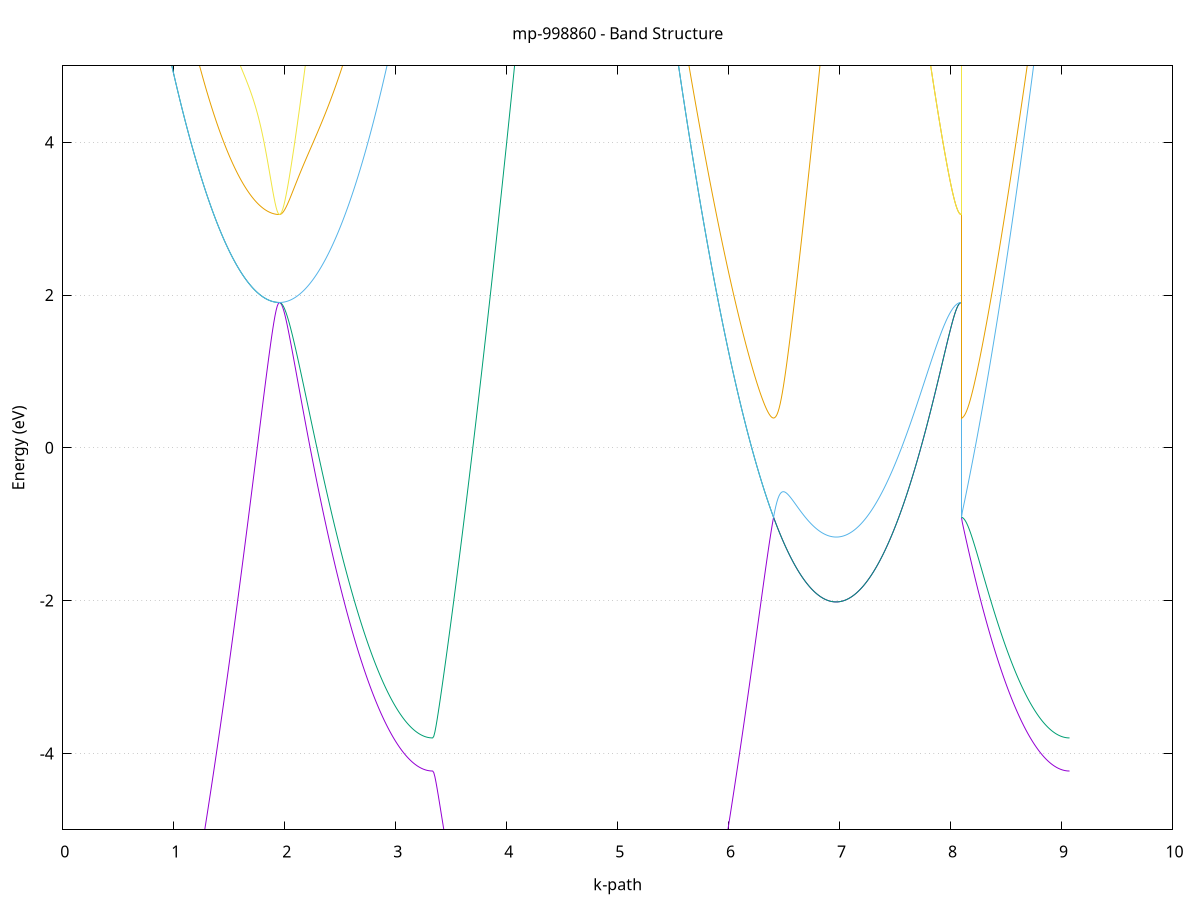 set title 'mp-998860 - Band Structure'
set xlabel 'k-path'
set ylabel 'Energy (eV)'
set grid y
set yrange [-5:5]
set terminal png size 800,600
set output 'mp-998860_bands_gnuplot.png'
plot '-' using 1:2 with lines notitle, '-' using 1:2 with lines notitle, '-' using 1:2 with lines notitle, '-' using 1:2 with lines notitle, '-' using 1:2 with lines notitle, '-' using 1:2 with lines notitle, '-' using 1:2 with lines notitle, '-' using 1:2 with lines notitle, '-' using 1:2 with lines notitle, '-' using 1:2 with lines notitle, '-' using 1:2 with lines notitle, '-' using 1:2 with lines notitle
0.000000 -11.012792
0.009962 -11.012392
0.019924 -11.011292
0.029886 -11.009392
0.039849 -11.006792
0.049811 -11.003492
0.059773 -10.999392
0.069735 -10.994492
0.079697 -10.988992
0.089659 -10.982592
0.099621 -10.975592
0.109583 -10.967692
0.119546 -10.959192
0.129508 -10.949892
0.139470 -10.939792
0.149432 -10.928992
0.159394 -10.917492
0.169356 -10.905192
0.179318 -10.892192
0.189280 -10.878392
0.199243 -10.863892
0.209205 -10.848692
0.219167 -10.832692
0.229129 -10.815892
0.239091 -10.798392
0.249053 -10.780192
0.259015 -10.761292
0.268977 -10.741592
0.278940 -10.721092
0.288902 -10.699892
0.298864 -10.677992
0.308826 -10.655292
0.318788 -10.631892
0.328750 -10.607792
0.338712 -10.582892
0.348674 -10.557292
0.358637 -10.530892
0.368599 -10.503792
0.378561 -10.475992
0.388523 -10.447392
0.398485 -10.418092
0.408447 -10.388092
0.418409 -10.357292
0.428371 -10.325792
0.438334 -10.293592
0.448296 -10.260592
0.458258 -10.226892
0.468220 -10.192392
0.478182 -10.157292
0.488144 -10.121292
0.498106 -10.084692
0.508068 -10.047292
0.518031 -10.009192
0.527993 -9.970392
0.537955 -9.930792
0.547917 -9.890592
0.557879 -9.849492
0.567841 -9.807792
0.577803 -9.765292
0.587765 -9.722092
0.597728 -9.678192
0.607690 -9.633592
0.617652 -9.588192
0.627614 -9.542092
0.637576 -9.495292
0.647538 -9.447692
0.657500 -9.399492
0.667463 -9.350492
0.677425 -9.300792
0.687387 -9.250392
0.697349 -9.199192
0.707311 -9.147392
0.717273 -9.094792
0.727235 -9.041492
0.737197 -8.987492
0.747160 -8.932792
0.757122 -8.877392
0.767084 -8.821192
0.777046 -8.764392
0.787008 -8.706792
0.796970 -8.648492
0.806932 -8.589592
0.816894 -8.529892
0.826857 -8.469492
0.836819 -8.408392
0.846781 -8.346492
0.856743 -8.283992
0.866705 -8.220792
0.876667 -8.156892
0.886629 -8.092192
0.896591 -8.026892
0.906554 -7.960892
0.916516 -7.894192
0.926478 -7.826692
0.936440 -7.758592
0.946402 -7.689792
0.956364 -7.620292
0.966326 -7.550092
0.976288 -7.479192
0.986251 -7.407592
0.996213 -7.335292
1.006175 -7.262392
1.016137 -7.188692
1.026099 -7.114392
1.036061 -7.039392
1.046023 -6.963692
1.055985 -6.887292
1.065948 -6.810192
1.075910 -6.732392
1.085872 -6.653992
1.095834 -6.574892
1.105796 -6.495092
1.115758 -6.414692
1.125720 -6.333492
1.135682 -6.251692
1.145645 -6.169192
1.155607 -6.086092
1.165569 -6.002292
1.175531 -5.917792
1.185493 -5.832692
1.195455 -5.746892
1.205417 -5.660392
1.215379 -5.573292
1.225342 -5.485492
1.235304 -5.397092
1.245266 -5.307992
1.255228 -5.218292
1.265190 -5.127892
1.275152 -5.036892
1.285114 -4.945192
1.295076 -4.852892
1.305039 -4.759992
1.315001 -4.666392
1.324963 -4.572092
1.334925 -4.477292
1.344887 -4.381792
1.354849 -4.285692
1.364811 -4.188892
1.374774 -4.091592
1.384736 -3.993592
1.394698 -3.894992
1.404660 -3.795792
1.414622 -3.695992
1.424584 -3.595492
1.434546 -3.494492
1.444508 -3.392892
1.454471 -3.290692
1.464433 -3.187892
1.474395 -3.084492
1.484357 -2.980492
1.494319 -2.875992
1.504281 -2.770892
1.514243 -2.665192
1.524205 -2.558992
1.534168 -2.452192
1.544130 -2.344892
1.554092 -2.236992
1.564054 -2.128692
1.574016 -2.019792
1.583978 -1.910392
1.593940 -1.800392
1.603902 -1.690092
1.613865 -1.579192
1.623827 -1.467892
1.633789 -1.356092
1.643751 -1.243892
1.653713 -1.131192
1.663675 -1.018192
1.673637 -0.904792
1.683599 -0.790992
1.693562 -0.676892
1.703524 -0.562592
1.713486 -0.447892
1.723448 -0.332992
1.733410 -0.217892
1.743372 -0.102692
1.753334 0.012608
1.763296 0.128008
1.773259 0.243308
1.783221 0.358508
1.793183 0.473408
1.803145 0.588008
1.813107 0.702108
1.823069 0.815508
1.833031 0.928008
1.842993 1.039308
1.852956 1.149008
1.862918 1.256608
1.872880 1.361508
1.882842 1.462908
1.892804 1.559508
1.902766 1.649608
1.912728 1.731208
1.922690 1.801108
1.932653 1.855608
1.942615 1.890608
1.952577 1.902708
1.952577 1.902708
1.962510 1.895008
1.972443 1.872608
1.982376 1.837108
1.992309 1.790808
2.002242 1.735808
2.012175 1.674308
2.022108 1.607708
2.032040 1.537408
2.041973 1.464308
2.051906 1.389208
2.061839 1.312608
2.071772 1.235008
2.081705 1.156508
2.091638 1.077708
2.101571 0.998508
2.111504 0.919208
2.121437 0.839908
2.131370 0.760808
2.141303 0.681808
2.151236 0.603108
2.161169 0.524708
2.171102 0.446708
2.181035 0.369108
2.190968 0.291908
2.200901 0.215208
2.210834 0.139008
2.220767 0.063308
2.230699 -0.011892
2.240632 -0.086492
2.250565 -0.160492
2.260498 -0.233992
2.270431 -0.306892
2.280364 -0.379092
2.290297 -0.450792
2.300230 -0.521792
2.310163 -0.592292
2.320096 -0.662092
2.330029 -0.731192
2.339962 -0.799792
2.349895 -0.867692
2.359828 -0.934892
2.369761 -1.001492
2.379694 -1.067492
2.389627 -1.132792
2.399560 -1.197392
2.409493 -1.261392
2.419426 -1.324692
2.429359 -1.387292
2.439291 -1.449292
2.449224 -1.510592
2.459157 -1.571192
2.469090 -1.631192
2.479023 -1.690492
2.488956 -1.749092
2.498889 -1.807092
2.508822 -1.864392
2.518755 -1.920992
2.528688 -1.976892
2.538621 -2.032092
2.548554 -2.086692
2.558487 -2.140592
2.568420 -2.193792
2.578353 -2.246292
2.588286 -2.298092
2.598219 -2.349292
2.608152 -2.399792
2.618085 -2.449592
2.628018 -2.498692
2.637951 -2.547092
2.647883 -2.594892
2.657816 -2.641892
2.667749 -2.688292
2.677682 -2.733992
2.687615 -2.778992
2.697548 -2.823292
2.707481 -2.866892
2.717414 -2.909892
2.727347 -2.952192
2.737280 -2.993692
2.747213 -3.034592
2.757146 -3.074792
2.767079 -3.114292
2.777012 -3.153192
2.786945 -3.191292
2.796878 -3.228792
2.806811 -3.265492
2.816744 -3.301592
2.826677 -3.336992
2.836610 -3.371692
2.846543 -3.405792
2.856475 -3.439092
2.866408 -3.471692
2.876341 -3.503692
2.886274 -3.534992
2.896207 -3.565592
2.906140 -3.595492
2.916073 -3.624692
2.926006 -3.653192
2.935939 -3.680992
2.945872 -3.708192
2.955805 -3.734592
2.965738 -3.760392
2.975671 -3.785492
2.985604 -3.809892
2.995537 -3.833592
3.005470 -3.856592
3.015403 -3.878992
3.025336 -3.900592
3.035269 -3.921592
3.045202 -3.941892
3.055135 -3.961492
3.065067 -3.980392
3.075000 -3.998592
3.084933 -4.016092
3.094866 -4.032892
3.104799 -4.049092
3.114732 -4.064492
3.124665 -4.079292
3.134598 -4.093392
3.144531 -4.106792
3.154464 -4.119492
3.164397 -4.131492
3.174330 -4.142892
3.184263 -4.153492
3.194196 -4.163492
3.204129 -4.172792
3.214062 -4.181392
3.223995 -4.189292
3.233928 -4.196492
3.243861 -4.202992
3.253794 -4.208892
3.263726 -4.213992
3.273659 -4.218492
3.283592 -4.222292
3.293525 -4.225292
3.303458 -4.227692
3.313391 -4.229492
3.323324 -4.230492
3.333257 -4.230792
3.333257 -4.230792
3.343190 -4.251892
3.353123 -4.305792
3.363056 -4.377792
3.372989 -4.458692
3.382922 -4.544192
3.392855 -4.632092
3.402788 -4.721092
3.412721 -4.810692
3.422654 -4.900492
3.432587 -4.990292
3.442520 -5.079792
3.452453 -5.168992
3.462386 -5.257792
3.472318 -5.346192
3.482251 -5.433992
3.492184 -5.521392
3.502117 -5.608092
3.512050 -5.694292
3.521983 -5.779892
3.531916 -5.864892
3.541849 -5.949292
3.551782 -6.033092
3.561715 -6.116192
3.571648 -6.198692
3.581581 -6.280592
3.591514 -6.361792
3.601447 -6.442292
3.611380 -6.522192
3.621313 -6.601492
3.631246 -6.679992
3.641179 -6.757992
3.651112 -6.835192
3.661045 -6.911792
3.670978 -6.987692
3.680910 -7.062892
3.690843 -7.137492
3.700776 -7.211392
3.710709 -7.284592
3.720642 -7.357092
3.730575 -7.428892
3.740508 -7.500092
3.750441 -7.570492
3.760374 -7.640292
3.770307 -7.709392
3.780240 -7.777792
3.790173 -7.845492
3.800106 -7.912592
3.810039 -7.978892
3.819972 -8.044492
3.829905 -8.109492
3.839838 -8.173692
3.849771 -8.237292
3.859704 -8.300092
3.869637 -8.362192
3.879570 -8.423692
3.889502 -8.484392
3.899435 -8.544492
3.909368 -8.603792
3.919301 -8.662492
3.929234 -8.720392
3.939167 -8.777592
3.949100 -8.834092
3.959033 -8.889992
3.968966 -8.945092
3.978899 -8.999492
3.988832 -9.053092
3.998765 -9.106092
4.008698 -9.158392
4.018631 -9.209892
4.028564 -9.260792
4.038497 -9.310892
4.048430 -9.360292
4.058363 -9.408992
4.068296 -9.456892
4.078229 -9.504192
4.088162 -9.550692
4.098094 -9.596592
4.108027 -9.641692
4.117960 -9.685992
4.127893 -9.729692
4.137826 -9.772692
4.147759 -9.814892
4.157692 -9.856392
4.167625 -9.897092
4.177558 -9.937192
4.187491 -9.976492
4.197424 -10.015092
4.207357 -10.052992
4.217290 -10.090192
4.227223 -10.126592
4.237156 -10.162292
4.247089 -10.197292
4.257022 -10.231492
4.266955 -10.264992
4.276888 -10.297792
4.286821 -10.329792
4.296754 -10.361192
4.306686 -10.391792
4.316619 -10.421592
4.326552 -10.450792
4.336485 -10.479192
4.346418 -10.506792
4.356351 -10.533792
4.366284 -10.559992
4.376217 -10.585392
4.386150 -10.610192
4.396083 -10.634192
4.406016 -10.657392
4.415949 -10.679992
4.425882 -10.701792
4.435815 -10.722792
4.445748 -10.743092
4.455681 -10.762692
4.465614 -10.781592
4.475547 -10.799692
4.485480 -10.817092
4.495413 -10.833692
4.505345 -10.849592
4.515278 -10.864792
4.525211 -10.879192
4.535144 -10.892892
4.545077 -10.905792
4.555010 -10.917992
4.564943 -10.929492
4.574876 -10.940192
4.584809 -10.950192
4.594742 -10.959492
4.604675 -10.967992
4.614608 -10.975792
4.624541 -10.982792
4.634474 -10.989092
4.644407 -10.994692
4.654340 -10.999492
4.664273 -11.003492
4.674206 -11.006892
4.684139 -11.009492
4.694072 -11.011292
4.704005 -11.012392
4.713937 -11.012792
4.713937 -11.012792
4.723884 -11.012392
4.733831 -11.011292
4.743778 -11.009392
4.753725 -11.006892
4.763672 -11.003492
4.773619 -10.999392
4.783566 -10.994592
4.793513 -10.988992
4.803460 -10.982692
4.813407 -10.975692
4.823354 -10.967892
4.833301 -10.959292
4.843248 -10.950092
4.853195 -10.939992
4.863142 -10.929292
4.873089 -10.917792
4.883036 -10.905492
4.892983 -10.892592
4.902930 -10.878792
4.912876 -10.864392
4.922823 -10.849192
4.932770 -10.833192
4.942717 -10.816492
4.952664 -10.799092
4.962611 -10.780892
4.972558 -10.761992
4.982505 -10.742392
4.992452 -10.721992
5.002399 -10.700892
5.012346 -10.678992
5.022293 -10.656392
5.032240 -10.633092
5.042187 -10.608992
5.052134 -10.584192
5.062081 -10.558692
5.072028 -10.532392
5.081975 -10.505392
5.091921 -10.477692
5.101868 -10.449192
5.111815 -10.419992
5.121762 -10.389992
5.131709 -10.359292
5.141656 -10.327892
5.151603 -10.295792
5.161550 -10.262892
5.171497 -10.229292
5.181444 -10.194992
5.191391 -10.159892
5.201338 -10.124092
5.211285 -10.087592
5.221232 -10.050292
5.231179 -10.012292
5.241126 -9.973592
5.251073 -9.934192
5.261020 -9.893992
5.270967 -9.853092
5.280914 -9.811492
5.290860 -9.769192
5.300807 -9.726092
5.310754 -9.682392
5.320701 -9.637792
5.330648 -9.592592
5.340595 -9.546692
5.350542 -9.499992
5.360489 -9.452592
5.370436 -9.404492
5.380383 -9.355692
5.390330 -9.306092
5.400277 -9.255892
5.410224 -9.204892
5.420171 -9.153192
5.430118 -9.100792
5.440065 -9.047692
5.450012 -8.993892
5.459959 -8.939292
5.469906 -8.884092
5.479852 -8.828092
5.489799 -8.771392
5.499746 -8.713992
5.509693 -8.655892
5.519640 -8.597092
5.529587 -8.537592
5.539534 -8.477392
5.549481 -8.416492
5.559428 -8.354892
5.569375 -8.292592
5.579322 -8.229592
5.589269 -8.165792
5.599216 -8.101392
5.609163 -8.036292
5.619110 -7.970492
5.629057 -7.903992
5.639004 -7.836792
5.648951 -7.768892
5.658898 -7.700292
5.668844 -7.630992
5.678791 -7.560992
5.688738 -7.490392
5.698685 -7.418992
5.708632 -7.346992
5.718579 -7.274192
5.728526 -7.200792
5.738473 -7.126692
5.748420 -7.051892
5.758367 -6.976492
5.768314 -6.900392
5.778261 -6.823492
5.788208 -6.745992
5.798155 -6.667892
5.808102 -6.588992
5.818049 -6.509492
5.827996 -6.429292
5.837943 -6.348492
5.847890 -6.266992
5.857837 -6.184792
5.867783 -6.101892
5.877730 -6.018392
5.887677 -5.934292
5.897624 -5.849392
5.907571 -5.763892
5.917518 -5.677792
5.927465 -5.590992
5.937412 -5.503592
5.947359 -5.415492
5.957306 -5.326792
5.967253 -5.237392
5.977200 -5.147392
5.987147 -5.056792
5.997094 -4.965592
6.007041 -4.873692
6.016988 -4.781192
6.026935 -4.687992
6.036882 -4.594292
6.046828 -4.499992
6.056775 -4.404992
6.066722 -4.309492
6.076669 -4.213292
6.086616 -4.116592
6.096563 -4.019292
6.106510 -3.921392
6.116457 -3.822992
6.126404 -3.723992
6.136351 -3.624492
6.146298 -3.524392
6.156245 -3.423892
6.166192 -3.322792
6.176139 -3.221192
6.186086 -3.119192
6.196033 -3.016792
6.205980 -2.913892
6.215927 -2.810592
6.225874 -2.706992
6.235821 -2.603092
6.245767 -2.498892
6.255714 -2.394392
6.265661 -2.289892
6.275608 -2.185192
6.285555 -2.080492
6.295502 -1.975992
6.305449 -1.871692
6.315396 -1.767792
6.325343 -1.664592
6.335290 -1.562192
6.345237 -1.460992
6.355184 -1.361292
6.365131 -1.263692
6.375078 -1.168792
6.385025 -1.077392
6.394972 -0.990392
6.404919 -0.908892
6.404919 -0.908892
6.414866 -0.947692
6.424813 -0.985792
6.434759 -1.023192
6.444706 -1.059892
6.454653 -1.095892
6.464600 -1.131292
6.474547 -1.165892
6.484494 -1.199892
6.494441 -1.233092
6.504388 -1.265692
6.514335 -1.297592
6.524282 -1.328692
6.534229 -1.359192
6.544176 -1.388992
6.554123 -1.418192
6.564070 -1.446592
6.574017 -1.474292
6.583964 -1.501392
6.593911 -1.527692
6.603858 -1.553392
6.613805 -1.578292
6.623751 -1.602592
6.633698 -1.626192
6.643645 -1.649092
6.653592 -1.671292
6.663539 -1.692792
6.673486 -1.713592
6.683433 -1.733792
6.693380 -1.753192
6.703327 -1.771892
6.713274 -1.789992
6.723221 -1.807392
6.733168 -1.824092
6.743115 -1.839992
6.753062 -1.855292
6.763009 -1.869892
6.772956 -1.883892
6.782903 -1.897092
6.792850 -1.909592
6.802797 -1.921492
6.812744 -1.932592
6.822690 -1.943092
6.832637 -1.952892
6.842584 -1.961992
6.852531 -1.970392
6.862478 -1.978092
6.872425 -1.985092
6.882372 -1.991392
6.892319 -1.997092
6.902266 -2.001992
6.912213 -2.006292
6.922160 -2.009792
6.932107 -2.012692
6.942054 -2.014892
6.952001 -2.016392
6.961948 -2.017192
6.971895 -2.017292
6.981842 -2.016792
6.991789 -2.015492
7.001736 -2.013592
7.011682 -2.010892
7.021629 -2.007592
7.031576 -2.003592
7.041523 -1.998892
7.051470 -1.993492
7.061417 -1.987392
7.071364 -1.980592
7.081311 -1.973192
7.091258 -1.964992
7.101205 -1.956192
7.111152 -1.946592
7.121099 -1.936392
7.131046 -1.925492
7.140993 -1.913892
7.150940 -1.901692
7.160887 -1.888692
7.170834 -1.874992
7.180781 -1.860692
7.190728 -1.845692
7.200674 -1.829892
7.210621 -1.813492
7.220568 -1.796392
7.230515 -1.778692
7.240462 -1.760192
7.250409 -1.740992
7.260356 -1.721192
7.270303 -1.700692
7.280250 -1.679492
7.290197 -1.657592
7.300144 -1.634992
7.310091 -1.611692
7.320038 -1.587692
7.329985 -1.563092
7.339932 -1.537792
7.349879 -1.511692
7.359826 -1.485092
7.369773 -1.457692
7.379720 -1.429592
7.389666 -1.400892
7.399613 -1.371392
7.409560 -1.341292
7.419507 -1.310492
7.429454 -1.278992
7.439401 -1.246892
7.449348 -1.213992
7.459295 -1.180492
7.469242 -1.146292
7.479189 -1.111392
7.489136 -1.075892
7.499083 -1.039692
7.509030 -1.002692
7.518977 -0.965192
7.528924 -0.926892
7.538871 -0.887992
7.548818 -0.848392
7.558765 -0.808092
7.568712 -0.767092
7.578659 -0.725492
7.588605 -0.683292
7.598552 -0.640292
7.608499 -0.596692
7.618446 -0.552392
7.628393 -0.507492
7.638340 -0.461892
7.648287 -0.415692
7.658234 -0.368792
7.668181 -0.321192
7.678128 -0.272992
7.688075 -0.224192
7.698022 -0.174692
7.707969 -0.124592
7.717916 -0.073892
7.727863 -0.022492
7.737810 0.029508
7.747757 0.082108
7.757704 0.135308
7.767651 0.189108
7.777597 0.243408
7.787544 0.298408
7.797491 0.353908
7.807438 0.410008
7.817385 0.466708
7.827332 0.523808
7.837279 0.581508
7.847226 0.639608
7.857173 0.698208
7.867120 0.757308
7.877067 0.816708
7.887014 0.876508
7.896961 0.936608
7.906908 0.997008
7.916855 1.057508
7.926802 1.118208
7.936749 1.179008
7.946696 1.239608
7.956643 1.300108
7.966589 1.360108
7.976536 1.419608
7.986483 1.478308
7.996430 1.535908
8.006377 1.591908
8.016324 1.645908
8.026271 1.697308
8.036218 1.745308
8.046165 1.789008
8.056112 1.827308
8.066059 1.859008
8.076006 1.882808
8.085953 1.897708
8.095900 1.902708
8.095900 -0.908892
8.105862 -0.976492
8.115824 -1.043292
8.125786 -1.109392
8.135748 -1.174892
8.145710 -1.239692
8.155673 -1.303692
8.165635 -1.367092
8.175597 -1.429792
8.185559 -1.491692
8.195521 -1.552992
8.205483 -1.613592
8.215445 -1.673492
8.225407 -1.732692
8.235370 -1.791192
8.245332 -1.848992
8.255294 -1.906092
8.265256 -1.962592
8.275218 -2.018292
8.285180 -2.073292
8.295142 -2.127692
8.305104 -2.181292
8.315067 -2.234192
8.325029 -2.286492
8.334991 -2.338092
8.344953 -2.388892
8.354915 -2.439092
8.364877 -2.488592
8.374839 -2.537292
8.384801 -2.585392
8.394764 -2.632792
8.404726 -2.679492
8.414688 -2.725492
8.424650 -2.770792
8.434612 -2.815392
8.444574 -2.859392
8.454536 -2.902592
8.464499 -2.945092
8.474461 -2.986992
8.484423 -3.028092
8.494385 -3.068592
8.504347 -3.108292
8.514309 -3.147392
8.524271 -3.185792
8.534233 -3.223492
8.544196 -3.260492
8.554158 -3.296692
8.564120 -3.332392
8.574082 -3.367292
8.584044 -3.401492
8.594006 -3.434992
8.603968 -3.467792
8.613930 -3.499992
8.623893 -3.531392
8.633855 -3.562192
8.643817 -3.592192
8.653779 -3.621592
8.663741 -3.650292
8.673703 -3.678292
8.683665 -3.705592
8.693627 -3.732192
8.703590 -3.758092
8.713552 -3.783292
8.723514 -3.807792
8.733476 -3.831692
8.743438 -3.854792
8.753400 -3.877192
8.763362 -3.898992
8.773324 -3.920092
8.783287 -3.940392
8.793249 -3.960092
8.803211 -3.979092
8.813173 -3.997392
8.823135 -4.014992
8.833097 -4.031992
8.843059 -4.048192
8.853021 -4.063692
8.862984 -4.078592
8.872946 -4.092692
8.882908 -4.106192
8.892870 -4.118992
8.902832 -4.131092
8.912794 -4.142492
8.922756 -4.153192
8.932718 -4.163192
8.942681 -4.172492
8.952643 -4.181092
8.962605 -4.189092
8.972567 -4.196292
8.982529 -4.202892
8.992491 -4.208692
9.002453 -4.213892
9.012415 -4.218392
9.022378 -4.222192
9.032340 -4.225292
9.042302 -4.227692
9.052264 -4.229492
9.062226 -4.230492
9.072188 -4.230792
e
0.000000 13.261808
0.009962 13.254808
0.019924 13.234208
0.029886 13.200908
0.039849 13.156408
0.049811 13.102208
0.059773 13.039908
0.069735 12.970908
0.079697 12.896208
0.089659 12.817008
0.099621 12.733908
0.109583 12.647708
0.119546 12.558808
0.129508 12.467708
0.139470 12.374808
0.149432 12.280408
0.159394 12.184608
0.169356 12.087808
0.179318 11.990108
0.189280 11.891608
0.199243 11.792508
0.209205 11.692908
0.219167 11.593008
0.229129 11.492708
0.239091 11.392108
0.249053 11.291508
0.259015 11.190708
0.268977 11.089908
0.278940 10.989108
0.288902 10.888408
0.298864 10.787708
0.308826 10.687208
0.318788 10.586908
0.328750 10.486808
0.338712 10.386908
0.348674 10.287408
0.358637 10.188008
0.368599 10.089008
0.378561 9.990408
0.388523 9.892108
0.398485 9.794108
0.408447 9.696608
0.418409 9.599508
0.428371 9.502808
0.438334 9.406508
0.448296 9.310608
0.458258 9.215308
0.468220 9.120408
0.478182 9.026008
0.488144 8.932008
0.498106 8.838608
0.508068 8.745708
0.518031 8.653308
0.527993 8.561408
0.537955 8.470108
0.547917 8.379308
0.557879 8.289008
0.567841 8.199408
0.577803 8.110208
0.587765 8.021608
0.597728 7.933608
0.607690 7.846208
0.617652 7.759308
0.627614 7.673108
0.637576 7.587408
0.647538 7.502308
0.657500 7.417808
0.667463 7.333908
0.677425 7.250608
0.687387 7.167908
0.697349 7.085808
0.707311 7.004308
0.717273 6.923408
0.727235 6.843108
0.737197 6.763508
0.747160 6.684408
0.757122 6.606008
0.767084 6.528308
0.777046 6.451108
0.787008 6.374608
0.796970 6.298708
0.806932 6.223408
0.816894 6.148708
0.826857 6.074708
0.836819 6.001408
0.846781 5.928608
0.856743 5.856508
0.866705 5.785108
0.876667 5.714208
0.886629 5.644108
0.896591 5.574508
0.906554 5.505608
0.916516 5.437408
0.926478 5.369708
0.936440 5.302808
0.946402 5.236508
0.956364 5.170808
0.966326 5.105708
0.976288 5.041408
0.986251 4.977608
0.996213 4.914508
1.006175 4.852108
1.016137 4.790308
1.026099 4.729208
1.036061 4.668708
1.046023 4.608908
1.055985 4.549708
1.065948 4.491208
1.075910 4.433308
1.085872 4.376108
1.095834 4.319508
1.105796 4.263608
1.115758 4.208308
1.125720 4.153708
1.135682 4.099708
1.145645 4.046408
1.155607 3.993808
1.165569 3.941808
1.175531 3.890408
1.185493 3.839708
1.195455 3.789708
1.205417 3.740308
1.215379 3.691608
1.225342 3.643508
1.235304 3.596108
1.245266 3.549408
1.255228 3.503308
1.265190 3.457808
1.275152 3.413008
1.285114 3.368908
1.295076 3.325408
1.305039 3.282608
1.315001 3.240408
1.324963 3.198908
1.334925 3.158008
1.344887 3.117808
1.354849 3.078308
1.364811 3.039408
1.374774 3.001208
1.384736 2.963608
1.394698 2.926708
1.404660 2.890408
1.414622 2.854808
1.424584 2.819808
1.434546 2.785508
1.444508 2.751908
1.454471 2.718908
1.464433 2.686508
1.474395 2.654808
1.484357 2.623808
1.494319 2.593408
1.504281 2.563708
1.514243 2.534608
1.524205 2.506208
1.534168 2.478508
1.544130 2.451408
1.554092 2.424908
1.564054 2.399108
1.574016 2.374008
1.583978 2.349508
1.593940 2.325708
1.603902 2.302508
1.613865 2.279908
1.623827 2.258108
1.633789 2.236908
1.643751 2.216308
1.653713 2.196408
1.663675 2.177108
1.673637 2.158508
1.683599 2.140608
1.693562 2.123308
1.703524 2.106608
1.713486 2.090608
1.723448 2.075308
1.733410 2.060608
1.743372 2.046608
1.753334 2.033208
1.763296 2.020508
1.773259 2.008408
1.783221 1.997008
1.793183 1.986208
1.803145 1.976108
1.813107 1.966608
1.823069 1.957808
1.833031 1.949708
1.842993 1.942208
1.852956 1.935308
1.862918 1.929108
1.872880 1.923608
1.882842 1.918708
1.892804 1.914508
1.902766 1.910908
1.912728 1.907908
1.922690 1.905608
1.932653 1.904008
1.942615 1.903008
1.952577 1.902708
1.952577 1.902708
1.962510 1.898608
1.972443 1.886508
1.982376 1.866808
1.992309 1.840008
2.002242 1.807008
2.012175 1.768408
2.022108 1.725108
2.032040 1.677608
2.041973 1.626708
2.051906 1.572808
2.061839 1.516408
2.071772 1.457908
2.081705 1.397608
2.091638 1.335808
2.101571 1.272708
2.111504 1.208608
2.121437 1.143608
2.131370 1.077808
2.141303 1.011408
2.151236 0.944608
2.161169 0.877308
2.171102 0.809808
2.181035 0.742008
2.190968 0.674108
2.200901 0.606108
2.210834 0.538008
2.220767 0.470008
2.230699 0.402108
2.240632 0.334208
2.250565 0.266508
2.260498 0.199008
2.270431 0.131708
2.280364 0.064608
2.290297 -0.002192
2.300230 -0.068692
2.310163 -0.134892
2.320096 -0.200792
2.330029 -0.266292
2.339962 -0.331492
2.349895 -0.396192
2.359828 -0.460492
2.369761 -0.524492
2.379694 -0.587892
2.389627 -0.650992
2.399560 -0.713492
2.409493 -0.775592
2.419426 -0.837192
2.429359 -0.898392
2.439291 -0.958992
2.449224 -1.019092
2.459157 -1.078692
2.469090 -1.137692
2.479023 -1.196192
2.488956 -1.254192
2.498889 -1.311592
2.508822 -1.368492
2.518755 -1.424692
2.528688 -1.480492
2.538621 -1.535592
2.548554 -1.590092
2.558487 -1.644092
2.568420 -1.697492
2.578353 -1.750192
2.588286 -1.802392
2.598219 -1.853992
2.608152 -1.904892
2.618085 -1.955192
2.628018 -2.004892
2.637951 -2.053992
2.647883 -2.102492
2.657816 -2.150292
2.667749 -2.197492
2.677682 -2.243992
2.687615 -2.289892
2.697548 -2.335192
2.707481 -2.379792
2.717414 -2.423692
2.727347 -2.466992
2.737280 -2.509692
2.747213 -2.551592
2.757146 -2.592992
2.767079 -2.633592
2.777012 -2.673592
2.786945 -2.712892
2.796878 -2.751492
2.806811 -2.789492
2.816744 -2.826792
2.826677 -2.863392
2.836610 -2.899292
2.846543 -2.934592
2.856475 -2.969192
2.866408 -3.002992
2.876341 -3.036192
2.886274 -3.068692
2.896207 -3.100492
2.906140 -3.131592
2.916073 -3.162092
2.926006 -3.191792
2.935939 -3.220792
2.945872 -3.249092
2.955805 -3.276792
2.965738 -3.303692
2.975671 -3.329892
2.985604 -3.355392
2.995537 -3.380192
3.005470 -3.404292
3.015403 -3.427692
3.025336 -3.450392
3.035269 -3.472392
3.045202 -3.493592
3.055135 -3.514192
3.065067 -3.533992
3.075000 -3.553192
3.084933 -3.571592
3.094866 -3.589292
3.104799 -3.606192
3.114732 -3.622492
3.124665 -3.637992
3.134598 -3.652892
3.144531 -3.666992
3.154464 -3.680392
3.164397 -3.692992
3.174330 -3.704992
3.184263 -3.716192
3.194196 -3.726692
3.204129 -3.736492
3.214062 -3.745492
3.223995 -3.753892
3.233928 -3.761492
3.243861 -3.768392
3.253794 -3.774492
3.263726 -3.779992
3.273659 -3.784692
3.283592 -3.788692
3.293525 -3.791892
3.303458 -3.794492
3.313391 -3.796292
3.323324 -3.797392
3.333257 -3.797692
3.333257 -3.797692
3.343190 -3.776092
3.353123 -3.720192
3.363056 -3.644992
3.372989 -3.559392
3.382922 -3.468092
3.392855 -3.373092
3.402788 -3.275592
3.412721 -3.176192
3.422654 -3.075292
3.432587 -2.973192
3.442520 -2.869992
3.452453 -2.765792
3.462386 -2.660792
3.472318 -2.554892
3.482251 -2.448092
3.492184 -2.340592
3.502117 -2.232392
3.512050 -2.123492
3.521983 -2.013792
3.531916 -1.903392
3.541849 -1.792392
3.551782 -1.680592
3.561715 -1.568292
3.571648 -1.455192
3.581581 -1.341492
3.591514 -1.227192
3.601447 -1.112192
3.611380 -0.996492
3.621313 -0.880192
3.631246 -0.763292
3.641179 -0.645792
3.651112 -0.527692
3.661045 -0.408892
3.670978 -0.289492
3.680910 -0.169492
3.690843 -0.048792
3.700776 0.072408
3.710709 0.194308
3.720642 0.316708
3.730575 0.439808
3.740508 0.563408
3.750441 0.687708
3.760374 0.812508
3.770307 0.937908
3.780240 1.064008
3.790173 1.190608
3.800106 1.317808
3.810039 1.445508
3.819972 1.573908
3.829905 1.702808
3.839838 1.832308
3.849771 1.962408
3.859704 2.093008
3.869637 2.224208
3.879570 2.356008
3.889502 2.488308
3.899435 2.621208
3.909368 2.754608
3.919301 2.888608
3.929234 3.023108
3.939167 3.158108
3.949100 3.293708
3.959033 3.429808
3.968966 3.566408
3.978899 3.703508
3.988832 3.841208
3.998765 3.979408
4.008698 4.118008
4.018631 4.257208
4.028564 4.396808
4.038497 4.537008
4.048430 4.677608
4.058363 4.818708
4.068296 4.960208
4.078229 5.102308
4.088162 5.244708
4.098094 5.387608
4.108027 5.531008
4.117960 5.674708
4.127893 5.818908
4.137826 5.963408
4.147759 6.108408
4.157692 6.253708
4.167625 6.399308
4.177558 6.545408
4.187491 6.691708
4.197424 6.838408
4.207357 6.985408
4.217290 7.132708
4.227223 7.280208
4.237156 7.428008
4.247089 7.576008
4.257022 7.724108
4.266955 7.872508
4.276888 8.021008
4.286821 8.169608
4.296754 8.318408
4.306686 8.467108
4.316619 8.615908
4.326552 8.764708
4.336485 8.913308
4.346418 9.061908
4.356351 9.210308
4.366284 9.358508
4.376217 9.506508
4.386150 9.654008
4.396083 9.801208
4.406016 9.947908
4.415949 10.094108
4.425882 10.239608
4.435815 10.384408
4.445748 10.528308
4.455681 10.671308
4.465614 10.813208
4.475547 10.953908
4.485480 11.093208
4.495413 11.231108
4.505345 11.367208
4.515278 11.501608
4.525211 11.633808
4.535144 11.763808
4.545077 11.891308
4.555010 12.016108
4.564943 12.137808
4.574876 12.256208
4.584809 12.370808
4.594742 12.481508
4.604675 12.587608
4.614608 12.688808
4.624541 12.784508
4.634474 12.874108
4.644407 12.956808
4.654340 13.031808
4.664273 13.098208
4.674206 13.154808
4.684139 13.200508
4.694072 13.234208
4.704005 13.254808
4.713937 13.261808
4.713937 13.261808
4.723884 13.255108
4.733831 13.235508
4.743778 13.203908
4.753725 13.161808
4.763672 13.110708
4.773619 13.052008
4.783566 12.987208
4.793513 12.917208
4.803460 12.843108
4.813407 12.765608
4.823354 12.685208
4.833301 12.602508
4.843248 12.517708
4.853195 12.431308
4.863142 12.343408
4.873089 12.254308
4.883036 12.164108
4.892983 12.073008
4.902930 11.981008
4.912876 11.888308
4.922823 11.795008
4.932770 11.701108
4.942717 11.606708
4.952664 11.511808
4.962611 11.416608
4.972558 11.320908
4.982505 11.225008
4.992452 11.128808
5.002399 11.032308
5.012346 10.935608
5.022293 10.838708
5.032240 10.741608
5.042187 10.644308
5.052134 10.529608
5.062081 10.412308
5.072028 10.294808
5.081975 10.177008
5.091921 10.059208
5.101868 9.941208
5.111815 9.823208
5.121762 9.705308
5.131709 9.587408
5.141656 9.469608
5.151603 9.352008
5.161550 9.234608
5.171497 9.117408
5.181444 9.000408
5.191391 8.883708
5.201338 8.767308
5.211285 8.651208
5.221232 8.535508
5.231179 8.420108
5.241126 8.305108
5.251073 8.190508
5.261020 8.076408
5.270967 7.962708
5.280914 7.849408
5.290860 7.736608
5.300807 7.624308
5.310754 7.512408
5.320701 7.401108
5.330648 7.290308
5.340595 7.180008
5.350542 7.070208
5.360489 6.960908
5.370436 6.852208
5.380383 6.744108
5.390330 6.636508
5.400277 6.529508
5.410224 6.423108
5.420171 6.317208
5.430118 6.211908
5.440065 6.107308
5.450012 6.003208
5.459959 5.899708
5.469906 5.796808
5.479852 5.694508
5.489799 5.592908
5.499746 5.491908
5.509693 5.391408
5.519640 5.291608
5.529587 5.192508
5.539534 5.094008
5.549481 4.996108
5.559428 4.898808
5.569375 4.802208
5.579322 4.706208
5.589269 4.610908
5.599216 4.516208
5.609163 4.422208
5.619110 4.328808
5.629057 4.236008
5.639004 4.144008
5.648951 4.052508
5.658898 3.961808
5.668844 3.871708
5.678791 3.782208
5.688738 3.693508
5.698685 3.605408
5.708632 3.517908
5.718579 3.431108
5.728526 3.345008
5.738473 3.259608
5.748420 3.174808
5.758367 3.090708
5.768314 3.007308
5.778261 2.924608
5.788208 2.842508
5.798155 2.761108
5.808102 2.680308
5.818049 2.600308
5.827996 2.520908
5.837943 2.442208
5.847890 2.364208
5.857837 2.286908
5.867783 2.210208
5.877730 2.134308
5.887677 2.059008
5.897624 1.984408
5.907571 1.910508
5.917518 1.837208
5.927465 1.764708
5.937412 1.692808
5.947359 1.621608
5.957306 1.551108
5.967253 1.481308
5.977200 1.412108
5.987147 1.343708
5.997094 1.275908
6.007041 1.208908
6.016988 1.142508
6.026935 1.076808
6.036882 1.011808
6.046828 0.947408
6.056775 0.883808
6.066722 0.820908
6.076669 0.758608
6.086616 0.697008
6.096563 0.636108
6.106510 0.576008
6.116457 0.516408
6.126404 0.457608
6.136351 0.399508
6.146298 0.342108
6.156245 0.285308
6.166192 0.229308
6.176139 0.173908
6.186086 0.119208
6.196033 0.065208
6.205980 0.011908
6.215927 -0.040692
6.225874 -0.092592
6.235821 -0.143792
6.245767 -0.194292
6.255714 -0.244192
6.265661 -0.293292
6.275608 -0.341792
6.285555 -0.389592
6.295502 -0.436592
6.305449 -0.482992
6.315396 -0.528692
6.325343 -0.573692
6.335290 -0.618092
6.345237 -0.661692
6.355184 -0.704592
6.365131 -0.746892
6.375078 -0.788392
6.385025 -0.829292
6.394972 -0.869392
6.404919 -0.908892
6.404919 -0.908892
6.414866 -0.947692
6.424813 -0.985792
6.434759 -1.023192
6.444706 -1.059892
6.454653 -1.095892
6.464600 -1.131292
6.474547 -1.165892
6.484494 -1.199892
6.494441 -1.233092
6.504388 -1.265692
6.514335 -1.297592
6.524282 -1.328692
6.534229 -1.359192
6.544176 -1.388992
6.554123 -1.418192
6.564070 -1.446592
6.574017 -1.474292
6.583964 -1.501392
6.593911 -1.527692
6.603858 -1.553392
6.613805 -1.578292
6.623751 -1.602592
6.633698 -1.626192
6.643645 -1.649092
6.653592 -1.671292
6.663539 -1.692792
6.673486 -1.713592
6.683433 -1.733792
6.693380 -1.753192
6.703327 -1.771892
6.713274 -1.789992
6.723221 -1.807392
6.733168 -1.824092
6.743115 -1.839992
6.753062 -1.855292
6.763009 -1.869892
6.772956 -1.883892
6.782903 -1.897092
6.792850 -1.909592
6.802797 -1.921492
6.812744 -1.932592
6.822690 -1.943092
6.832637 -1.952892
6.842584 -1.961992
6.852531 -1.970392
6.862478 -1.978092
6.872425 -1.985092
6.882372 -1.991392
6.892319 -1.997092
6.902266 -2.001992
6.912213 -2.006292
6.922160 -2.009792
6.932107 -2.012692
6.942054 -2.014892
6.952001 -2.016392
6.961948 -2.017192
6.971895 -2.017292
6.981842 -2.016792
6.991789 -2.015492
7.001736 -2.013592
7.011682 -2.010892
7.021629 -2.007592
7.031576 -2.003592
7.041523 -1.998892
7.051470 -1.993492
7.061417 -1.987392
7.071364 -1.980592
7.081311 -1.973192
7.091258 -1.964992
7.101205 -1.956192
7.111152 -1.946592
7.121099 -1.936392
7.131046 -1.925492
7.140993 -1.913892
7.150940 -1.901692
7.160887 -1.888692
7.170834 -1.874992
7.180781 -1.860692
7.190728 -1.845692
7.200674 -1.829892
7.210621 -1.813492
7.220568 -1.796392
7.230515 -1.778692
7.240462 -1.760192
7.250409 -1.740992
7.260356 -1.721192
7.270303 -1.700692
7.280250 -1.679492
7.290197 -1.657592
7.300144 -1.634992
7.310091 -1.611692
7.320038 -1.587692
7.329985 -1.563092
7.339932 -1.537792
7.349879 -1.511692
7.359826 -1.485092
7.369773 -1.457692
7.379720 -1.429592
7.389666 -1.400892
7.399613 -1.371392
7.409560 -1.341292
7.419507 -1.310492
7.429454 -1.278992
7.439401 -1.246892
7.449348 -1.213992
7.459295 -1.180492
7.469242 -1.146292
7.479189 -1.111392
7.489136 -1.075892
7.499083 -1.039692
7.509030 -1.002692
7.518977 -0.965192
7.528924 -0.926892
7.538871 -0.887992
7.548818 -0.848392
7.558765 -0.808092
7.568712 -0.767092
7.578659 -0.725492
7.588605 -0.683292
7.598552 -0.640292
7.608499 -0.596692
7.618446 -0.552392
7.628393 -0.507492
7.638340 -0.461892
7.648287 -0.415692
7.658234 -0.368792
7.668181 -0.321192
7.678128 -0.272992
7.688075 -0.224192
7.698022 -0.174692
7.707969 -0.124592
7.717916 -0.073892
7.727863 -0.022492
7.737810 0.029508
7.747757 0.082108
7.757704 0.135308
7.767651 0.189108
7.777597 0.243408
7.787544 0.298408
7.797491 0.353908
7.807438 0.410008
7.817385 0.466708
7.827332 0.523808
7.837279 0.581508
7.847226 0.639608
7.857173 0.698208
7.867120 0.757308
7.877067 0.816708
7.887014 0.876508
7.896961 0.936608
7.906908 0.997008
7.916855 1.057508
7.926802 1.118208
7.936749 1.179008
7.946696 1.239608
7.956643 1.300108
7.966589 1.360108
7.976536 1.419608
7.986483 1.478308
7.996430 1.535908
8.006377 1.591908
8.016324 1.645908
8.026271 1.697308
8.036218 1.745308
8.046165 1.789008
8.056112 1.827308
8.066059 1.859008
8.076006 1.882808
8.085953 1.897708
8.095900 1.902708
8.095900 -0.908892
8.105862 -0.912292
8.115824 -0.922492
8.125786 -0.938892
8.135748 -0.961192
8.145710 -0.988692
8.155673 -1.020592
8.165635 -1.056292
8.175597 -1.095192
8.185559 -1.136692
8.195521 -1.180292
8.205483 -1.225692
8.215445 -1.272392
8.225407 -1.320092
8.235370 -1.368692
8.245332 -1.417892
8.255294 -1.467492
8.265256 -1.517392
8.275218 -1.567392
8.285180 -1.617492
8.295142 -1.667492
8.305104 -1.717392
8.315067 -1.767192
8.325029 -1.816692
8.334991 -1.865892
8.344953 -1.914692
8.354915 -1.963192
8.364877 -2.011292
8.374839 -2.058992
8.384801 -2.106192
8.394764 -2.152892
8.404726 -2.199092
8.414688 -2.244792
8.424650 -2.289892
8.434612 -2.334492
8.444574 -2.378592
8.454536 -2.422092
8.464499 -2.464892
8.474461 -2.507192
8.484423 -2.548892
8.494385 -2.589992
8.504347 -2.630392
8.514309 -2.670192
8.524271 -2.709392
8.534233 -2.747992
8.544196 -2.785892
8.554158 -2.823092
8.564120 -2.859692
8.574082 -2.895592
8.584044 -2.930892
8.594006 -2.965492
8.603968 -2.999392
8.613930 -3.032592
8.623893 -3.065192
8.633855 -3.097092
8.643817 -3.128292
8.653779 -3.158792
8.663741 -3.188592
8.673703 -3.217692
8.683665 -3.246192
8.693627 -3.273892
8.703590 -3.300892
8.713552 -3.327292
8.723514 -3.352892
8.733476 -3.377792
8.743438 -3.401992
8.753400 -3.425492
8.763362 -3.448292
8.773324 -3.470392
8.783287 -3.491792
8.793249 -3.512492
8.803211 -3.532392
8.813173 -3.551692
8.823135 -3.570192
8.833097 -3.587992
8.843059 -3.605092
8.853021 -3.621392
8.862984 -3.636992
8.872946 -3.651992
8.882908 -3.666192
8.892870 -3.679592
8.902832 -3.692392
8.912794 -3.704392
8.922756 -3.715692
8.932718 -3.726192
8.942681 -3.736092
8.952643 -3.745192
8.962605 -3.753592
8.972567 -3.761192
8.982529 -3.768192
8.992491 -3.774392
9.002453 -3.779892
9.012415 -3.784592
9.022378 -3.788592
9.032340 -3.791892
9.042302 -3.794492
9.052264 -3.796292
9.062226 -3.797392
9.072188 -3.797692
e
0.000000 13.261808
0.009962 13.254808
0.019924 13.234208
0.029886 13.200908
0.039849 13.156408
0.049811 13.102208
0.059773 13.039908
0.069735 12.970908
0.079697 12.896208
0.089659 12.817008
0.099621 12.733908
0.109583 12.647708
0.119546 12.558808
0.129508 12.467708
0.139470 12.374808
0.149432 12.280408
0.159394 12.184608
0.169356 12.087808
0.179318 11.990108
0.189280 11.891608
0.199243 11.792508
0.209205 11.692908
0.219167 11.593008
0.229129 11.492708
0.239091 11.392108
0.249053 11.291508
0.259015 11.190708
0.268977 11.089908
0.278940 10.989108
0.288902 10.888408
0.298864 10.787708
0.308826 10.687208
0.318788 10.586908
0.328750 10.486808
0.338712 10.386908
0.348674 10.287408
0.358637 10.188008
0.368599 10.089008
0.378561 9.990408
0.388523 9.892108
0.398485 9.794108
0.408447 9.696608
0.418409 9.599508
0.428371 9.502808
0.438334 9.406508
0.448296 9.310608
0.458258 9.215308
0.468220 9.120408
0.478182 9.026008
0.488144 8.932008
0.498106 8.838608
0.508068 8.745708
0.518031 8.653308
0.527993 8.561408
0.537955 8.470108
0.547917 8.379308
0.557879 8.289008
0.567841 8.199408
0.577803 8.110208
0.587765 8.021608
0.597728 7.933608
0.607690 7.846208
0.617652 7.759308
0.627614 7.673108
0.637576 7.587408
0.647538 7.502308
0.657500 7.417808
0.667463 7.333908
0.677425 7.250608
0.687387 7.167908
0.697349 7.085808
0.707311 7.004308
0.717273 6.923408
0.727235 6.843108
0.737197 6.763508
0.747160 6.684408
0.757122 6.606008
0.767084 6.528308
0.777046 6.451108
0.787008 6.374608
0.796970 6.298708
0.806932 6.223408
0.816894 6.148708
0.826857 6.074708
0.836819 6.001408
0.846781 5.928608
0.856743 5.856508
0.866705 5.785108
0.876667 5.714208
0.886629 5.644108
0.896591 5.574508
0.906554 5.505608
0.916516 5.437408
0.926478 5.369708
0.936440 5.302808
0.946402 5.236508
0.956364 5.170808
0.966326 5.105708
0.976288 5.041408
0.986251 4.977608
0.996213 4.914508
1.006175 4.852108
1.016137 4.790308
1.026099 4.729208
1.036061 4.668708
1.046023 4.608908
1.055985 4.549708
1.065948 4.491208
1.075910 4.433308
1.085872 4.376108
1.095834 4.319508
1.105796 4.263608
1.115758 4.208308
1.125720 4.153708
1.135682 4.099708
1.145645 4.046408
1.155607 3.993808
1.165569 3.941808
1.175531 3.890408
1.185493 3.839708
1.195455 3.789708
1.205417 3.740308
1.215379 3.691608
1.225342 3.643508
1.235304 3.596108
1.245266 3.549408
1.255228 3.503308
1.265190 3.457808
1.275152 3.413008
1.285114 3.368908
1.295076 3.325408
1.305039 3.282608
1.315001 3.240408
1.324963 3.198908
1.334925 3.158008
1.344887 3.117808
1.354849 3.078308
1.364811 3.039408
1.374774 3.001208
1.384736 2.963608
1.394698 2.926708
1.404660 2.890408
1.414622 2.854808
1.424584 2.819808
1.434546 2.785508
1.444508 2.751908
1.454471 2.718908
1.464433 2.686508
1.474395 2.654808
1.484357 2.623808
1.494319 2.593408
1.504281 2.563708
1.514243 2.534608
1.524205 2.506208
1.534168 2.478508
1.544130 2.451408
1.554092 2.424908
1.564054 2.399108
1.574016 2.374008
1.583978 2.349508
1.593940 2.325708
1.603902 2.302508
1.613865 2.279908
1.623827 2.258108
1.633789 2.236908
1.643751 2.216308
1.653713 2.196408
1.663675 2.177108
1.673637 2.158508
1.683599 2.140608
1.693562 2.123308
1.703524 2.106608
1.713486 2.090608
1.723448 2.075308
1.733410 2.060608
1.743372 2.046608
1.753334 2.033208
1.763296 2.020508
1.773259 2.008408
1.783221 1.997008
1.793183 1.986208
1.803145 1.976108
1.813107 1.966608
1.823069 1.957808
1.833031 1.949708
1.842993 1.942208
1.852956 1.935308
1.862918 1.929108
1.872880 1.923608
1.882842 1.918708
1.892804 1.914508
1.902766 1.910908
1.912728 1.907908
1.922690 1.905608
1.932653 1.904008
1.942615 1.903008
1.952577 1.902708
1.952577 1.902708
1.962510 1.903008
1.972443 1.904008
1.982376 1.905608
1.992309 1.907908
2.002242 1.910808
2.012175 1.914408
2.022108 1.918608
2.032040 1.923508
2.041973 1.929008
2.051906 1.935108
2.061839 1.941908
2.071772 1.949408
2.081705 1.957508
2.091638 1.966308
2.101571 1.975708
2.111504 1.985708
2.121437 1.996408
2.131370 2.007808
2.141303 2.019808
2.151236 2.032508
2.161169 2.045808
2.171102 2.059708
2.181035 2.074308
2.190968 2.089608
2.200901 2.105508
2.210834 2.122008
2.220767 2.139208
2.230699 2.157108
2.240632 2.175608
2.250565 2.194708
2.260498 2.214508
2.270431 2.235008
2.280364 2.256108
2.290297 2.277808
2.300230 2.300208
2.310163 2.323308
2.320096 2.347008
2.330029 2.371308
2.339962 2.396308
2.349895 2.422008
2.359828 2.448308
2.369761 2.475308
2.379694 2.502908
2.389627 2.531208
2.399560 2.560108
2.409493 2.589708
2.419426 2.619908
2.429359 2.650808
2.439291 2.682308
2.449224 2.714508
2.459157 2.747308
2.469090 2.780808
2.479023 2.814908
2.488956 2.849708
2.498889 2.885208
2.508822 2.921308
2.518755 2.958108
2.528688 2.995508
2.538621 3.033608
2.548554 3.072308
2.558487 3.111708
2.568420 3.151708
2.578353 3.192408
2.588286 3.233708
2.598219 3.275708
2.608152 3.318408
2.618085 3.361708
2.628018 3.405708
2.637951 3.450308
2.647883 3.495608
2.657816 3.541508
2.667749 3.588108
2.677682 3.635408
2.687615 3.683308
2.697548 3.731908
2.707481 3.781108
2.717414 3.831008
2.727347 3.881608
2.737280 3.932808
2.747213 3.984608
2.757146 4.037208
2.767079 4.090408
2.777012 4.144208
2.786945 4.198708
2.796878 4.253908
2.806811 4.309708
2.816744 4.366208
2.826677 4.423408
2.836610 4.481208
2.846543 4.539608
2.856475 4.598808
2.866408 4.658608
2.876341 4.719008
2.886274 4.780108
2.896207 4.841908
2.906140 4.904408
2.916073 4.967508
2.926006 5.031208
2.935939 5.095708
2.945872 5.160808
2.955805 5.226508
2.965738 5.292908
2.975671 5.360008
2.985604 5.427808
2.995537 5.496208
3.005470 5.565208
3.015403 5.635008
3.025336 5.705408
3.035269 5.776408
3.045202 5.848208
3.055135 5.920508
3.065067 5.993608
3.075000 6.067308
3.084933 6.141708
3.094866 6.216708
3.104799 6.292408
3.114732 6.368808
3.124665 6.445808
3.134598 6.523508
3.144531 6.601808
3.154464 6.680808
3.164397 6.760508
3.174330 6.840808
3.184263 6.921808
3.194196 7.003408
3.204129 7.085608
3.214062 7.168508
3.223995 7.252008
3.233928 7.336108
3.243861 7.420908
3.253794 7.506208
3.263726 7.592008
3.273659 7.678308
3.283592 7.764908
3.293525 7.851708
3.303458 7.938008
3.313391 8.022508
3.323324 8.099708
3.333257 8.140908
3.333257 8.140908
3.343190 8.141108
3.353123 8.142008
3.363056 8.143508
3.372989 8.145508
3.382922 8.148108
3.392855 8.151408
3.402788 8.155108
3.412721 8.159508
3.422654 8.164508
3.432587 8.170008
3.442520 8.176108
3.452453 8.182808
3.462386 8.190108
3.472318 8.198008
3.482251 8.206508
3.492184 8.215508
3.502117 8.225108
3.512050 8.235308
3.521983 8.246108
3.531916 8.257508
3.541849 8.269508
3.551782 8.282008
3.561715 8.295208
3.571648 8.308908
3.581581 8.323208
3.591514 8.338108
3.601447 8.353508
3.611380 8.369608
3.621313 8.386208
3.631246 8.403408
3.641179 8.421308
3.651112 8.439608
3.661045 8.458608
3.670978 8.478208
3.680910 8.498408
3.690843 8.519108
3.700776 8.540408
3.710709 8.562308
3.720642 8.584808
3.730575 8.607908
3.740508 8.631608
3.750441 8.655808
3.760374 8.680708
3.770307 8.706108
3.780240 8.732108
3.790173 8.758708
3.800106 8.785908
3.810039 8.813708
3.819972 8.842108
3.829905 8.871008
3.839838 8.900608
3.849771 8.930708
3.859704 8.961408
3.869637 8.992808
3.879570 9.024608
3.889502 9.057108
3.899435 9.090208
3.909368 9.123908
3.919301 9.158108
3.929234 9.193008
3.939167 9.228408
3.949100 9.264408
3.959033 9.301008
3.968966 9.338208
3.978899 9.376008
3.988832 9.414308
3.998765 9.453308
4.008698 9.492808
4.018631 9.533008
4.028564 9.573708
4.038497 9.615008
4.048430 9.656908
4.058363 9.699308
4.068296 9.742408
4.078229 9.786108
4.088162 9.830308
4.098094 9.875108
4.108027 9.920508
4.117960 9.966508
4.127893 10.013108
4.137826 10.060208
4.147759 10.107908
4.157692 10.156208
4.167625 10.205108
4.177558 10.254608
4.187491 10.304608
4.197424 10.355208
4.207357 10.406408
4.217290 10.458208
4.227223 10.510508
4.237156 10.563408
4.247089 10.616808
4.257022 10.670808
4.266955 10.725408
4.276888 10.780608
4.286821 10.836208
4.296754 10.892508
4.306686 10.949208
4.316619 11.006508
4.326552 11.064408
4.336485 11.122808
4.346418 11.181708
4.356351 11.241108
4.366284 11.301008
4.376217 11.361408
4.386150 11.422308
4.396083 11.483708
4.406016 11.545608
4.415949 11.607908
4.425882 11.670608
4.435815 11.733808
4.445748 11.797308
4.455681 11.861208
4.465614 11.925508
4.475547 11.990108
4.485480 12.055008
4.495413 12.120108
4.505345 12.185408
4.515278 12.250908
4.525211 12.316408
4.535144 12.382008
4.545077 12.447408
4.555010 12.512708
4.564943 12.577608
4.574876 12.642008
4.584809 12.705808
4.594742 12.768608
4.604675 12.830308
4.614608 12.890408
4.624541 12.948608
4.634474 13.004308
4.644407 13.056908
4.654340 13.105608
4.664273 13.149608
4.674206 13.187808
4.684139 13.219108
4.694072 13.242408
4.704005 13.256908
4.713937 13.261808
4.713937 13.261808
4.723884 13.258308
4.733831 13.247908
4.743778 13.230608
4.753725 13.206508
4.763672 13.175908
4.773619 13.138808
4.783566 13.095408
4.793513 13.046008
4.803460 12.990908
4.813407 12.930308
4.823354 12.864508
4.833301 12.793808
4.843248 12.718508
4.853195 12.638908
4.863142 12.555308
4.873089 12.467908
4.883036 12.377108
4.892983 12.283208
4.902930 12.186408
4.912876 12.086908
4.922823 11.985108
4.932770 11.881108
4.942717 11.775208
4.952664 11.667508
4.962611 11.558308
4.972558 11.447708
4.982505 11.335908
4.992452 11.222908
5.002399 11.109108
5.012346 10.994408
5.022293 10.879008
5.032240 10.763008
5.042187 10.646508
5.052134 10.529608
5.062081 10.412308
5.072028 10.294808
5.081975 10.177008
5.091921 10.059208
5.101868 9.941208
5.111815 9.823208
5.121762 9.705308
5.131709 9.587408
5.141656 9.469608
5.151603 9.352008
5.161550 9.234608
5.171497 9.117408
5.181444 9.000408
5.191391 8.883708
5.201338 8.767308
5.211285 8.651208
5.221232 8.535508
5.231179 8.420108
5.241126 8.305108
5.251073 8.190508
5.261020 8.076408
5.270967 7.962708
5.280914 7.849408
5.290860 7.736608
5.300807 7.624308
5.310754 7.512408
5.320701 7.401108
5.330648 7.290308
5.340595 7.180008
5.350542 7.070208
5.360489 6.960908
5.370436 6.852208
5.380383 6.744108
5.390330 6.636508
5.400277 6.529508
5.410224 6.423108
5.420171 6.317208
5.430118 6.211908
5.440065 6.107308
5.450012 6.003208
5.459959 5.899708
5.469906 5.796808
5.479852 5.694508
5.489799 5.592908
5.499746 5.491908
5.509693 5.391408
5.519640 5.291608
5.529587 5.192508
5.539534 5.094008
5.549481 4.996108
5.559428 4.898808
5.569375 4.802208
5.579322 4.706208
5.589269 4.610908
5.599216 4.516208
5.609163 4.422208
5.619110 4.328808
5.629057 4.236008
5.639004 4.144008
5.648951 4.052508
5.658898 3.961808
5.668844 3.871708
5.678791 3.782208
5.688738 3.693508
5.698685 3.605408
5.708632 3.517908
5.718579 3.431108
5.728526 3.345008
5.738473 3.259608
5.748420 3.174808
5.758367 3.090708
5.768314 3.007308
5.778261 2.924608
5.788208 2.842508
5.798155 2.761108
5.808102 2.680308
5.818049 2.600308
5.827996 2.520908
5.837943 2.442208
5.847890 2.364208
5.857837 2.286908
5.867783 2.210208
5.877730 2.134308
5.887677 2.059008
5.897624 1.984408
5.907571 1.910508
5.917518 1.837208
5.927465 1.764708
5.937412 1.692808
5.947359 1.621608
5.957306 1.551108
5.967253 1.481308
5.977200 1.412108
5.987147 1.343708
5.997094 1.275908
6.007041 1.208908
6.016988 1.142508
6.026935 1.076808
6.036882 1.011808
6.046828 0.947408
6.056775 0.883808
6.066722 0.820908
6.076669 0.758608
6.086616 0.697008
6.096563 0.636108
6.106510 0.576008
6.116457 0.516408
6.126404 0.457608
6.136351 0.399508
6.146298 0.342108
6.156245 0.285308
6.166192 0.229308
6.176139 0.173908
6.186086 0.119208
6.196033 0.065208
6.205980 0.011908
6.215927 -0.040692
6.225874 -0.092592
6.235821 -0.143792
6.245767 -0.194292
6.255714 -0.244192
6.265661 -0.293292
6.275608 -0.341792
6.285555 -0.389592
6.295502 -0.436592
6.305449 -0.482992
6.315396 -0.528692
6.325343 -0.573692
6.335290 -0.618092
6.345237 -0.661692
6.355184 -0.704592
6.365131 -0.746892
6.375078 -0.788392
6.385025 -0.829292
6.394972 -0.869392
6.404919 -0.908892
6.404919 -0.908892
6.414866 -0.834292
6.424813 -0.767792
6.434759 -0.710792
6.444706 -0.663892
6.454653 -0.627592
6.464600 -0.601492
6.474547 -0.584692
6.484494 -0.575992
6.494441 -0.573992
6.504388 -0.577392
6.514335 -0.585092
6.524282 -0.596192
6.534229 -0.609892
6.544176 -0.625592
6.554123 -0.642692
6.564070 -0.660992
6.574017 -0.679992
6.583964 -0.699592
6.593911 -0.719492
6.603858 -0.739592
6.613805 -0.759692
6.623751 -0.779792
6.633698 -0.799692
6.643645 -0.819392
6.653592 -0.838792
6.663539 -0.857792
6.673486 -0.876492
6.683433 -0.894792
6.693380 -0.912592
6.703327 -0.929892
6.713274 -0.946692
6.723221 -0.962992
6.733168 -0.978692
6.743115 -0.993892
6.753062 -1.008492
6.763009 -1.022492
6.772956 -1.035992
6.782903 -1.048792
6.792850 -1.060892
6.802797 -1.072492
6.812744 -1.083392
6.822690 -1.093692
6.832637 -1.103292
6.842584 -1.112292
6.852531 -1.120592
6.862478 -1.128292
6.872425 -1.135292
6.882372 -1.141592
6.892319 -1.147292
6.902266 -1.152292
6.912213 -1.156592
6.922160 -1.160192
6.932107 -1.163192
6.942054 -1.165392
6.952001 -1.166992
6.961948 -1.167892
6.971895 -1.168092
6.981842 -1.167592
6.991789 -1.166492
7.001736 -1.164592
7.011682 -1.162092
7.021629 -1.158792
7.031576 -1.154892
7.041523 -1.150292
7.051470 -1.144992
7.061417 -1.138992
7.071364 -1.132292
7.081311 -1.124892
7.091258 -1.116892
7.101205 -1.108092
7.111152 -1.098692
7.121099 -1.088592
7.131046 -1.077792
7.140993 -1.066292
7.150940 -1.054092
7.160887 -1.041192
7.170834 -1.027692
7.180781 -1.013492
7.190728 -0.998592
7.200674 -0.982992
7.210621 -0.966792
7.220568 -0.949792
7.230515 -0.932192
7.240462 -0.913992
7.250409 -0.895092
7.260356 -0.875492
7.270303 -0.855192
7.280250 -0.834292
7.290197 -0.812692
7.300144 -0.790492
7.310091 -0.767692
7.320038 -0.744092
7.329985 -0.719992
7.339932 -0.695192
7.349879 -0.669792
7.359826 -0.643692
7.369773 -0.616992
7.379720 -0.589692
7.389666 -0.561792
7.399613 -0.533192
7.409560 -0.504092
7.419507 -0.474292
7.429454 -0.443892
7.439401 -0.412992
7.449348 -0.381392
7.459295 -0.349292
7.469242 -0.316592
7.479189 -0.283392
7.489136 -0.249492
7.499083 -0.215192
7.509030 -0.180292
7.518977 -0.144792
7.528924 -0.108792
7.538871 -0.072292
7.548818 -0.035292
7.558765 0.002208
7.568712 0.040208
7.578659 0.078708
7.588605 0.117608
7.598552 0.157008
7.608499 0.196808
7.618446 0.237108
7.628393 0.277708
7.638340 0.318808
7.648287 0.360208
7.658234 0.402008
7.668181 0.444108
7.678128 0.486508
7.688075 0.529208
7.698022 0.572208
7.707969 0.615508
7.717916 0.658908
7.727863 0.702608
7.737810 0.746408
7.747757 0.790308
7.757704 0.834308
7.767651 0.878408
7.777597 0.922508
7.787544 0.966608
7.797491 1.010608
7.807438 1.054508
7.817385 1.098208
7.827332 1.141708
7.837279 1.184908
7.847226 1.227708
7.857173 1.270108
7.867120 1.312008
7.877067 1.353408
7.887014 1.394008
7.896961 1.434008
7.906908 1.473108
7.916855 1.511208
7.926802 1.548308
7.936749 1.584208
7.946696 1.618908
7.956643 1.652108
7.966589 1.683908
7.976536 1.714008
7.986483 1.742308
7.996430 1.768708
8.006377 1.793108
8.016324 1.815308
8.026271 1.835308
8.036218 1.852808
8.046165 1.867808
8.056112 1.880308
8.066059 1.890008
8.076006 1.897108
8.085953 1.901308
8.095900 1.902708
8.095900 -0.908892
8.105862 -0.840692
8.115824 -0.771792
8.125786 -0.702092
8.135748 -0.631792
8.145710 -0.560792
8.155673 -0.489092
8.165635 -0.416692
8.175597 -0.343592
8.185559 -0.269892
8.195521 -0.195392
8.205483 -0.120192
8.215445 -0.044392
8.225407 0.032208
8.235370 0.109408
8.245332 0.187408
8.255294 0.266008
8.265256 0.345308
8.275218 0.425308
8.285180 0.506008
8.295142 0.587408
8.305104 0.669508
8.315067 0.752308
8.325029 0.835708
8.334991 0.919908
8.344953 1.004708
8.354915 1.090208
8.364877 1.176408
8.374839 1.263308
8.384801 1.350908
8.394764 1.439208
8.404726 1.528108
8.414688 1.617708
8.424650 1.708008
8.434612 1.799008
8.444574 1.890708
8.454536 1.983108
8.464499 2.076108
8.474461 2.169808
8.484423 2.264208
8.494385 2.359208
8.504347 2.454908
8.514309 2.551308
8.524271 2.648408
8.534233 2.746108
8.544196 2.844508
8.554158 2.943508
8.564120 3.043308
8.574082 3.143608
8.584044 3.244608
8.594006 3.346308
8.603968 3.448708
8.613930 3.551608
8.623893 3.655208
8.633855 3.759508
8.643817 3.864408
8.653779 3.969908
8.663741 4.076008
8.673703 4.182808
8.683665 4.290208
8.693627 4.398108
8.703590 4.506708
8.713552 4.615908
8.723514 4.725608
8.733476 4.835908
8.743438 4.946808
8.753400 5.058208
8.763362 5.170208
8.773324 5.282708
8.783287 5.395708
8.793249 5.509108
8.803211 5.623108
8.813173 5.737408
8.823135 5.852208
8.833097 5.967408
8.843059 6.082908
8.853021 6.198608
8.862984 6.314708
8.872946 6.430908
8.882908 6.547208
8.892870 6.663508
8.902832 6.779808
8.912794 6.895908
8.922756 7.011608
8.932718 7.126708
8.942681 7.241108
8.952643 7.354508
8.962605 7.466308
8.972567 7.576308
8.982529 7.683808
8.992491 7.787908
9.002453 7.887708
9.012415 7.979108
9.022378 8.026708
9.032340 8.066808
9.042302 8.098808
9.052264 8.122008
9.062226 8.136108
9.072188 8.140908
e
0.000000 13.261808
0.009962 13.262108
0.019924 13.263208
0.029886 13.265108
0.039849 13.267608
0.049811 13.270908
0.059773 13.274908
0.069735 13.279608
0.079697 13.285108
0.089659 13.291308
0.099621 13.298208
0.109583 13.305808
0.119546 13.314208
0.129508 13.323308
0.139470 13.333208
0.149432 13.343708
0.159394 13.355008
0.169356 13.367108
0.179318 13.379808
0.189280 13.393308
0.199243 13.407508
0.209205 13.422408
0.219167 13.438108
0.229129 13.454508
0.239091 13.436708
0.249053 13.364708
0.259015 13.292208
0.268977 13.219008
0.278940 13.145408
0.288902 13.071308
0.298864 12.996708
0.308826 12.921808
0.318788 12.846508
0.328750 12.770908
0.338712 12.695008
0.348674 12.618808
0.358637 12.523208
0.368599 12.407608
0.378561 12.292608
0.388523 12.178208
0.398485 12.064308
0.408447 11.951108
0.418409 11.838508
0.428371 11.726508
0.438334 11.615108
0.448296 11.504408
0.458258 11.394308
0.468220 11.284908
0.478182 11.176108
0.488144 11.068008
0.498106 10.960508
0.508068 10.853808
0.518031 10.747708
0.527993 10.642208
0.537955 10.537508
0.547917 10.433408
0.557879 10.330108
0.567841 10.227408
0.577803 10.125408
0.587765 10.024108
0.597728 9.923508
0.607690 9.823608
0.617652 9.724408
0.627614 9.625908
0.637576 9.528108
0.647538 9.431008
0.657500 9.334608
0.667463 9.239008
0.677425 9.144008
0.687387 9.049808
0.697349 8.956208
0.707311 8.863408
0.717273 8.771308
0.727235 8.679908
0.737197 8.589308
0.747160 8.499308
0.757122 8.410108
0.767084 8.321608
0.777046 8.233808
0.787008 8.146808
0.796970 8.060408
0.806932 7.974808
0.816894 7.890008
0.826857 7.805808
0.836819 7.722408
0.846781 7.639708
0.856743 7.557708
0.866705 7.476508
0.876667 7.395908
0.886629 7.316208
0.896591 7.237108
0.906554 7.158808
0.916516 7.081208
0.926478 7.004308
0.936440 6.928208
0.946402 6.852808
0.956364 6.778108
0.966326 6.704208
0.976288 6.631008
0.986251 6.558608
0.996213 6.486808
1.006175 6.415908
1.016137 6.345608
1.026099 6.276108
1.036061 6.207308
1.046023 6.139308
1.055985 6.072008
1.065948 6.005408
1.075910 5.939608
1.085872 5.874508
1.095834 5.810108
1.105796 5.746508
1.115758 5.683608
1.125720 5.621508
1.135682 5.560108
1.145645 5.499408
1.155607 5.439508
1.165569 5.380308
1.175531 5.321908
1.185493 5.264208
1.195455 5.207208
1.205417 5.151008
1.215379 5.095508
1.225342 5.040808
1.235304 4.986808
1.245266 4.933508
1.255228 4.881008
1.265190 4.829208
1.275152 4.778208
1.285114 4.727908
1.295076 4.678308
1.305039 4.629508
1.315001 4.581508
1.324963 4.534108
1.334925 4.487608
1.344887 4.441708
1.354849 4.396608
1.364811 4.352308
1.374774 4.308708
1.384736 4.265808
1.394698 4.223708
1.404660 4.182308
1.414622 4.141708
1.424584 4.101808
1.434546 4.062708
1.444508 4.024308
1.454471 3.986608
1.464433 3.949708
1.474395 3.913608
1.484357 3.878108
1.494319 3.843508
1.504281 3.809508
1.514243 3.776308
1.524205 3.743908
1.534168 3.712208
1.544130 3.681208
1.554092 3.651008
1.564054 3.621608
1.574016 3.592808
1.583978 3.564908
1.593940 3.537608
1.603902 3.511208
1.613865 3.485408
1.623827 3.460408
1.633789 3.436208
1.643751 3.412708
1.653713 3.389908
1.663675 3.367908
1.673637 3.346708
1.683599 3.326108
1.693562 3.306408
1.703524 3.287308
1.713486 3.269108
1.723448 3.251508
1.733410 3.234708
1.743372 3.218708
1.753334 3.203408
1.763296 3.188808
1.773259 3.175008
1.783221 3.162008
1.793183 3.149708
1.803145 3.138108
1.813107 3.127308
1.823069 3.117208
1.833031 3.107908
1.842993 3.099308
1.852956 3.091508
1.862918 3.084408
1.872880 3.078008
1.882842 3.072408
1.892804 3.067608
1.902766 3.063508
1.912728 3.060108
1.922690 3.057508
1.932653 3.055608
1.942615 3.054508
1.952577 3.054108
1.952577 3.054108
1.962510 3.057208
1.972443 3.066208
1.982376 3.080808
1.992309 3.100308
2.002242 3.124108
2.012175 3.151408
2.022108 3.181508
2.032040 3.213808
2.041973 3.247708
2.051906 3.282708
2.061839 3.318608
2.071772 3.354908
2.081705 3.391408
2.091638 3.427908
2.101571 3.464308
2.111504 3.500508
2.121437 3.536508
2.131370 3.572108
2.141303 3.607308
2.151236 3.642208
2.161169 3.676808
2.171102 3.711108
2.181035 3.745108
2.190968 3.778908
2.200901 3.812408
2.210834 3.845808
2.220767 3.879108
2.230699 3.912308
2.240632 3.945508
2.250565 3.978708
2.260498 4.011908
2.270431 4.045308
2.280364 4.078708
2.290297 4.112408
2.300230 4.146308
2.310163 4.180408
2.320096 4.214808
2.330029 4.249408
2.339962 4.284408
2.349895 4.319808
2.359828 4.355508
2.369761 4.391608
2.379694 4.428108
2.389627 4.465108
2.399560 4.502508
2.409493 4.540408
2.419426 4.578708
2.429359 4.617608
2.439291 4.656908
2.449224 4.696808
2.459157 4.737208
2.469090 4.778108
2.479023 4.819608
2.488956 4.861608
2.498889 4.904208
2.508822 4.947308
2.518755 4.991008
2.528688 5.035308
2.538621 5.080208
2.548554 5.125708
2.558487 5.171708
2.568420 5.218408
2.578353 5.265608
2.588286 5.313508
2.598219 5.361908
2.608152 5.410908
2.618085 5.460608
2.628018 5.510908
2.637951 5.561708
2.647883 5.613208
2.657816 5.665308
2.667749 5.718008
2.677682 5.771308
2.687615 5.825208
2.697548 5.879808
2.707481 5.934908
2.717414 5.990708
2.727347 6.047008
2.737280 6.104008
2.747213 6.161608
2.757146 6.219708
2.767079 6.278508
2.777012 6.337908
2.786945 6.397808
2.796878 6.458408
2.806811 6.519508
2.816744 6.581308
2.826677 6.643608
2.836610 6.706508
2.846543 6.769908
2.856475 6.834008
2.866408 6.898608
2.876341 6.963708
2.886274 7.029508
2.896207 7.095708
2.906140 7.162508
2.916073 7.229908
2.926006 7.297808
2.935939 7.366208
2.945872 7.435108
2.955805 7.504508
2.965738 7.574408
2.975671 7.644808
2.985604 7.715608
2.995537 7.786908
3.005470 7.858708
3.015403 7.930808
3.025336 8.003408
3.035269 8.076408
3.045202 8.149708
3.055135 8.223408
3.065067 8.297408
3.075000 8.371708
3.084933 8.446308
3.094866 8.521008
3.104799 8.596008
3.114732 8.671008
3.124665 8.746208
3.134598 8.821308
3.144531 8.896408
3.154464 8.971308
3.164397 9.046008
3.174330 9.120208
3.184263 9.194008
3.194196 9.267008
3.204129 9.339108
3.214062 9.369408
3.223995 9.270508
3.233928 9.172408
3.243861 9.075008
3.253794 8.978308
3.263726 8.882408
3.273659 8.787508
3.283592 8.693508
3.293525 8.600708
3.303458 8.509708
3.313391 8.421808
3.323324 8.342708
3.333257 8.300808
3.333257 8.300808
3.343190 8.301208
3.353123 8.302208
3.363056 8.304008
3.372989 8.306408
3.382922 8.309608
3.392855 8.313408
3.402788 8.318008
3.412721 8.323308
3.422654 8.329208
3.432587 8.335908
3.442520 8.343208
3.452453 8.351308
3.462386 8.360108
3.472318 8.369508
3.482251 8.379708
3.492184 8.390508
3.502117 8.402108
3.512050 8.414308
3.521983 8.427308
3.531916 8.440908
3.541849 8.455308
3.551782 8.470308
3.561715 8.486008
3.571648 8.502508
3.581581 8.519608
3.591514 8.537408
3.601447 8.555908
3.611380 8.575108
3.621313 8.595008
3.631246 8.615508
3.641179 8.636808
3.651112 8.658708
3.661045 8.681408
3.670978 8.704708
3.680910 8.728708
3.690843 8.753408
3.700776 8.778708
3.710709 8.804808
3.720642 8.831508
3.730575 8.858908
3.740508 8.887008
3.750441 8.915708
3.760374 8.945108
3.770307 8.975208
3.780240 9.006008
3.790173 9.037408
3.800106 9.069508
3.810039 9.102208
3.819972 9.135608
3.829905 9.169708
3.839838 9.204408
3.849771 9.239808
3.859704 9.275808
3.869637 9.312508
3.879570 9.349808
3.889502 9.387808
3.899435 9.426408
3.909368 9.465608
3.919301 9.505508
3.929234 9.546008
3.939167 9.587108
3.949100 9.628808
3.959033 9.671208
3.968966 9.714208
3.978899 9.757708
3.988832 9.801908
3.998765 9.846708
4.008698 9.892108
4.018631 9.938008
4.028564 9.984608
4.038497 10.031708
4.048430 10.079408
4.058363 10.127608
4.068296 10.176408
4.078229 10.225808
4.088162 10.275608
4.098094 10.326108
4.108027 10.377008
4.117960 10.428408
4.127893 10.480408
4.137826 10.532908
4.147759 10.585808
4.157692 10.639208
4.167625 10.693008
4.177558 10.747408
4.187491 10.802108
4.197424 10.857208
4.207357 10.912808
4.217290 10.968708
4.227223 11.025108
4.237156 11.081708
4.247089 11.138708
4.257022 11.196008
4.266955 11.253608
4.276888 11.311408
4.286821 11.369508
4.296754 11.427808
4.306686 11.486308
4.316619 11.544908
4.326552 11.603708
4.336485 11.662508
4.346418 11.721408
4.356351 11.780308
4.366284 11.839208
4.376217 11.898008
4.386150 11.956708
4.396083 12.015208
4.406016 12.073408
4.415949 12.131408
4.425882 12.189008
4.435815 12.246208
4.445748 12.302908
4.455681 12.359008
4.465614 12.414508
4.475547 12.469308
4.485480 12.523208
4.495413 12.576208
4.505345 12.628208
4.515278 12.679108
4.525211 12.728708
4.535144 12.777008
4.545077 12.823708
4.555010 12.868908
4.564943 12.912308
4.574876 12.953808
4.584809 12.993308
4.594742 13.030608
4.604675 13.065608
4.614608 13.098208
4.624541 13.128208
4.634474 13.155408
4.644407 13.179808
4.654340 13.201208
4.664273 13.219508
4.674206 13.234608
4.684139 13.246408
4.694072 13.254908
4.704005 13.260108
4.713937 13.261808
4.713937 13.261808
4.723884 13.258308
4.733831 13.247908
4.743778 13.230608
4.753725 13.206508
4.763672 13.175908
4.773619 13.138808
4.783566 13.095408
4.793513 13.046008
4.803460 12.990908
4.813407 12.930308
4.823354 12.864508
4.833301 12.793808
4.843248 12.718508
4.853195 12.638908
4.863142 12.555308
4.873089 12.467908
4.883036 12.377108
4.892983 12.283208
4.902930 12.186408
4.912876 12.086908
4.922823 11.985108
4.932770 11.881108
4.942717 11.775208
4.952664 11.667508
4.962611 11.558308
4.972558 11.447708
4.982505 11.335908
4.992452 11.222908
5.002399 11.109108
5.012346 10.994408
5.022293 10.879008
5.032240 10.763008
5.042187 10.646508
5.052134 10.547008
5.062081 10.449508
5.072028 10.351908
5.081975 10.254308
5.091921 10.156608
5.101868 10.058908
5.111815 9.961108
5.121762 9.863408
5.131709 9.765608
5.141656 9.667908
5.151603 9.570208
5.161550 9.472608
5.171497 9.375008
5.181444 9.277508
5.191391 9.180108
5.201338 9.082708
5.211285 8.985508
5.221232 8.888408
5.231179 8.791508
5.241126 8.694608
5.251073 8.598008
5.261020 8.501508
5.270967 8.405108
5.280914 8.308908
5.290860 8.213008
5.300807 8.117208
5.310754 8.021608
5.320701 7.926308
5.330648 7.831108
5.340595 7.736208
5.350542 7.641608
5.360489 7.547208
5.370436 7.453008
5.380383 7.359108
5.390330 7.265508
5.400277 7.172208
5.410224 7.079108
5.420171 6.986408
5.430118 6.893908
5.440065 6.801808
5.450012 6.709908
5.459959 6.618408
5.469906 6.527308
5.479852 6.436408
5.489799 6.345908
5.499746 6.255808
5.509693 6.166008
5.519640 6.076608
5.529587 5.987508
5.539534 5.898808
5.549481 5.810508
5.559428 5.722608
5.569375 5.635008
5.579322 5.547908
5.589269 5.461208
5.599216 5.374808
5.609163 5.288908
5.619110 5.203408
5.629057 5.118408
5.639004 5.033708
5.648951 4.949508
5.658898 4.865808
5.668844 4.782508
5.678791 4.699608
5.688738 4.617208
5.698685 4.535308
5.708632 4.453808
5.718579 4.372808
5.728526 4.292208
5.738473 4.212208
5.748420 4.132608
5.758367 4.053608
5.768314 3.975008
5.778261 3.896908
5.788208 3.819408
5.798155 3.742308
5.808102 3.665808
5.818049 3.589708
5.827996 3.514208
5.837943 3.439308
5.847890 3.364808
5.857837 3.290908
5.867783 3.217608
5.877730 3.144808
5.887677 3.072508
5.897624 3.000808
5.907571 2.929708
5.917518 2.859108
5.927465 2.789108
5.937412 2.719708
5.947359 2.650908
5.957306 2.582608
5.967253 2.515008
5.977200 2.447908
5.987147 2.381508
5.997094 2.315708
6.007041 2.250408
6.016988 2.185808
6.026935 2.121808
6.036882 2.058508
6.046828 1.995808
6.056775 1.933808
6.066722 1.872408
6.076669 1.811608
6.086616 1.751608
6.096563 1.692208
6.106510 1.633508
6.116457 1.575508
6.126404 1.518208
6.136351 1.461708
6.146298 1.405908
6.156245 1.350808
6.166192 1.296508
6.176139 1.243108
6.186086 1.190408
6.196033 1.138508
6.205980 1.087508
6.215927 1.037408
6.225874 0.988208
6.235821 0.940008
6.245767 0.892808
6.255714 0.846708
6.265661 0.801708
6.275608 0.757908
6.285555 0.715308
6.295502 0.674208
6.305449 0.634708
6.315396 0.596808
6.325343 0.560808
6.335290 0.527008
6.345237 0.495608
6.355184 0.467108
6.365131 0.442008
6.375078 0.420808
6.385025 0.404408
6.394972 0.393808
6.404919 0.389908
6.404919 0.389908
6.414866 0.394208
6.424813 0.408008
6.434759 0.432408
6.444706 0.468308
6.454653 0.516108
6.464600 0.575408
6.474547 0.645308
6.484494 0.724508
6.494441 0.811708
6.504388 0.905708
6.514335 1.005308
6.524282 1.109508
6.534229 1.217708
6.544176 1.329108
6.554123 1.443208
6.564070 1.559808
6.574017 1.678408
6.583964 1.798808
6.593911 1.920908
6.603858 2.044408
6.613805 2.169308
6.623751 2.295408
6.633698 2.422608
6.643645 2.550908
6.653592 2.680108
6.663539 2.810308
6.673486 2.941408
6.683433 3.073308
6.693380 3.206108
6.703327 3.339608
6.713274 3.473908
6.723221 3.609008
6.733168 3.744708
6.743115 3.881108
6.753062 4.018308
6.763009 4.156008
6.772956 4.294408
6.782903 4.433508
6.792850 4.573108
6.802797 4.713408
6.812744 4.854208
6.822690 4.995608
6.832637 5.137608
6.842584 5.280208
6.852531 5.423208
6.862478 5.566808
6.872425 5.711008
6.882372 5.855608
6.892319 6.000708
6.902266 6.146308
6.912213 6.292408
6.922160 6.438908
6.932107 6.585808
6.942054 6.733108
6.952001 6.880908
6.961948 7.029008
6.971895 7.177508
6.981842 7.326308
6.991789 7.475408
7.001736 7.624808
7.011682 7.774408
7.021629 7.924208
7.031576 8.074108
7.041523 8.224208
7.051470 8.374308
7.061417 8.524408
7.071364 8.674408
7.081311 8.824308
7.091258 8.973808
7.101205 9.123008
7.111152 9.271608
7.121099 9.419508
7.131046 9.566508
7.140993 9.712308
7.150940 9.856608
7.160887 9.999008
7.170834 10.139108
7.180781 10.276308
7.190728 10.409908
7.200674 10.538808
7.210621 10.662108
7.220568 10.778208
7.230515 10.885608
7.240462 10.982108
7.250409 11.065608
7.260356 11.133808
7.270303 11.184908
7.280250 11.217608
7.290197 11.161408
7.300144 11.028308
7.310091 10.895908
7.320038 10.764108
7.329985 10.632908
7.339932 10.502308
7.349879 10.372408
7.359826 10.243108
7.369773 10.114408
7.379720 9.986408
7.389666 9.859008
7.399613 9.732308
7.409560 9.606208
7.419507 9.480808
7.429454 9.356108
7.439401 9.232008
7.449348 9.108508
7.459295 8.985808
7.469242 8.863708
7.479189 8.742308
7.489136 8.621608
7.499083 8.501508
7.509030 8.382108
7.518977 8.263408
7.528924 8.145408
7.538871 8.028108
7.548818 7.911508
7.558765 7.795608
7.568712 7.680308
7.578659 7.565808
7.588605 7.452008
7.598552 7.338908
7.608499 7.226508
7.618446 7.114808
7.628393 7.003808
7.638340 6.893508
7.648287 6.784008
7.658234 6.675208
7.668181 6.567108
7.678128 6.459808
7.688075 6.353108
7.698022 6.247308
7.707969 6.142208
7.717916 6.037808
7.727863 5.934208
7.737810 5.831408
7.747757 5.729308
7.757704 5.628008
7.767651 5.527508
7.777597 5.427808
7.787544 5.329008
7.797491 5.230908
7.807438 5.133708
7.817385 5.037308
7.827332 4.941808
7.837279 4.847208
7.847226 4.753508
7.857173 4.660708
7.867120 4.568808
7.877067 4.478008
7.887014 4.388208
7.896961 4.299508
7.906908 4.211908
7.916855 4.125508
7.926802 4.040408
7.936749 3.956608
7.946696 3.874308
7.956643 3.793608
7.966589 3.714708
7.976536 3.637808
7.986483 3.563008
7.996430 3.490808
8.006377 3.421508
8.016324 3.355608
8.026271 3.293808
8.036218 3.236708
8.046165 3.185308
8.056112 3.140708
8.066059 3.104108
8.076006 3.076808
8.085953 3.059908
8.095900 3.054108
8.095900 0.389908
8.105862 0.394008
8.115824 0.406008
8.125786 0.425808
8.135748 0.452608
8.145710 0.485808
8.155673 0.524908
8.165635 0.569008
8.175597 0.617608
8.185559 0.670108
8.195521 0.726008
8.205483 0.785008
8.215445 0.846508
8.225407 0.910508
8.235370 0.976508
8.245332 1.044408
8.255294 1.114008
8.265256 1.185208
8.275218 1.257808
8.285180 1.331808
8.295142 1.407008
8.305104 1.483408
8.315067 1.560808
8.325029 1.639308
8.334991 1.718808
8.344953 1.799208
8.354915 1.880508
8.364877 1.962608
8.374839 2.045608
8.384801 2.129408
8.394764 2.214008
8.404726 2.299308
8.414688 2.385408
8.424650 2.472108
8.434612 2.559608
8.444574 2.647708
8.454536 2.736508
8.464499 2.826008
8.474461 2.916108
8.484423 3.006808
8.494385 3.098108
8.504347 3.190008
8.514309 3.282408
8.524271 3.375508
8.534233 3.469108
8.544196 3.563208
8.554158 3.657908
8.564120 3.753008
8.574082 3.848708
8.584044 3.944908
8.594006 4.041508
8.603968 4.138608
8.613930 4.236208
8.623893 4.334208
8.633855 4.432508
8.643817 4.531308
8.653779 4.630508
8.663741 4.730008
8.673703 4.829908
8.683665 4.930108
8.693627 5.030508
8.703590 5.131308
8.713552 5.232208
8.723514 5.333408
8.733476 5.434808
8.743438 5.536308
8.753400 5.637908
8.763362 5.739608
8.773324 5.841208
8.783287 5.942908
8.793249 6.044408
8.803211 6.145808
8.813173 6.247008
8.823135 6.347808
8.833097 6.448308
8.843059 6.548308
8.853021 6.647708
8.862984 6.746308
8.872946 6.844108
8.882908 6.940808
8.892870 7.036408
8.902832 7.130508
8.912794 7.223008
8.922756 7.313608
8.932718 7.402008
8.942681 7.487808
8.952643 7.570708
8.962605 7.650308
8.972567 7.726008
8.982529 7.797308
8.992491 7.863708
9.002453 7.924508
9.012415 7.981708
9.022378 8.068408
9.032340 8.145308
9.042302 8.209908
9.052264 8.259208
9.062226 8.290208
9.072188 8.300808
e
0.000000 14.611408
0.009962 14.608108
0.019924 14.598408
0.029886 14.582408
0.039849 14.560408
0.049811 14.532808
0.059773 14.500108
0.069735 14.462708
0.079697 14.421108
0.089659 14.375708
0.099621 14.326908
0.109583 14.275008
0.119546 14.220508
0.129508 14.163608
0.139470 14.104608
0.149432 14.043708
0.159394 13.981108
0.169356 13.917008
0.179318 13.851508
0.189280 13.784808
0.199243 13.717008
0.209205 13.648208
0.219167 13.578508
0.229129 13.508008
0.239091 13.471608
0.249053 13.489408
0.259015 13.508008
0.268977 13.527308
0.278940 13.466908
0.288902 13.347308
0.298864 13.228108
0.308826 13.109408
0.318788 12.991108
0.328750 12.873408
0.338712 12.756108
0.348674 12.639408
0.358637 12.542408
0.368599 12.465808
0.378561 12.389008
0.388523 12.312008
0.398485 12.234908
0.408447 12.157708
0.418409 12.080408
0.428371 12.003008
0.438334 11.925608
0.448296 11.848008
0.458258 11.770508
0.468220 11.692908
0.478182 11.615408
0.488144 11.537908
0.498106 11.460408
0.508068 11.382908
0.518031 11.305608
0.527993 11.228308
0.537955 11.151008
0.547917 11.073908
0.557879 10.996908
0.567841 10.920008
0.577803 10.843308
0.587765 10.766708
0.597728 10.690308
0.607690 10.614008
0.617652 10.537908
0.627614 10.462008
0.637576 10.386308
0.647538 10.310808
0.657500 10.235608
0.667463 10.160608
0.677425 10.085808
0.687387 10.011308
0.697349 9.937008
0.707311 9.862908
0.717273 9.789208
0.727235 9.715808
0.737197 9.642608
0.747160 9.569808
0.757122 9.497308
0.767084 9.425008
0.777046 9.353208
0.787008 9.281608
0.796970 9.210408
0.806932 9.139508
0.816894 9.069008
0.826857 8.998908
0.836819 8.929108
0.846781 8.859708
0.856743 8.790708
0.866705 8.722108
0.876667 8.653908
0.886629 8.586008
0.896591 8.518608
0.906554 8.451608
0.916516 8.385108
0.926478 8.318908
0.936440 8.253208
0.946402 8.187908
0.956364 8.123108
0.966326 8.058708
0.976288 7.994808
0.986251 7.931408
0.996213 7.868408
1.006175 7.805808
1.016137 7.743808
1.026099 7.682208
1.036061 7.621108
1.046023 7.560508
1.055985 7.500408
1.065948 7.440808
1.075910 7.381708
1.085872 7.323108
1.095834 7.265008
1.105796 7.207408
1.115758 7.150408
1.125720 7.093808
1.135682 7.037808
1.145645 6.982308
1.155607 6.927408
1.165569 6.872908
1.175531 6.819008
1.185493 6.765708
1.195455 6.712908
1.205417 6.660608
1.215379 6.608908
1.225342 6.557708
1.235304 6.507008
1.245266 6.456908
1.255228 6.407408
1.265190 6.358408
1.275152 6.310008
1.285114 6.262108
1.295076 6.214708
1.305039 6.167908
1.315001 6.121708
1.324963 6.076008
1.334925 6.030808
1.344887 5.986208
1.354849 5.942208
1.364811 5.898708
1.374774 5.855708
1.384736 5.813208
1.394698 5.771308
1.404660 5.729908
1.414622 5.689008
1.424584 5.648508
1.434546 5.608608
1.444508 5.569208
1.454471 5.530308
1.464433 5.491808
1.474395 5.453708
1.484357 5.416108
1.494319 5.378908
1.504281 5.342108
1.514243 5.305708
1.524205 5.269608
1.534168 5.233808
1.544130 5.198208
1.554092 5.163008
1.564054 5.127908
1.574016 5.093008
1.583978 5.058108
1.593940 5.023308
1.603902 4.988508
1.613865 4.953608
1.623827 4.918408
1.633789 4.883008
1.643751 4.847208
1.653713 4.810808
1.663675 4.773808
1.673637 4.736008
1.683599 4.697208
1.693562 4.657208
1.703524 4.615808
1.713486 4.572808
1.723448 4.527908
1.733410 4.481008
1.743372 4.431708
1.753334 4.379708
1.763296 4.325008
1.773259 4.267208
1.783221 4.206208
1.793183 4.141808
1.803145 4.074008
1.813107 4.002908
1.823069 3.928708
1.833031 3.851508
1.842993 3.771708
1.852956 3.689808
1.862918 3.606608
1.872880 3.522708
1.882842 3.439408
1.892804 3.357908
1.902766 3.280208
1.912728 3.208608
1.922690 3.146308
1.932653 3.097108
1.942615 3.065208
1.952577 3.054108
1.952577 3.054108
1.962510 3.062508
1.972443 3.087008
1.982376 3.126008
1.992309 3.177208
2.002242 3.238408
2.012175 3.307708
2.022108 3.383308
2.032040 3.464008
2.041973 3.548908
2.051906 3.637308
2.061839 3.728508
2.071772 3.822208
2.081705 3.918108
2.091638 4.015708
2.101571 4.115108
2.111504 4.216008
2.121437 4.318208
2.131370 4.421808
2.141303 4.526508
2.151236 4.632408
2.161169 4.739308
2.171102 4.847308
2.181035 4.956208
2.190968 5.066108
2.200901 5.176908
2.210834 5.288608
2.220767 5.401208
2.230699 5.514608
2.240632 5.628808
2.250565 5.743908
2.260498 5.859708
2.270431 5.976408
2.280364 6.093808
2.290297 6.212108
2.300230 6.331008
2.310163 6.450808
2.320096 6.571308
2.330029 6.692508
2.339962 6.814508
2.349895 6.937208
2.359828 7.060608
2.369761 7.184808
2.379694 7.309708
2.389627 7.435308
2.399560 7.561608
2.409493 7.688608
2.419426 7.816308
2.429359 7.944808
2.439291 8.073908
2.449224 8.203708
2.459157 8.334208
2.469090 8.465408
2.479023 8.597308
2.488956 8.729908
2.498889 8.863108
2.508822 8.997008
2.518755 9.131608
2.528688 9.266908
2.538621 9.402808
2.548554 9.539408
2.558487 9.676608
2.568420 9.814508
2.578353 9.953108
2.588286 10.092308
2.598219 10.232108
2.608152 10.372608
2.618085 10.513808
2.628018 10.655508
2.637951 10.798008
2.647883 10.941008
2.657816 11.084608
2.667749 11.228908
2.677682 11.373808
2.687615 11.519308
2.697548 11.665408
2.707481 11.812108
2.717414 11.959408
2.727347 12.107308
2.737280 12.255808
2.747213 12.404908
2.757146 12.554508
2.767079 12.704708
2.777012 12.855408
2.786945 12.952508
2.796878 13.045008
2.806811 13.133608
2.816744 13.218008
2.826677 13.297708
2.836610 13.372008
2.846543 13.440708
2.856475 13.376708
2.866408 13.254008
2.876341 13.131808
2.886274 13.010308
2.896207 12.889508
2.906140 12.769308
2.916073 12.649708
2.926006 12.530808
2.935939 12.412608
2.945872 12.295008
2.955805 12.178008
2.965738 12.061708
2.975671 11.946008
2.985604 11.831008
2.995537 11.716708
3.005470 11.603008
3.015403 11.490008
3.025336 11.377608
3.035269 11.265908
3.045202 11.154908
3.055135 11.044508
3.065067 10.934808
3.075000 10.825708
3.084933 10.717308
3.094866 10.609608
3.104799 10.502508
3.114732 10.396108
3.124665 10.290408
3.134598 10.185408
3.144531 10.081008
3.154464 9.977308
3.164397 9.874308
3.174330 9.771908
3.184263 9.670308
3.194196 9.569308
3.204129 9.469008
3.214062 9.410108
3.223995 9.479608
3.233928 9.547208
3.243861 9.612508
3.253794 9.674808
3.263726 9.733708
3.273659 9.788108
3.283592 9.837108
3.293525 9.879608
3.303458 9.914408
3.313391 9.940408
3.323324 9.956508
3.333257 9.961908
3.333257 9.961908
3.343190 9.962208
3.353123 9.963208
3.363056 9.964808
3.372989 9.967008
3.382922 9.969808
3.392855 9.973308
3.402788 9.977508
3.412721 9.982208
3.422654 9.987608
3.432587 9.993708
3.442520 10.000308
3.452453 10.007608
3.462386 10.015608
3.472318 10.024108
3.482251 10.033308
3.492184 10.043208
3.502117 10.053608
3.512050 10.064708
3.521983 10.076508
3.531916 10.088808
3.541849 10.101808
3.551782 10.115508
3.561715 10.129708
3.571648 10.144608
3.581581 10.160208
3.591514 10.176308
3.601447 10.193108
3.611380 10.210508
3.621313 10.228608
3.631246 10.247208
3.641179 10.266508
3.651112 10.286508
3.661045 10.307008
3.670978 10.328208
3.680910 10.350008
3.690843 10.372408
3.700776 10.395508
3.710709 10.419208
3.720642 10.443508
3.730575 10.468408
3.740508 10.493908
3.750441 10.520108
3.760374 10.546908
3.770307 10.574308
3.780240 10.602308
3.790173 10.630908
3.800106 10.660108
3.810039 10.690008
3.819972 10.720508
3.829905 10.751508
3.839838 10.783208
3.849771 10.815508
3.859704 10.848408
3.869637 10.881908
3.879570 10.916008
3.889502 10.950708
3.899435 10.986008
3.909368 11.021908
3.919301 11.058408
3.929234 11.095508
3.939167 11.133208
3.949100 11.171408
3.959033 11.210308
3.968966 11.249708
3.978899 11.289708
3.988832 11.330208
3.998765 11.371408
4.008698 11.413108
4.018631 11.455308
4.028564 11.498208
4.038497 11.541508
4.048430 11.585508
4.058363 11.629908
4.068296 11.675008
4.078229 11.720508
4.088162 11.766608
4.098094 11.813208
4.108027 11.860308
4.117960 11.907908
4.127893 11.956008
4.137826 12.004708
4.147759 12.053808
4.157692 12.103308
4.167625 12.153408
4.177558 12.203908
4.187491 12.254808
4.197424 12.306208
4.207357 12.358008
4.217290 12.410308
4.227223 12.462908
4.237156 12.515908
4.247089 12.569208
4.257022 12.622908
4.266955 12.677008
4.276888 12.731308
4.286821 12.786008
4.296754 12.840908
4.306686 12.896008
4.316619 12.951408
4.326552 13.007008
4.336485 13.062708
4.346418 13.118508
4.356351 13.174508
4.366284 13.230508
4.376217 13.286508
4.386150 13.342408
4.396083 13.398308
4.406016 13.454108
4.415949 13.509708
4.425882 13.565008
4.435815 13.620008
4.445748 13.674708
4.455681 13.728908
4.465614 13.782508
4.475547 13.835608
4.485480 13.887908
4.495413 13.939508
4.505345 13.990108
4.515278 14.039708
4.525211 14.088108
4.535144 14.135308
4.545077 14.181108
4.555010 14.225408
4.564943 14.268008
4.574876 14.308708
4.584809 14.347508
4.594742 14.384208
4.604675 14.418708
4.614608 14.450708
4.624541 14.480108
4.634474 14.506908
4.644407 14.530908
4.654340 14.551908
4.664273 14.569908
4.674206 14.584708
4.684139 14.596408
4.694072 14.604708
4.704005 14.609708
4.713937 14.611408
4.713937 14.611408
4.723884 14.612108
4.733831 14.614308
4.743778 14.617908
4.753725 14.622808
4.763672 14.629008
4.773619 14.636408
4.783566 14.644908
4.793513 14.654408
4.803460 14.664908
4.813407 14.676208
4.823354 14.688408
4.833301 14.701308
4.843248 14.714908
4.853195 14.729208
4.863142 14.744008
4.873089 14.759508
4.883036 14.775508
4.892983 14.792108
4.902930 14.809208
4.912876 14.826808
4.922823 14.845008
4.932770 14.863708
4.942717 14.882908
4.952664 14.902708
4.962611 14.922908
4.972558 14.943708
4.982505 14.965108
4.992452 14.987008
5.002399 15.009408
5.012346 15.032408
5.022293 15.056008
5.032240 15.080108
5.042187 15.104708
5.052134 15.130008
5.062081 15.155808
5.072028 15.182208
5.081975 15.209108
5.091921 15.236708
5.101868 15.264808
5.111815 15.293508
5.121762 15.322808
5.131709 15.352808
5.141656 15.383308
5.151603 15.414308
5.161550 15.446008
5.171497 15.478308
5.181444 15.511208
5.191391 15.544708
5.201338 15.578808
5.211285 15.613408
5.221232 15.648708
5.231179 15.684608
5.241126 15.721008
5.251073 15.758008
5.261020 15.795608
5.270967 15.833808
5.280914 15.872608
5.290860 15.911908
5.300807 15.951908
5.310754 15.992308
5.320701 16.033308
5.330648 16.074908
5.340595 16.117008
5.350542 16.159608
5.360489 16.202808
5.370436 16.246408
5.380383 16.290608
5.390330 16.335208
5.400277 16.380308
5.410224 16.425908
5.420171 16.471908
5.430118 16.518308
5.440065 16.565108
5.450012 16.612408
5.459959 16.659908
5.469906 16.707908
5.479852 16.756108
5.489799 16.804708
5.499746 16.853608
5.509693 16.902708
5.519640 16.952108
5.529587 17.001708
5.539534 17.051608
5.549481 17.101608
5.559428 17.151908
5.569375 17.202508
5.579322 17.253208
5.589269 17.304208
5.599216 17.355308
5.609163 17.406808
5.619110 17.458408
5.629057 17.510408
5.639004 17.562608
5.648951 17.615008
5.658898 17.667808
5.668844 17.720908
5.678791 17.774408
5.688738 17.828108
5.698685 17.882308
5.708632 17.936708
5.718579 17.991608
5.728526 18.046808
5.738473 18.102508
5.748420 18.158508
5.758367 18.214908
5.768314 18.271708
5.778261 18.329008
5.788208 18.386608
5.798155 18.444708
5.808102 18.503208
5.818049 18.562008
5.827996 18.621408
5.837943 18.681108
5.847890 18.741208
5.857837 18.801808
5.867783 18.862708
5.877730 18.924108
5.887677 18.985808
5.897624 19.048008
5.907571 19.110508
5.917518 19.173408
5.927465 19.236708
5.937412 19.300408
5.947359 19.364408
5.957306 19.428708
5.967253 19.493308
5.977200 19.558308
5.987147 19.623608
5.997094 19.689108
6.007041 19.754908
6.016988 19.820908
6.026935 19.887208
6.036882 19.953608
6.046828 20.020208
6.056775 20.087008
6.066722 20.153808
6.076669 20.220808
6.086616 20.287708
6.096563 20.354608
6.106510 20.421508
6.116457 20.488208
6.126404 20.554808
6.136351 20.621008
6.146298 20.687008
6.156245 20.752508
6.166192 20.817608
6.176139 20.882008
6.186086 20.945708
6.196033 21.008708
6.205980 21.070508
6.215927 21.131308
6.225874 21.190808
6.235821 21.248808
6.245767 21.305108
6.255714 21.359508
6.265661 21.411908
6.275608 21.462008
6.285555 21.509608
6.295502 21.554408
6.305449 21.596208
6.315396 21.634908
6.325343 21.670208
6.335290 21.701908
6.345237 21.729908
6.355184 21.753908
6.365131 21.773808
6.375078 21.789608
6.385025 21.801008
6.394972 21.807908
6.404919 21.810208
6.404919 21.810208
6.414866 21.807808
6.424813 21.800708
6.434759 21.788608
6.444706 21.771608
6.454653 21.749508
6.464600 21.722308
6.474547 21.689808
6.484494 21.652108
6.494441 21.609108
6.504388 21.560708
6.514335 21.507008
6.524282 21.447908
6.534229 21.383508
6.544176 21.295608
6.554123 21.177008
6.564070 21.057908
6.574017 20.938408
6.583964 20.818508
6.593911 20.698308
6.603858 20.577708
6.613805 20.456708
6.623751 20.335508
6.633698 20.214108
6.643645 20.092408
6.653592 19.970408
6.663539 19.848308
6.673486 19.726008
6.683433 19.603508
6.693380 19.480908
6.703327 19.358108
6.713274 19.235208
6.723221 19.112308
6.733168 18.989308
6.743115 18.866208
6.753062 18.743108
6.763009 18.619908
6.772956 18.496808
6.782903 18.373608
6.792850 18.250508
6.802797 18.127408
6.812744 18.004408
6.822690 17.881508
6.832637 17.758608
6.842584 17.629508
6.852531 17.481808
6.862478 17.333808
6.872425 17.185508
6.882372 17.037008
6.892319 16.888408
6.902266 16.739608
6.912213 16.590808
6.922160 16.442008
6.932107 16.293208
6.942054 16.144408
6.952001 15.995808
6.961948 15.847308
6.971895 15.699008
6.981842 15.550908
6.991789 15.403108
7.001736 15.255408
7.011682 15.108108
7.021629 14.961108
7.031576 14.814408
7.041523 14.668008
7.051470 14.522008
7.061417 14.376408
7.071364 14.231208
7.081311 14.086408
7.091258 13.942008
7.101205 13.798008
7.111152 13.654608
7.121099 13.511608
7.131046 13.369008
7.140993 13.227008
7.150940 13.085408
7.160887 12.944408
7.170834 12.803908
7.180781 12.663908
7.190728 12.524508
7.200674 12.385608
7.210621 12.247308
7.220568 12.109508
7.230515 11.972308
7.240462 11.835708
7.250409 11.699608
7.260356 11.564208
7.270303 11.429308
7.280250 11.295008
7.290197 11.161408
7.300144 11.028308
7.310091 10.895908
7.320038 10.764108
7.329985 10.632908
7.339932 10.502308
7.349879 10.372408
7.359826 10.243108
7.369773 10.114408
7.379720 9.986408
7.389666 9.859008
7.399613 9.732308
7.409560 9.606208
7.419507 9.480808
7.429454 9.356108
7.439401 9.232008
7.449348 9.108508
7.459295 8.985808
7.469242 8.863708
7.479189 8.742308
7.489136 8.621608
7.499083 8.501508
7.509030 8.382108
7.518977 8.263408
7.528924 8.145408
7.538871 8.028108
7.548818 7.911508
7.558765 7.795608
7.568712 7.680308
7.578659 7.565808
7.588605 7.452008
7.598552 7.338908
7.608499 7.226508
7.618446 7.114808
7.628393 7.003808
7.638340 6.893508
7.648287 6.784008
7.658234 6.675208
7.668181 6.567108
7.678128 6.459808
7.688075 6.353108
7.698022 6.247308
7.707969 6.142208
7.717916 6.037808
7.727863 5.934208
7.737810 5.831408
7.747757 5.729308
7.757704 5.628008
7.767651 5.527508
7.777597 5.427808
7.787544 5.329008
7.797491 5.230908
7.807438 5.133708
7.817385 5.037308
7.827332 4.941808
7.837279 4.847208
7.847226 4.753508
7.857173 4.660708
7.867120 4.568808
7.877067 4.478008
7.887014 4.388208
7.896961 4.299508
7.906908 4.211908
7.916855 4.125508
7.926802 4.040408
7.936749 3.956608
7.946696 3.874308
7.956643 3.793608
7.966589 3.714708
7.976536 3.637808
7.986483 3.563008
7.996430 3.490808
8.006377 3.421508
8.016324 3.355608
8.026271 3.293808
8.036218 3.236708
8.046165 3.185308
8.056112 3.140708
8.066059 3.104108
8.076006 3.076808
8.085953 3.059908
8.095900 3.054108
8.095900 21.810208
8.105862 21.805908
8.115824 21.793008
8.125786 21.771808
8.135748 21.742208
8.145710 21.704808
8.155673 21.659708
8.165635 21.607308
8.175597 21.548008
8.185559 21.482208
8.195521 21.410408
8.205483 21.332908
8.215445 21.250108
8.225407 21.162408
8.235370 21.070208
8.245332 20.973908
8.255294 20.873708
8.265256 20.769908
8.275218 20.662908
8.285180 20.553008
8.295142 20.440308
8.305104 20.325108
8.315067 20.207608
8.325029 20.088108
8.334991 19.966608
8.344953 19.843408
8.354915 19.718708
8.364877 19.592408
8.374839 19.464908
8.384801 19.336108
8.394764 19.206308
8.404726 19.075508
8.414688 18.943808
8.424650 18.811408
8.434612 18.678208
8.444574 18.544308
8.454536 18.399108
8.464499 18.249108
8.474461 18.098408
8.484423 17.947108
8.494385 17.795408
8.504347 17.643208
8.514309 17.490608
8.524271 17.337708
8.534233 17.184508
8.544196 17.031008
8.554158 16.877408
8.564120 16.723708
8.574082 16.569808
8.584044 16.415908
8.594006 16.262008
8.603968 16.108008
8.613930 15.954208
8.623893 15.800408
8.633855 15.646808
8.643817 15.493408
8.653779 15.340108
8.663741 15.187108
8.673703 15.034308
8.683665 14.881808
8.693627 14.729608
8.703590 14.577708
8.713552 14.426308
8.723514 14.275208
8.733476 14.124608
8.743438 13.974408
8.753400 13.824708
8.763362 13.675408
8.773324 13.526808
8.783287 13.378708
8.793249 13.231208
8.803211 13.084308
8.813173 12.938108
8.823135 12.792708
8.833097 12.648008
8.843059 12.504008
8.853021 12.361008
8.862984 12.218808
8.872946 12.077708
8.882908 11.937608
8.892870 11.798608
8.902832 11.661008
8.912794 11.524708
8.922756 11.390008
8.932718 11.257008
8.942681 11.126008
8.952643 10.997308
8.962605 10.871208
8.972567 10.748308
8.982529 10.629108
8.992491 10.514508
9.002453 10.405408
9.012415 10.303308
9.022378 10.209908
9.032340 10.127308
9.042302 10.058408
9.052264 10.006008
9.062226 9.973108
9.072188 9.961908
e
0.000000 14.611408
0.009962 14.616908
0.019924 14.633208
0.029886 14.659108
0.039849 14.693408
0.049811 14.734408
0.059773 14.780608
0.069735 14.830708
0.079697 14.883608
0.089659 14.938208
0.099621 14.993908
0.109583 15.050008
0.119546 15.106108
0.129508 15.161808
0.139470 15.153908
0.149432 15.035708
0.159394 14.916508
0.169356 14.796508
0.179318 14.676008
0.189280 14.555008
0.199243 14.433808
0.209205 14.312508
0.219167 14.191208
0.229129 14.069908
0.239091 13.948808
0.249053 13.827908
0.259015 13.707308
0.268977 13.586908
0.278940 13.547308
0.288902 13.568108
0.298864 13.589608
0.308826 13.611808
0.318788 13.634708
0.328750 13.658408
0.338712 13.682808
0.348674 13.707908
0.358637 13.733708
0.368599 13.760308
0.378561 13.787608
0.388523 13.815608
0.398485 13.844308
0.408447 13.873808
0.418409 13.904008
0.428371 13.934908
0.438334 13.966508
0.448296 13.998908
0.458258 14.032008
0.468220 14.065808
0.478182 14.100308
0.488144 14.135508
0.498106 14.171508
0.508068 14.208208
0.518031 14.245608
0.527993 14.283808
0.537955 14.322608
0.547917 14.362208
0.557879 14.402508
0.567841 14.443608
0.577803 14.485308
0.587765 14.527808
0.597728 14.570908
0.607690 14.614808
0.617652 14.659508
0.627614 14.704808
0.637576 14.750808
0.647538 14.797608
0.657500 14.845108
0.667463 14.893308
0.677425 14.942208
0.687387 14.991808
0.697349 15.042208
0.707311 15.093208
0.717273 15.145008
0.727235 15.197508
0.737197 15.250708
0.747160 15.304608
0.757122 15.359208
0.767084 15.414508
0.777046 15.470508
0.787008 15.527308
0.796970 15.584708
0.806932 15.642908
0.816894 15.701708
0.826857 15.761308
0.836819 15.821608
0.846781 15.882508
0.856743 15.944208
0.866705 16.006608
0.876667 16.069708
0.886629 16.133508
0.896591 16.197908
0.906554 16.263108
0.916516 16.329008
0.926478 16.395608
0.936440 16.462808
0.946402 16.530808
0.956364 16.599408
0.966326 16.668808
0.976288 16.738808
0.986251 16.809508
0.996213 16.880908
1.006175 16.953008
1.016137 17.025808
1.026099 17.099208
1.036061 17.143508
1.046023 17.004008
1.055985 16.862208
1.065948 16.718408
1.075910 16.572708
1.085872 16.425108
1.095834 16.275908
1.105796 16.125308
1.115758 15.973308
1.125720 15.820008
1.135682 15.665708
1.145645 15.510408
1.155607 15.354308
1.165569 15.197308
1.175531 15.039608
1.185493 14.881408
1.195455 14.722508
1.205417 14.563308
1.215379 14.403608
1.225342 14.243608
1.235304 14.083308
1.245266 13.922808
1.255228 13.762208
1.265190 13.601408
1.275152 13.440608
1.285114 13.279808
1.295076 13.118908
1.305039 12.958208
1.315001 12.797608
1.324963 12.637108
1.334925 12.476808
1.344887 12.316708
1.354849 12.156908
1.364811 11.997308
1.374774 11.838108
1.384736 11.679208
1.394698 11.520708
1.404660 11.362608
1.414622 11.204908
1.424584 11.047708
1.434546 10.891008
1.444508 10.734908
1.454471 10.579308
1.464433 10.424208
1.474395 10.269908
1.484357 10.116108
1.494319 9.963108
1.504281 9.810808
1.514243 9.659308
1.524205 9.508608
1.534168 9.358808
1.544130 9.209908
1.554092 9.062008
1.564054 8.915108
1.574016 8.769408
1.583978 8.624808
1.593940 8.481408
1.603902 8.339408
1.613865 8.198808
1.623827 8.059808
1.633789 7.922408
1.643751 7.786808
1.653713 7.653108
1.663675 7.521508
1.673637 7.392308
1.683599 7.265408
1.693562 7.141308
1.703524 7.020108
1.713486 6.902208
1.723448 6.787708
1.733410 6.676908
1.743372 6.570308
1.753334 6.468008
1.763296 6.370408
1.773259 6.277808
1.783221 6.190408
1.793183 6.108508
1.803145 6.032208
1.813107 5.961708
1.823069 5.896908
1.833031 5.837808
1.842993 5.784508
1.852956 5.736608
1.862918 5.694208
1.872880 5.656908
1.882842 5.624608
1.892804 5.597108
1.902766 5.574208
1.912728 5.555708
1.922690 5.541408
1.932653 5.531308
1.942615 5.525308
1.952577 5.523308
1.952577 5.523308
1.962510 5.525308
1.972443 5.531308
1.982376 5.541208
1.992309 5.555008
2.002242 5.572808
2.012175 5.594508
2.022108 5.620008
2.032040 5.649308
2.041973 5.682408
2.051906 5.719208
2.061839 5.759608
2.071772 5.803508
2.081705 5.850908
2.091638 5.901708
2.101571 5.955708
2.111504 6.012908
2.121437 6.073108
2.131370 6.136308
2.141303 6.202308
2.151236 6.271008
2.161169 6.342308
2.171102 6.416108
2.181035 6.492208
2.190968 6.570608
2.200901 6.651108
2.210834 6.733708
2.220767 6.818308
2.230699 6.904708
2.240632 6.992808
2.250565 7.082708
2.260498 7.174108
2.270431 7.267108
2.280364 7.361508
2.290297 7.457308
2.300230 7.554508
2.310163 7.652908
2.320096 7.752508
2.330029 7.853208
2.339962 7.955008
2.349895 8.057908
2.359828 8.161808
2.369761 8.266608
2.379694 8.372408
2.389627 8.479008
2.399560 8.586508
2.409493 8.694708
2.419426 8.803708
2.429359 8.913508
2.439291 9.023908
2.449224 9.135008
2.459157 9.246708
2.469090 9.359008
2.479023 9.471808
2.488956 9.585208
2.498889 9.699008
2.508822 9.813308
2.518755 9.928008
2.528688 10.043108
2.538621 10.158508
2.548554 10.274208
2.558487 10.390108
2.568420 10.506308
2.578353 10.622608
2.588286 10.739108
2.598219 10.855508
2.608152 10.972008
2.618085 11.088408
2.628018 11.204708
2.637951 11.320808
2.647883 11.436508
2.657816 11.551908
2.667749 11.666808
2.677682 11.781108
2.687615 11.894708
2.697548 12.007408
2.707481 12.119208
2.717414 12.229708
2.727347 12.339008
2.737280 12.446608
2.747213 12.552508
2.757146 12.656308
2.767079 12.757808
2.777012 12.856708
2.786945 13.006708
2.796878 13.158508
2.806811 13.310908
2.816744 13.463808
2.826677 13.617208
2.836610 13.624208
2.846543 13.500108
2.856475 13.503008
2.866408 13.558508
2.876341 13.606608
2.886274 13.647108
2.896207 13.679508
2.906140 13.703608
2.916073 13.719208
2.926006 13.726408
2.935939 13.725308
2.945872 13.716108
2.955805 13.699208
2.965738 13.675008
2.975671 13.644008
2.985604 13.606608
2.995537 13.563408
3.005470 13.515108
3.015403 13.462008
3.025336 13.404608
3.035269 13.343508
3.045202 13.279108
3.055135 13.211808
3.065067 13.142008
3.075000 13.070008
3.084933 12.996108
3.094866 12.920608
3.104799 12.843808
3.114732 12.765908
3.124665 12.687208
3.134598 12.607908
3.144531 12.528208
3.154464 12.448308
3.164397 12.368408
3.174330 12.288808
3.184263 12.209708
3.194196 12.131308
3.204129 12.053908
3.214062 11.977908
3.223995 11.903608
3.233928 11.831508
3.243861 11.761908
3.253794 11.695708
3.263726 11.633408
3.273659 11.575908
3.283592 11.524208
3.293525 11.479508
3.303458 11.442908
3.313391 11.415708
3.323324 11.398908
3.333257 11.393208
3.333257 11.393208
3.343190 11.393608
3.353123 11.394508
3.363056 11.396108
3.372989 11.398308
3.382922 11.401108
3.392855 11.404608
3.402788 11.408708
3.412721 11.413508
3.422654 11.418808
3.432587 11.424808
3.442520 11.431408
3.452453 11.438708
3.462386 11.446608
3.472318 11.455108
3.482251 11.464208
3.492184 11.473908
3.502117 11.484308
3.512050 11.495308
3.521983 11.506808
3.531916 11.519108
3.541849 11.531908
3.551782 11.545308
3.561715 11.559408
3.571648 11.574008
3.581581 11.589308
3.591514 11.605108
3.601447 11.621608
3.611380 11.638608
3.621313 11.656308
3.631246 11.674508
3.641179 11.693308
3.651112 11.712708
3.661045 11.732708
3.670978 11.753308
3.680910 11.774408
3.690843 11.796208
3.700776 11.818508
3.710709 11.841308
3.720642 11.864708
3.730575 11.888708
3.740508 11.913208
3.750441 11.938308
3.760374 11.963908
3.770307 11.990108
3.780240 12.016808
3.790173 12.044008
3.800106 12.071708
3.810039 12.100008
3.819972 12.128808
3.829905 12.158108
3.839838 12.187908
3.849771 12.218208
3.859704 12.249008
3.869637 12.280308
3.879570 12.312108
3.889502 12.344308
3.899435 12.377108
3.909368 12.410308
3.919301 12.444008
3.929234 12.478108
3.939167 12.512708
3.949100 12.547708
3.959033 12.583208
3.968966 12.619108
3.978899 12.655508
3.988832 12.692208
3.998765 12.729408
4.008698 12.767008
4.018631 12.805008
4.028564 12.843308
4.038497 12.882108
4.048430 12.921308
4.058363 12.960808
4.068296 13.000808
4.078229 13.041108
4.088162 13.081708
4.098094 13.122708
4.108027 13.164108
4.117960 13.205808
4.127893 13.247908
4.137826 13.290208
4.147759 13.333008
4.157692 13.376008
4.167625 13.419408
4.177558 13.463108
4.187491 13.507108
4.197424 13.551408
4.207357 13.596108
4.217290 13.641008
4.227223 13.686308
4.237156 13.731908
4.247089 13.777808
4.257022 13.824008
4.266955 13.870508
4.276888 13.917408
4.286821 13.964608
4.296754 14.012008
4.306686 14.059908
4.316619 14.108108
4.326552 14.156608
4.336485 14.205508
4.346418 14.254808
4.356351 14.304408
4.366284 14.354508
4.376217 14.405008
4.386150 14.455908
4.396083 14.507308
4.406016 14.559108
4.415949 14.611408
4.425882 14.664208
4.435815 14.717408
4.445748 14.771108
4.455681 14.825308
4.465614 14.879708
4.475547 14.934308
4.485480 14.988808
4.495413 15.042308
4.505345 15.093408
4.515278 15.138708
4.525211 15.170708
4.535144 15.179008
4.545077 15.163708
4.555010 15.134408
4.564943 15.098408
4.574876 15.059108
4.584809 15.018108
4.594742 14.976208
4.604675 14.934008
4.614608 14.891808
4.624541 14.850108
4.634474 14.809508
4.644407 14.770408
4.654340 14.733608
4.664273 14.699908
4.674206 14.670208
4.684139 14.645508
4.694072 14.626908
4.704005 14.615408
4.713937 14.611408
4.713937 14.611408
4.723884 14.612108
4.733831 14.614308
4.743778 14.617908
4.753725 14.622808
4.763672 14.629008
4.773619 14.636408
4.783566 14.644908
4.793513 14.654408
4.803460 14.664908
4.813407 14.676208
4.823354 14.688408
4.833301 14.701308
4.843248 14.714908
4.853195 14.729208
4.863142 14.744008
4.873089 14.759508
4.883036 14.775508
4.892983 14.792108
4.902930 14.809208
4.912876 14.826808
4.922823 14.845008
4.932770 14.863708
4.942717 14.882908
4.952664 14.902708
4.962611 14.922908
4.972558 14.943708
4.982505 14.965108
4.992452 14.987008
5.002399 15.009408
5.012346 15.032408
5.022293 15.056008
5.032240 15.080108
5.042187 15.104708
5.052134 15.130008
5.062081 15.155808
5.072028 15.182208
5.081975 15.209108
5.091921 15.236708
5.101868 15.264808
5.111815 15.293508
5.121762 15.322808
5.131709 15.352808
5.141656 15.383308
5.151603 15.414308
5.161550 15.446008
5.171497 15.478308
5.181444 15.511208
5.191391 15.544708
5.201338 15.578808
5.211285 15.613408
5.221232 15.648708
5.231179 15.684608
5.241126 15.721008
5.251073 15.758008
5.261020 15.795608
5.270967 15.833808
5.280914 15.872608
5.290860 15.911908
5.300807 15.951908
5.310754 15.992308
5.320701 16.033308
5.330648 16.074908
5.340595 16.117008
5.350542 16.159608
5.360489 16.202808
5.370436 16.246408
5.380383 16.290608
5.390330 16.335208
5.400277 16.380308
5.410224 16.425908
5.420171 16.471908
5.430118 16.518308
5.440065 16.565108
5.450012 16.612408
5.459959 16.659908
5.469906 16.707908
5.479852 16.756108
5.489799 16.804708
5.499746 16.853608
5.509693 16.902708
5.519640 16.952108
5.529587 17.001708
5.539534 17.051608
5.549481 17.101608
5.559428 17.151908
5.569375 17.202508
5.579322 17.253208
5.589269 17.304208
5.599216 17.355308
5.609163 17.406808
5.619110 17.458408
5.629057 17.510408
5.639004 17.562608
5.648951 17.615008
5.658898 17.667808
5.668844 17.720908
5.678791 17.774408
5.688738 17.828108
5.698685 17.882308
5.708632 17.936708
5.718579 17.991608
5.728526 18.046808
5.738473 18.102508
5.748420 18.158508
5.758367 18.214908
5.768314 18.271708
5.778261 18.329008
5.788208 18.386608
5.798155 18.444708
5.808102 18.503208
5.818049 18.562008
5.827996 18.621408
5.837943 18.681108
5.847890 18.741208
5.857837 18.801808
5.867783 18.862708
5.877730 18.924108
5.887677 18.985808
5.897624 19.048008
5.907571 19.110508
5.917518 19.173408
5.927465 19.236708
5.937412 19.300408
5.947359 19.364408
5.957306 19.428708
5.967253 19.493308
5.977200 19.558308
5.987147 19.623608
5.997094 19.689108
6.007041 19.754908
6.016988 19.820908
6.026935 19.887208
6.036882 19.953608
6.046828 20.020208
6.056775 20.087008
6.066722 20.153808
6.076669 20.220808
6.086616 20.287708
6.096563 20.354608
6.106510 20.421508
6.116457 20.488208
6.126404 20.554808
6.136351 20.621008
6.146298 20.687008
6.156245 20.752508
6.166192 20.817608
6.176139 20.882008
6.186086 20.945708
6.196033 21.008708
6.205980 21.070508
6.215927 21.131308
6.225874 21.190808
6.235821 21.248808
6.245767 21.305108
6.255714 21.359508
6.265661 21.411908
6.275608 21.462008
6.285555 21.509608
6.295502 21.554408
6.305449 21.596208
6.315396 21.634908
6.325343 21.670208
6.335290 21.701908
6.345237 21.729908
6.355184 21.753908
6.365131 21.773808
6.375078 21.789608
6.385025 21.801008
6.394972 21.807908
6.404919 21.810208
6.404919 21.810208
6.414866 21.807808
6.424813 21.800708
6.434759 21.788608
6.444706 21.771608
6.454653 21.749508
6.464600 21.722308
6.474547 21.689808
6.484494 21.652108
6.494441 21.609108
6.504388 21.560708
6.514335 21.507008
6.524282 21.447908
6.534229 21.383508
6.544176 21.313908
6.554123 21.239108
6.564070 21.159308
6.574017 21.074608
6.583964 20.985108
6.593911 20.891008
6.603858 20.792408
6.613805 20.689708
6.623751 20.583108
6.633698 20.472608
6.643645 20.358608
6.653592 20.241308
6.663539 20.120908
6.673486 19.997608
6.683433 19.871508
6.693380 19.743108
6.703327 19.612308
6.713274 19.479408
6.723221 19.344708
6.733168 19.208208
6.743115 19.070008
6.753062 18.930508
6.763009 18.789608
6.772956 18.647508
6.782903 18.504408
6.792850 18.360408
6.802797 18.215508
6.812744 18.069908
6.822690 17.923608
6.832637 17.776808
6.842584 17.629508
6.852531 17.481808
6.862478 17.333808
6.872425 17.185508
6.882372 17.037008
6.892319 16.888408
6.902266 16.739608
6.912213 16.590808
6.922160 16.442008
6.932107 16.293208
6.942054 16.144408
6.952001 15.995808
6.961948 15.847308
6.971895 15.699008
6.981842 15.550908
6.991789 15.403108
7.001736 15.255408
7.011682 15.108108
7.021629 14.961108
7.031576 14.814408
7.041523 14.668008
7.051470 14.522008
7.061417 14.376408
7.071364 14.231208
7.081311 14.086408
7.091258 13.942008
7.101205 13.798008
7.111152 13.654608
7.121099 13.511608
7.131046 13.369008
7.140993 13.227008
7.150940 13.085408
7.160887 12.944408
7.170834 12.803908
7.180781 12.663908
7.190728 12.524508
7.200674 12.385608
7.210621 12.247308
7.220568 12.109508
7.230515 11.972308
7.240462 11.835708
7.250409 11.699608
7.260356 11.564208
7.270303 11.429308
7.280250 11.295008
7.290197 11.231508
7.300144 11.227208
7.310091 11.206408
7.320038 11.171108
7.329985 11.123608
7.339932 11.065908
7.349879 11.000008
7.359826 10.927508
7.369773 10.849708
7.379720 10.767708
7.389666 10.682208
7.399613 10.594108
7.409560 10.503708
7.419507 10.411608
7.429454 10.318108
7.439401 10.223608
7.449348 10.128208
7.459295 10.032108
7.469242 9.935608
7.479189 9.838708
7.489136 9.741608
7.499083 9.644408
7.509030 9.547208
7.518977 9.450008
7.528924 9.352908
7.538871 9.256108
7.548818 9.159408
7.558765 9.063008
7.568712 8.967008
7.578659 8.871408
7.588605 8.776108
7.598552 8.681308
7.608499 8.587008
7.618446 8.493208
7.628393 8.399908
7.638340 8.307308
7.648287 8.215208
7.658234 8.123808
7.668181 8.033108
7.678128 7.943108
7.688075 7.853808
7.698022 7.765308
7.707969 7.677608
7.717916 7.590808
7.727863 7.504808
7.737810 7.419708
7.747757 7.335608
7.757704 7.252508
7.767651 7.170408
7.777597 7.089408
7.787544 7.009508
7.797491 6.930808
7.807438 6.853408
7.817385 6.777208
7.827332 6.702308
7.837279 6.628908
7.847226 6.556908
7.857173 6.486508
7.867120 6.417708
7.877067 6.350608
7.887014 6.285308
7.896961 6.221908
7.906908 6.160408
7.916855 6.101108
7.926802 6.043908
7.936749 5.989008
7.946696 5.936608
7.956643 5.886608
7.966589 5.839408
7.976536 5.794908
7.986483 5.753408
7.996430 5.714908
8.006377 5.679608
8.016324 5.647608
8.026271 5.619008
8.036218 5.594008
8.046165 5.572608
8.056112 5.555008
8.066059 5.541208
8.076006 5.531308
8.085953 5.525308
8.095900 5.523308
8.095900 21.810208
8.105862 21.809808
8.115824 21.808608
8.125786 21.806608
8.135748 21.803808
8.145710 21.800208
8.155673 21.795808
8.165635 21.790708
8.175597 21.784808
8.185559 21.778108
8.195521 21.770808
8.205483 21.757708
8.215445 21.643608
8.225407 21.527608
8.235370 21.409608
8.245332 21.289608
8.255294 21.167808
8.265256 21.044008
8.275218 20.918308
8.285180 20.790808
8.295142 20.661508
8.305104 20.530508
8.315067 20.397808
8.325029 20.263508
8.334991 20.127608
8.344953 19.990208
8.354915 19.851408
8.364877 19.711208
8.374839 19.569608
8.384801 19.426908
8.394764 19.283008
8.404726 19.138008
8.414688 18.992008
8.424650 18.845008
8.434612 18.697208
8.444574 18.548508
8.454536 18.410008
8.464499 18.275108
8.474461 18.139808
8.484423 18.004108
8.494385 17.868008
8.504347 17.731808
8.514309 17.595308
8.524271 17.458608
8.534233 17.321808
8.544196 17.185008
8.554158 17.048108
8.564120 16.911208
8.574082 16.774308
8.584044 16.637508
8.594006 16.500808
8.603968 16.364208
8.613930 16.227808
8.623893 16.091708
8.633855 15.955808
8.643817 15.820108
8.653779 15.684808
8.663741 15.549808
8.673703 15.415208
8.683665 15.281008
8.693627 15.147208
8.703590 15.014008
8.713552 14.881208
8.723514 14.749008
8.733476 14.617508
8.743438 14.486508
8.753400 14.356308
8.763362 14.226808
8.773324 14.098208
8.783287 13.970308
8.793249 13.843508
8.803211 13.717608
8.813173 13.592708
8.823135 13.469108
8.833097 13.346608
8.843059 13.225608
8.853021 13.106008
8.862984 12.988008
8.872946 12.871708
8.882908 12.757308
8.892870 12.645108
8.902832 12.535108
8.912794 12.427608
8.922756 12.323008
8.932718 12.221408
8.942681 12.123308
8.952643 12.029108
8.962605 11.939108
8.972567 11.853808
8.982529 11.773808
8.992491 11.699608
9.002453 11.632008
9.012415 11.571508
9.022378 11.518808
9.032340 11.474608
9.042302 11.439408
9.052264 11.413908
9.062226 11.398408
9.072188 11.393208
e
0.000000 14.611408
0.009962 14.616908
0.019924 14.633208
0.029886 14.659108
0.039849 14.693408
0.049811 14.734408
0.059773 14.780608
0.069735 14.830708
0.079697 14.883608
0.089659 14.938208
0.099621 14.993908
0.109583 15.050008
0.119546 15.106108
0.129508 15.161808
0.139470 15.216808
0.149432 15.270908
0.159394 15.324008
0.169356 15.375908
0.179318 15.426708
0.189280 15.476208
0.199243 15.524408
0.209205 15.571508
0.219167 15.617308
0.229129 15.662008
0.239091 15.705608
0.249053 15.748208
0.259015 15.789808
0.268977 15.830508
0.278940 15.870408
0.288902 15.909508
0.298864 15.947908
0.308826 15.985708
0.318788 16.023008
0.328750 16.059808
0.338712 16.096208
0.348674 16.132308
0.358637 16.168008
0.368599 16.203508
0.378561 16.238908
0.388523 16.274008
0.398485 16.309108
0.408447 16.344208
0.418409 16.379208
0.428371 16.414208
0.438334 16.449308
0.448296 16.484508
0.458258 16.519808
0.468220 16.555308
0.478182 16.590908
0.488144 16.626808
0.498106 16.662908
0.508068 16.699208
0.518031 16.735808
0.527993 16.772608
0.537955 16.809808
0.547917 16.847308
0.557879 16.885108
0.567841 16.923308
0.577803 16.961808
0.587765 17.000708
0.597728 17.040008
0.607690 17.079708
0.617652 17.119808
0.627614 17.160308
0.637576 17.201208
0.647538 17.242608
0.657500 17.284408
0.667463 17.326608
0.677425 17.369308
0.687387 17.412408
0.697349 17.456008
0.707311 17.500108
0.717273 17.544608
0.727235 17.589708
0.737197 17.635208
0.747160 17.681108
0.757122 17.727608
0.767084 17.774508
0.777046 17.822008
0.787008 17.869908
0.796970 17.918408
0.806932 17.967308
0.816894 18.016808
0.826857 18.066808
0.836819 18.117208
0.846781 18.168208
0.856743 18.219708
0.866705 18.271708
0.876667 18.324208
0.886629 18.377208
0.896591 18.430808
0.906554 18.484808
0.916516 18.539408
0.926478 18.466008
0.936440 18.366008
0.946402 18.261208
0.956364 18.151908
0.966326 18.038408
0.976288 17.920808
0.986251 17.799408
0.996213 17.674508
1.006175 17.546208
1.016137 17.414708
1.026099 17.280408
1.036061 17.173408
1.046023 17.248208
1.055985 17.323708
1.065948 17.399908
1.075910 17.476708
1.085872 17.554208
1.095834 17.632408
1.105796 17.711208
1.115758 17.790708
1.125720 17.870908
1.135682 17.951708
1.145645 18.033208
1.155607 18.115408
1.165569 18.198208
1.175531 18.281608
1.185493 18.365708
1.195455 18.450408
1.205417 18.535808
1.215379 18.621808
1.225342 18.708408
1.235304 18.795708
1.245266 18.883608
1.255228 18.972108
1.265190 19.061208
1.275152 19.150908
1.285114 19.241208
1.295076 19.332108
1.305039 19.423708
1.315001 19.515808
1.324963 19.608508
1.334925 19.701708
1.344887 19.795608
1.354849 19.890008
1.364811 19.984908
1.374774 20.080408
1.384736 20.176408
1.394698 20.273008
1.404660 20.370108
1.414622 20.467608
1.424584 20.565708
1.434546 20.664308
1.444508 20.763308
1.454471 20.862808
1.464433 20.962708
1.474395 21.063008
1.484357 21.163808
1.494319 21.264908
1.504281 21.366508
1.514243 21.468308
1.524205 21.570608
1.534168 21.673108
1.544130 21.775908
1.554092 21.878908
1.564054 21.982208
1.574016 22.085608
1.583978 22.189208
1.593940 22.292908
1.603902 22.396708
1.613865 22.500508
1.623827 22.604308
1.633789 22.708008
1.643751 22.811608
1.653713 22.915008
1.663675 23.018008
1.673637 23.120808
1.683599 23.223108
1.693562 23.324808
1.703524 23.425908
1.713486 23.526308
1.723448 23.625808
1.733410 23.724208
1.743372 23.821508
1.753334 23.917408
1.763296 24.011708
1.773259 24.104308
1.783221 24.195008
1.793183 24.283408
1.803145 24.369308
1.813107 24.452308
1.823069 24.532308
1.833031 24.608808
1.842993 24.681408
1.852956 24.749708
1.862918 24.813408
1.872880 24.872008
1.882842 24.925008
1.892804 24.972008
1.902766 25.012608
1.912728 25.046508
1.922690 25.073208
1.932653 25.092508
1.942615 25.104208
1.952577 25.108108
1.952577 25.108108
1.962510 25.101908
1.972443 25.083508
1.982376 25.053208
1.992309 25.011308
2.002242 24.958508
2.012175 24.895408
2.022108 24.822808
2.032040 24.741508
2.041973 24.652308
2.051906 24.555808
2.061839 24.452908
2.071772 24.344108
2.081705 24.230308
2.091638 24.111808
2.101571 23.989208
2.111504 23.863008
2.121437 23.733708
2.131370 23.601508
2.141303 23.466808
2.151236 23.330008
2.161169 23.191208
2.171102 23.050808
2.181035 22.908908
2.190968 22.765708
2.200901 22.621408
2.210834 22.476208
2.220767 22.330108
2.230699 22.183408
2.240632 22.036108
2.250565 21.888208
2.260498 21.740008
2.270431 21.591508
2.280364 21.442708
2.290297 21.293708
2.300230 21.144708
2.310163 20.995508
2.320096 20.846408
2.330029 20.697308
2.339962 20.548308
2.349895 20.399408
2.359828 20.250608
2.369761 20.102008
2.379694 19.953708
2.389627 19.805608
2.399560 19.657808
2.409493 19.510208
2.419426 19.363008
2.429359 19.216108
2.439291 19.069608
2.449224 18.923508
2.459157 18.777708
2.469090 18.632408
2.479023 18.487408
2.488956 18.343008
2.498889 18.198908
2.508822 18.055308
2.518755 17.912208
2.528688 17.769608
2.538621 17.627508
2.548554 17.485808
2.558487 17.344708
2.568420 17.204108
2.578353 17.064008
2.588286 16.924508
2.598219 16.785408
2.608152 16.647008
2.618085 16.509108
2.628018 16.371708
2.637951 16.234908
2.647883 16.098708
2.657816 15.963108
2.667749 15.828008
2.677682 15.693508
2.687615 15.559708
2.697548 15.426408
2.707481 15.293608
2.717414 15.161508
2.727347 15.030008
2.737280 14.899108
2.747213 14.768908
2.757146 14.639208
2.767079 14.510108
2.777012 14.381708
2.786945 14.253908
2.796878 14.126708
2.806811 14.000108
2.816744 13.874208
2.826677 13.748908
2.836610 13.771108
2.846543 13.925508
2.856475 14.080408
2.866408 14.235708
2.876341 14.391508
2.886274 14.547708
2.896207 14.704408
2.906140 14.861408
2.916073 15.018908
2.926006 15.176708
2.935939 15.334908
2.945872 15.493308
2.955805 15.652108
2.965738 15.811208
2.975671 15.970508
2.985604 16.130008
2.995537 16.289608
3.005470 16.449408
3.015403 16.609308
3.025336 16.769208
3.035269 16.929108
3.045202 17.089008
3.055135 17.248608
3.065067 17.408108
3.075000 17.567308
3.084933 17.726108
3.094866 17.884408
3.104799 18.042008
3.114732 18.198908
3.124665 18.354908
3.134598 18.509808
3.144531 18.663408
3.154464 18.815408
3.164397 18.965708
3.174330 19.113808
3.184263 19.259508
3.194196 19.402208
3.204129 19.541508
3.214062 19.676908
3.223995 19.807608
3.233928 19.932808
3.243861 20.051708
3.253794 20.163308
3.263726 20.266408
3.273659 20.359808
3.283592 20.442108
3.293525 20.511908
3.303458 20.568008
3.313391 20.609008
3.323324 20.634108
3.333257 20.642508
3.333257 20.642508
3.343190 20.640308
3.353123 20.633808
3.363056 20.623108
3.372989 20.608208
3.382922 20.589308
3.392855 20.566708
3.402788 20.540508
3.412721 20.511008
3.422654 20.478508
3.432587 20.443108
3.442520 20.405208
3.452453 20.365008
3.462386 20.322708
3.472318 20.278508
3.482251 20.232708
3.492184 20.185408
3.502117 20.136808
3.512050 20.087008
3.521983 20.036308
3.531916 19.984808
3.541849 19.932408
3.551782 19.879508
3.561715 19.826108
3.571648 19.772208
3.581581 19.717908
3.591514 19.663408
3.601447 19.608708
3.611380 19.553908
3.621313 19.499008
3.631246 19.444008
3.641179 19.389008
3.651112 19.334208
3.661045 19.279408
3.670978 19.224708
3.680910 19.170208
3.690843 19.115908
3.700776 19.061808
3.710709 19.008008
3.720642 18.954408
3.730575 18.901208
3.740508 18.848208
3.750441 18.795608
3.760374 18.743308
3.770307 18.691408
3.780240 18.639808
3.790173 18.588708
3.800106 18.538008
3.810039 18.487608
3.819972 18.437708
3.829905 18.388308
3.839838 18.339208
3.849771 18.290708
3.859704 18.242608
3.869637 18.195008
3.879570 18.147808
3.889502 18.101108
3.899435 18.055008
3.909368 18.009308
3.919301 17.964108
3.929234 17.919408
3.939167 17.875308
3.949100 17.831708
3.959033 17.788608
3.968966 17.746008
3.978899 17.704008
3.988832 17.662408
3.998765 17.621508
4.008698 17.581008
4.018631 17.541208
4.028564 17.501808
4.038497 17.463108
4.048430 17.424908
4.058363 17.387208
4.068296 17.350108
4.078229 17.313608
4.088162 17.277708
4.098094 17.242308
4.108027 17.207508
4.117960 17.156508
4.127893 17.105208
4.137826 17.054508
4.147759 17.004208
4.157692 16.954308
4.167625 16.904908
4.177558 16.856008
4.187491 16.807408
4.197424 16.759308
4.207357 16.711608
4.217290 16.664408
4.227223 16.617508
4.237156 16.571008
4.247089 16.524808
4.257022 16.479008
4.266955 16.433608
4.276888 16.388508
4.286821 16.343708
4.296754 16.299308
4.306686 16.255108
4.316619 16.211208
4.326552 16.167508
4.336485 16.124108
4.346418 16.080908
4.356351 16.038008
4.366284 15.995208
4.376217 15.952608
4.386150 15.910208
4.396083 15.868008
4.406016 15.825908
4.415949 15.783908
4.425882 15.742108
4.435815 15.700408
4.445748 15.658908
4.455681 15.617708
4.465614 15.576808
4.475547 15.536508
4.485480 15.497108
4.495413 15.459308
4.505345 15.424708
4.515278 15.396608
4.525211 15.382808
4.535144 15.393308
4.545077 15.428308
4.555010 15.478008
4.564943 15.434508
4.574876 15.352208
4.584809 15.271708
4.594742 15.193508
4.604675 15.117608
4.614608 15.044508
4.624541 14.974608
4.634474 14.908408
4.644407 14.846508
4.654340 14.789808
4.664273 14.739008
4.674206 14.695308
4.684139 14.659708
4.694072 14.633208
4.704005 14.616908
4.713937 14.611408
4.713937 14.611408
4.723884 14.617808
4.733831 14.636408
4.743778 14.666408
4.753725 14.706408
4.763672 14.754708
4.773619 14.809908
4.783566 14.870708
4.793513 14.936008
4.803460 15.004808
4.813407 15.076508
4.823354 15.150508
4.833301 15.226208
4.843248 15.303308
4.853195 15.381608
4.863142 15.460708
4.873089 15.540608
4.883036 15.621008
4.892983 15.701808
4.902930 15.782908
4.912876 15.852508
4.922823 15.840908
4.932770 15.831308
4.942717 15.823508
4.952664 15.817608
4.962611 15.813308
4.972558 15.810708
4.982505 15.809708
4.992452 15.810208
5.002399 15.812108
5.012346 15.815508
5.022293 15.820108
5.032240 15.826108
5.042187 15.833208
5.052134 15.841508
5.062081 15.851008
5.072028 15.861608
5.081975 15.873208
5.091921 15.885808
5.101868 15.899508
5.111815 15.914008
5.121762 15.929608
5.131709 15.946008
5.141656 15.963308
5.151603 15.981508
5.161550 16.000508
5.171497 16.020408
5.181444 16.041108
5.191391 16.062608
5.201338 16.084808
5.211285 16.107908
5.221232 16.131708
5.231179 16.156308
5.241126 16.181608
5.251073 16.207608
5.261020 16.234408
5.270967 16.262008
5.280914 16.290208
5.290860 16.319208
5.300807 16.348908
5.310754 16.379408
5.320701 16.410508
5.330648 16.442408
5.340595 16.475008
5.350542 16.508408
5.360489 16.542408
5.370436 16.577208
5.380383 16.612708
5.390330 16.649008
5.400277 16.686108
5.410224 16.723908
5.420171 16.762508
5.430118 16.801908
5.440065 16.842108
5.450012 16.883108
5.459959 16.925008
5.469906 16.967708
5.479852 17.011208
5.489799 17.055608
5.499746 17.100908
5.509693 17.147108
5.519640 17.194208
5.529587 17.242208
5.539534 17.291108
5.549481 17.341008
5.559428 17.391808
5.569375 17.443508
5.579322 17.496108
5.589269 17.549608
5.599216 17.604008
5.609163 17.659208
5.619110 17.715308
5.629057 17.772208
5.639004 17.829908
5.648951 17.888408
5.658898 17.947708
5.668844 18.007708
5.678791 18.068408
5.688738 18.129808
5.698685 18.191908
5.708632 18.254608
5.718579 18.317908
5.728526 18.381908
5.738473 18.446408
5.748420 18.511508
5.758367 18.577108
5.768314 18.643208
5.778261 18.709908
5.788208 18.777008
5.798155 18.844608
5.808102 18.912608
5.818049 18.981108
5.827996 19.050008
5.837943 19.119208
5.847890 19.188808
5.857837 19.258808
5.867783 19.329108
5.877730 19.399708
5.887677 19.470508
5.897624 19.541608
5.907571 19.612908
5.917518 19.684608
5.927465 19.756308
5.937412 19.828208
5.947359 19.900108
5.957306 19.972208
5.967253 20.044408
5.977200 20.116608
5.987147 20.188808
5.997094 20.261008
6.007041 20.333108
6.016988 20.405108
6.026935 20.477008
6.036882 20.548708
6.046828 20.620208
6.056775 20.691508
6.066722 20.762508
6.076669 20.833208
6.086616 20.903608
6.096563 20.973508
6.106510 21.043008
6.116457 21.112108
6.126404 21.180608
6.136351 21.248708
6.146298 21.316108
6.156245 21.383008
6.166192 21.449308
6.176139 21.514908
6.186086 21.579908
6.196033 21.644408
6.205980 21.708108
6.215927 21.771208
6.225874 21.833808
6.235821 21.895708
6.245767 21.957108
6.255714 22.018008
6.265661 22.078508
6.275608 22.138608
6.285555 22.198308
6.295502 22.257708
6.305449 22.316808
6.315396 22.375708
6.325343 22.434208
6.335290 22.492608
6.345237 22.550508
6.355184 22.608208
6.365131 22.665308
6.375078 22.721908
6.385025 22.777808
6.394972 22.832908
6.404919 22.887008
6.404919 22.887008
6.414866 22.779308
6.424813 22.670308
6.434759 22.560308
6.444706 22.449208
6.454653 22.337208
6.464600 22.224308
6.474547 22.110608
6.484494 21.996108
6.494441 21.880908
6.504388 21.765108
6.514335 21.648608
6.524282 21.531508
6.534229 21.413808
6.544176 21.313908
6.554123 21.239108
6.564070 21.159308
6.574017 21.074608
6.583964 20.985108
6.593911 20.891008
6.603858 20.792408
6.613805 20.689708
6.623751 20.583108
6.633698 20.472608
6.643645 20.358608
6.653592 20.241308
6.663539 20.120908
6.673486 19.997608
6.683433 19.871508
6.693380 19.743108
6.703327 19.612308
6.713274 19.479408
6.723221 19.344708
6.733168 19.208208
6.743115 19.070008
6.753062 18.930508
6.763009 18.789608
6.772956 18.647508
6.782903 18.504408
6.792850 18.360408
6.802797 18.215508
6.812744 18.069908
6.822690 17.923608
6.832637 17.776808
6.842584 17.635908
6.852531 17.513208
6.862478 17.390708
6.872425 17.268408
6.882372 17.146208
6.892319 17.024308
6.902266 16.902508
6.912213 16.781008
6.922160 16.659708
6.932107 16.538608
6.942054 16.417908
6.952001 16.297508
6.961948 16.177508
6.971895 16.057808
6.981842 15.938508
6.991789 15.819608
7.001736 15.701208
7.011682 15.583308
7.021629 15.465908
7.031576 15.349208
7.041523 15.233008
7.051470 15.117608
7.061417 15.003008
7.071364 14.889208
7.081311 14.776408
7.091258 14.664608
7.101205 14.554008
7.111152 14.444708
7.121099 14.336908
7.131046 14.230808
7.140993 14.126708
7.150940 14.024908
7.160887 13.925708
7.170834 13.829708
7.180781 13.737308
7.190728 13.649508
7.200674 13.567008
7.210621 13.491008
7.220568 13.423008
7.230515 13.364608
7.240462 13.317808
7.250409 13.284808
7.260356 13.267908
7.270303 13.269008
7.280250 13.289408
7.290197 13.329408
7.300144 13.388308
7.310091 13.464608
7.320038 13.556208
7.329985 13.660908
7.339932 13.776508
7.349879 13.901208
7.359826 14.033308
7.369773 14.171608
7.379720 14.314908
7.389666 14.462508
7.399613 14.613708
7.409560 14.767808
7.419507 14.924608
7.429454 15.083508
7.439401 15.244308
7.449348 15.406908
7.459295 15.570908
7.469242 15.736208
7.479189 15.902608
7.489136 16.070208
7.499083 16.238608
7.509030 16.407908
7.518977 16.578008
7.528924 16.748808
7.538871 16.920208
7.548818 17.092208
7.558765 17.264708
7.568712 17.437708
7.578659 17.611108
7.588605 17.784908
7.598552 17.959008
7.608499 18.133408
7.618446 18.308108
7.628393 18.483008
7.638340 18.658108
7.648287 18.833408
7.658234 19.008708
7.668181 19.184108
7.678128 19.359508
7.688075 19.535008
7.698022 19.710308
7.707969 19.885508
7.717916 20.060608
7.727863 20.235508
7.737810 20.410108
7.747757 20.584408
7.757704 20.758308
7.767651 20.931708
7.777597 21.104608
7.787544 21.276908
7.797491 21.448608
7.807438 21.619408
7.817385 21.789408
7.827332 21.958408
7.837279 22.126308
7.847226 22.292908
7.857173 22.458208
7.867120 22.621808
7.877067 22.783808
7.887014 22.943808
7.896961 23.101608
7.906908 23.257008
7.916855 23.409808
7.926802 23.559508
7.936749 23.705808
7.946696 23.848308
7.956643 23.986508
7.966589 24.120108
7.976536 24.248408
7.986483 24.370808
7.996430 24.486608
8.006377 24.595208
8.016324 24.695608
8.026271 24.787008
8.036218 24.868708
8.046165 24.939608
8.056112 24.999108
8.066059 25.046208
8.076006 25.080408
8.085953 25.101108
8.095900 25.108108
8.095900 22.887008
8.105862 22.793308
8.115824 22.697908
8.125786 22.600808
8.135748 22.501908
8.145710 22.401208
8.155673 22.298808
8.165635 22.194408
8.175597 22.088108
8.185559 21.979908
8.195521 21.869808
8.205483 21.762708
8.215445 21.753908
8.225407 21.744408
8.235370 21.734308
8.245332 21.723508
8.255294 21.712108
8.265256 21.700108
8.275218 21.687608
8.285180 21.674508
8.295142 21.660808
8.305104 21.646708
8.315067 21.632108
8.325029 21.617008
8.334991 21.601508
8.344953 21.585708
8.354915 21.569408
8.364877 21.552808
8.374839 21.535908
8.384801 21.518708
8.394764 21.501308
8.404726 21.483608
8.414688 21.465608
8.424650 21.447508
8.434612 21.429208
8.444574 21.410708
8.454536 21.392208
8.464499 21.373508
8.474461 21.354808
8.484423 21.335908
8.494385 21.317108
8.504347 21.298208
8.514309 21.279408
8.524271 21.260608
8.534233 21.241808
8.544196 21.223108
8.554158 21.204508
8.564120 21.186008
8.574082 21.167608
8.584044 21.149308
8.594006 21.131208
8.603968 21.113208
8.613930 21.095508
8.623893 21.077908
8.633855 21.060508
8.643817 21.043408
8.653779 21.026508
8.663741 21.009808
8.673703 20.993408
8.683665 20.977208
8.693627 20.961408
8.703590 20.945808
8.713552 20.930608
8.723514 20.915708
8.733476 20.901108
8.743438 20.886808
8.753400 20.872808
8.763362 20.859208
8.773324 20.846008
8.783287 20.833108
8.793249 20.820608
8.803211 20.808508
8.813173 20.796808
8.823135 20.785408
8.833097 20.774508
8.843059 20.763908
8.853021 20.753808
8.862984 20.744108
8.872946 20.734808
8.882908 20.725908
8.892870 20.717508
8.902832 20.709508
8.912794 20.701908
8.922756 20.694808
8.932718 20.688108
8.942681 20.681908
8.952643 20.676108
8.962605 20.670708
8.972567 20.665908
8.982529 20.661408
8.992491 20.657508
9.002453 20.654008
9.012415 20.650908
9.022378 20.648408
9.032340 20.646308
9.042302 20.644608
9.052264 20.643408
9.062226 20.642708
9.072188 20.642508
e
0.000000 16.296608
0.009962 16.287308
0.019924 16.260108
0.029886 16.216308
0.039849 16.157808
0.049811 16.086708
0.059773 16.005208
0.069735 15.915208
0.079697 15.818308
0.089659 15.715908
0.099621 15.609208
0.109583 15.499008
0.119546 15.386008
0.129508 15.270808
0.139470 15.216808
0.149432 15.270908
0.159394 15.324008
0.169356 15.375908
0.179318 15.426708
0.189280 15.476208
0.199243 15.524408
0.209205 15.571508
0.219167 15.617308
0.229129 15.662008
0.239091 15.705608
0.249053 15.748208
0.259015 15.789808
0.268977 15.830508
0.278940 15.870408
0.288902 15.909508
0.298864 15.947908
0.308826 15.985708
0.318788 16.023008
0.328750 16.059808
0.338712 16.096208
0.348674 16.132308
0.358637 16.168008
0.368599 16.203508
0.378561 16.238908
0.388523 16.274008
0.398485 16.309108
0.408447 16.344208
0.418409 16.379208
0.428371 16.414208
0.438334 16.449308
0.448296 16.484508
0.458258 16.519808
0.468220 16.555308
0.478182 16.590908
0.488144 16.626808
0.498106 16.662908
0.508068 16.699208
0.518031 16.735808
0.527993 16.772608
0.537955 16.809808
0.547917 16.847308
0.557879 16.885108
0.567841 16.923308
0.577803 16.961808
0.587765 17.000708
0.597728 17.040008
0.607690 17.079708
0.617652 17.119808
0.627614 17.160308
0.637576 17.201208
0.647538 17.242608
0.657500 17.284408
0.667463 17.326608
0.677425 17.369308
0.687387 17.412408
0.697349 17.456008
0.707311 17.500108
0.717273 17.544608
0.727235 17.589708
0.737197 17.635208
0.747160 17.681108
0.757122 17.727608
0.767084 17.774508
0.777046 17.822008
0.787008 17.869908
0.796970 17.918408
0.806932 17.967308
0.816894 18.016808
0.826857 18.066808
0.836819 18.117208
0.846781 18.168208
0.856743 18.219708
0.866705 18.271708
0.876667 18.324208
0.886629 18.377208
0.896591 18.430808
0.906554 18.484808
0.916516 18.539408
0.926478 18.594508
0.936440 18.650108
0.946402 18.706208
0.956364 18.762808
0.966326 18.820008
0.976288 18.877608
0.986251 18.935808
0.996213 18.994508
1.006175 19.053608
1.016137 19.113308
1.026099 19.173508
1.036061 19.234308
1.046023 19.295508
1.055985 19.357208
1.065948 19.419408
1.075910 19.482108
1.085872 19.545308
1.095834 19.609108
1.105796 19.673308
1.115758 19.737908
1.125720 19.803108
1.135682 19.868808
1.145645 19.934908
1.155607 20.001508
1.165569 20.068608
1.175531 20.136108
1.185493 20.204108
1.195455 20.272608
1.205417 20.341508
1.215379 20.410908
1.225342 20.480708
1.235304 20.550908
1.245266 20.621608
1.255228 20.692708
1.265190 20.764208
1.275152 20.836108
1.285114 20.908408
1.295076 20.981108
1.305039 21.054108
1.315001 21.127508
1.324963 21.201408
1.334925 21.275508
1.344887 21.350008
1.354849 21.424908
1.364811 21.500008
1.374774 21.575508
1.384736 21.651308
1.394698 21.727308
1.404660 21.803608
1.414622 21.880108
1.424584 21.956908
1.434546 22.033908
1.444508 22.111108
1.454471 22.188408
1.464433 22.265908
1.474395 22.343508
1.484357 22.421208
1.494319 22.499008
1.504281 22.576908
1.514243 22.654808
1.524205 22.732608
1.534168 22.810408
1.544130 22.888208
1.554092 22.965808
1.564054 23.043208
1.574016 23.120508
1.583978 23.197508
1.593940 23.274208
1.603902 23.350608
1.613865 23.426608
1.623827 23.502108
1.633789 23.577208
1.643751 23.651608
1.653713 23.725408
1.663675 23.798508
1.673637 23.870808
1.683599 23.942108
1.693562 24.012608
1.703524 24.081808
1.713486 24.150008
1.723448 24.217008
1.733410 24.282508
1.743372 24.346608
1.753334 24.409008
1.763296 24.469708
1.773259 24.528608
1.783221 24.585408
1.793183 24.640108
1.803145 24.692508
1.813107 24.742408
1.823069 24.789808
1.833031 24.834508
1.842993 24.876208
1.852956 24.915008
1.862918 24.950608
1.872880 24.982808
1.882842 25.011608
1.892804 25.036808
1.902766 25.058408
1.912728 25.076208
1.922690 25.090108
1.932653 25.100108
1.942615 25.106108
1.952577 25.108108
1.952577 25.108108
1.962510 25.106108
1.972443 25.100108
1.982376 25.090208
1.992309 25.076208
2.002242 25.058408
2.012175 25.036708
2.022108 25.011108
2.032040 24.981808
2.041973 24.948708
2.051906 24.912008
2.061839 24.871608
2.071772 24.827808
2.081705 24.780508
2.091638 24.730008
2.101571 24.676208
2.111504 24.619108
2.121437 24.559108
2.131370 24.496008
2.141303 24.430108
2.151236 24.361408
2.161169 24.290108
2.171102 24.216108
2.181035 24.139808
2.190968 24.061008
2.200901 23.980008
2.210834 23.896808
2.220767 23.811508
2.230699 23.724308
2.240632 23.635208
2.250565 23.544308
2.260498 23.451608
2.270431 23.357408
2.280364 23.261608
2.290297 23.164408
2.300230 23.065808
2.310163 22.965908
2.320096 22.864808
2.330029 22.762608
2.339962 22.659308
2.349895 22.555108
2.359828 22.449908
2.369761 22.343808
2.379694 22.236908
2.389627 22.129408
2.399560 22.021108
2.409493 21.912308
2.419426 21.802908
2.429359 21.693108
2.439291 21.582808
2.449224 21.472108
2.459157 21.361208
2.469090 21.249908
2.479023 21.138508
2.488956 21.026908
2.498889 20.915308
2.508822 20.803508
2.518755 20.691908
2.528688 20.580208
2.538621 20.468808
2.548554 20.357508
2.558487 20.246408
2.568420 20.135708
2.578353 20.025408
2.588286 19.915508
2.598219 19.806108
2.608152 19.697308
2.618085 19.589208
2.628018 19.481808
2.637951 19.375308
2.647883 19.269608
2.657816 19.165108
2.667749 19.061708
2.677682 18.959508
2.687615 18.858808
2.697548 18.759608
2.707481 18.662108
2.717414 18.566508
2.727347 18.472908
2.737280 18.381708
2.747213 18.293008
2.757146 18.207208
2.767079 18.124408
2.777012 18.045008
2.786945 17.969508
2.796878 17.898108
2.806811 17.831308
2.816744 17.769608
2.826677 17.713408
2.836610 17.663408
2.846543 17.619908
2.856475 17.583608
2.866408 17.554908
2.876341 17.534408
2.886274 17.522508
2.896207 17.519508
2.906140 17.525708
2.916073 17.541208
2.926006 17.566008
2.935939 17.600008
2.945872 17.643008
2.955805 17.694608
2.965738 17.754408
2.975671 17.822008
2.985604 17.896808
2.995537 17.978308
3.005470 18.065908
3.015403 18.159208
3.025336 18.257708
3.035269 18.360908
3.045202 18.468308
3.055135 18.579608
3.065067 18.694408
3.075000 18.812308
3.084933 18.933108
3.094866 19.056608
3.104799 19.182308
3.114732 19.310108
3.124665 19.439808
3.134598 19.571108
3.144531 19.703908
3.154464 19.838008
3.164397 19.973108
3.174330 20.109108
3.184263 20.245708
3.194196 20.382708
3.204129 20.519908
3.214062 20.657008
3.223995 20.793508
3.233928 20.929008
3.243861 21.062908
3.253794 21.194408
3.263726 21.322408
3.273659 21.445508
3.283592 21.561508
3.293525 21.667508
3.303458 21.759308
3.313391 21.831808
3.323324 21.878808
3.333257 21.895208
3.333257 21.895208
3.343190 21.891908
3.353123 21.882208
3.363056 21.866308
3.372989 21.844308
3.382922 21.816608
3.392855 21.783608
3.402788 21.745608
3.412721 21.703108
3.422654 21.656608
3.432587 21.606408
3.442520 21.553008
3.452453 21.496708
3.462386 21.437908
3.472318 21.376808
3.482251 21.313808
3.492184 21.249108
3.502117 21.183008
3.512050 21.115608
3.521983 21.047108
3.531916 20.977808
3.541849 20.907608
3.551782 20.836908
3.561715 20.765608
3.571648 20.693908
3.581581 20.621908
3.591514 20.549608
3.601447 20.477208
3.611380 20.404708
3.621313 20.332108
3.631246 20.259508
3.641179 20.187008
3.651112 20.114608
3.661045 20.042408
3.670978 19.970208
3.680910 19.898408
3.690843 19.826708
3.700776 19.755408
3.710709 19.684308
3.720642 19.613508
3.730575 19.543108
3.740508 19.473008
3.750441 19.403308
3.760374 19.334008
3.770307 19.265108
3.780240 19.196608
3.790173 19.128508
3.800106 19.060808
3.810039 18.993608
3.819972 18.926908
3.829905 18.860608
3.839838 18.794808
3.849771 18.729408
3.859704 18.664608
3.869637 18.600208
3.879570 18.536408
3.889502 18.473008
3.899435 18.410108
3.909368 18.347808
3.919301 18.285908
3.929234 18.224608
3.939167 18.163708
3.949100 18.103408
3.959033 18.043608
3.968966 17.984308
3.978899 17.925608
3.988832 17.867308
3.998765 17.809608
4.008698 17.752408
4.018631 17.695708
4.028564 17.639508
4.038497 17.583808
4.048430 17.528708
4.058363 17.474008
4.068296 17.419808
4.078229 17.366208
4.088162 17.313008
4.098094 17.260408
4.108027 17.208208
4.117960 17.173208
4.127893 17.139608
4.137826 17.106508
4.147759 17.074008
4.157692 17.042208
4.167625 17.010908
4.177558 16.980208
4.187491 16.950108
4.197424 16.920608
4.207357 16.891708
4.217290 16.863408
4.227223 16.835708
4.237156 16.808608
4.247089 16.782208
4.257022 16.756408
4.266955 16.731208
4.276888 16.706708
4.286821 16.682808
4.296754 16.659508
4.306686 16.636808
4.316619 16.614808
4.326552 16.593508
4.336485 16.572908
4.346418 16.552908
4.356351 16.533508
4.366284 16.514908
4.376217 16.496908
4.386150 16.479708
4.396083 16.463108
4.406016 16.447308
4.415949 16.432208
4.425882 16.417808
4.435815 16.404208
4.445748 16.391308
4.455681 16.379208
4.465614 16.332908
4.475547 16.238108
4.485480 16.144408
4.495413 16.051508
4.505345 15.959708
4.515278 15.869008
4.525211 15.779508
4.535144 15.691108
4.545077 15.604108
4.555010 15.518508
4.564943 15.535108
4.574876 15.596208
4.584809 15.659708
4.594742 15.724608
4.604675 15.790308
4.614608 15.856008
4.624541 15.921208
4.634474 15.985008
4.644407 16.046408
4.654340 16.104408
4.664273 16.157508
4.674206 16.204308
4.684139 16.243108
4.694072 16.272308
4.704005 16.290408
4.713937 16.296608
4.713937 16.296608
4.723884 16.293408
4.733831 16.284108
4.743778 16.269108
4.753725 16.249208
4.763672 16.225208
4.773619 16.198108
4.783566 16.168908
4.793513 16.138508
4.803460 16.107508
4.813407 16.076808
4.823354 16.046708
4.833301 16.017808
4.843248 15.990408
4.853195 15.964708
4.863142 15.940908
4.873089 15.919108
4.883036 15.899308
4.892983 15.881708
4.902930 15.866108
4.912876 15.852508
4.922823 15.840908
4.932770 15.831308
4.942717 15.823508
4.952664 15.817608
4.962611 15.813308
4.972558 15.810708
4.982505 15.809708
4.992452 15.810208
5.002399 15.812108
5.012346 15.815508
5.022293 15.820108
5.032240 15.826108
5.042187 15.833208
5.052134 15.841508
5.062081 15.851008
5.072028 15.861608
5.081975 15.873208
5.091921 15.885808
5.101868 15.899508
5.111815 15.914008
5.121762 15.929608
5.131709 15.946008
5.141656 15.963308
5.151603 15.981508
5.161550 16.000508
5.171497 16.020408
5.181444 16.041108
5.191391 16.062608
5.201338 16.084808
5.211285 16.107908
5.221232 16.131708
5.231179 16.156308
5.241126 16.181608
5.251073 16.207608
5.261020 16.234408
5.270967 16.262008
5.280914 16.290208
5.290860 16.319208
5.300807 16.348908
5.310754 16.379408
5.320701 16.410508
5.330648 16.442408
5.340595 16.475008
5.350542 16.508408
5.360489 16.542408
5.370436 16.577208
5.380383 16.612708
5.390330 16.649008
5.400277 16.686108
5.410224 16.723908
5.420171 16.762508
5.430118 16.801908
5.440065 16.842108
5.450012 16.883108
5.459959 16.925008
5.469906 16.967708
5.479852 17.011208
5.489799 17.055608
5.499746 17.100908
5.509693 17.147108
5.519640 17.194208
5.529587 17.242208
5.539534 17.291108
5.549481 17.341008
5.559428 17.391808
5.569375 17.443508
5.579322 17.496108
5.589269 17.549608
5.599216 17.604008
5.609163 17.659208
5.619110 17.715308
5.629057 17.772208
5.639004 17.829908
5.648951 17.888408
5.658898 17.947708
5.668844 18.007708
5.678791 18.068408
5.688738 18.129808
5.698685 18.191908
5.708632 18.254608
5.718579 18.317908
5.728526 18.381908
5.738473 18.446408
5.748420 18.511508
5.758367 18.577108
5.768314 18.643208
5.778261 18.709908
5.788208 18.777008
5.798155 18.844608
5.808102 18.912608
5.818049 18.981108
5.827996 19.050008
5.837943 19.119208
5.847890 19.188808
5.857837 19.258808
5.867783 19.329108
5.877730 19.399708
5.887677 19.470508
5.897624 19.541608
5.907571 19.612908
5.917518 19.684608
5.927465 19.756308
5.937412 19.828208
5.947359 19.900108
5.957306 19.972208
5.967253 20.044408
5.977200 20.116608
5.987147 20.188808
5.997094 20.261008
6.007041 20.333108
6.016988 20.405108
6.026935 20.477008
6.036882 20.548708
6.046828 20.620208
6.056775 20.691508
6.066722 20.762508
6.076669 20.833208
6.086616 20.903608
6.096563 20.973508
6.106510 21.043008
6.116457 21.112108
6.126404 21.180608
6.136351 21.248708
6.146298 21.316108
6.156245 21.383008
6.166192 21.449308
6.176139 21.514908
6.186086 21.579908
6.196033 21.644408
6.205980 21.708108
6.215927 21.771208
6.225874 21.833808
6.235821 21.895708
6.245767 21.957108
6.255714 22.018008
6.265661 22.078508
6.275608 22.138608
6.285555 22.198308
6.295502 22.257708
6.305449 22.316808
6.315396 22.375708
6.325343 22.434208
6.335290 22.492608
6.345237 22.550508
6.355184 22.608208
6.365131 22.665308
6.375078 22.721908
6.385025 22.777808
6.394972 22.832908
6.404919 22.887008
6.404919 22.887008
6.414866 22.940008
6.424813 22.991608
6.434759 23.041808
6.444706 23.090308
6.454653 23.136908
6.464600 23.181508
6.474547 23.223908
6.484494 23.263908
6.494441 23.301508
6.504388 23.336408
6.514335 23.368608
6.524282 23.398108
6.534229 23.424908
6.544176 23.448808
6.554123 23.470008
6.564070 23.488608
6.574017 23.504608
6.583964 23.518108
6.593911 23.529408
6.603858 23.538508
6.613805 23.545708
6.623751 23.551108
6.633698 23.554908
6.643645 23.557308
6.653592 23.558408
6.663539 23.558508
6.673486 23.557608
6.683433 23.555908
6.693380 23.553508
6.703327 23.550608
6.713274 23.547308
6.723221 23.543608
6.733168 23.539608
6.743115 23.535408
6.753062 23.531108
6.763009 23.526708
6.772956 23.522308
6.782903 23.518008
6.792850 23.513708
6.802797 23.509508
6.812744 23.505508
6.822690 23.501708
6.832637 23.498008
6.842584 23.494608
6.852531 23.491408
6.862478 23.488508
6.872425 23.485908
6.882372 23.483608
6.892319 23.481508
6.902266 23.479808
6.912213 23.478508
6.922160 23.477408
6.932107 23.476708
6.942054 23.476408
6.952001 23.476408
6.961948 23.476908
6.971895 23.477608
6.981842 23.478808
6.991789 23.480408
7.001736 23.482308
7.011682 23.484608
7.021629 23.487408
7.031576 23.490508
7.041523 23.494008
7.051470 23.498008
7.061417 23.502308
7.071364 23.507108
7.081311 23.512208
7.091258 23.517808
7.101205 23.523808
7.111152 23.530208
7.121099 23.537008
7.131046 23.544208
7.140993 23.551908
7.150940 23.559908
7.160887 23.568308
7.170834 23.577208
7.180781 23.586508
7.190728 23.596208
7.200674 23.606208
7.210621 23.616708
7.220568 23.627608
7.230515 23.638908
7.240462 23.650608
7.250409 23.662708
7.260356 23.675208
7.270303 23.688108
7.280250 23.701408
7.290197 23.715008
7.300144 23.729108
7.310091 23.743508
7.320038 23.758308
7.329985 23.773408
7.339932 23.788908
7.349879 23.804808
7.359826 23.821108
7.369773 23.837608
7.379720 23.854608
7.389666 23.871808
7.399613 23.889408
7.409560 23.907308
7.419507 23.925508
7.429454 23.944108
7.439401 23.962908
7.449348 23.982008
7.459295 24.001508
7.469242 24.021208
7.479189 24.041108
7.489136 24.061308
7.499083 24.081808
7.509030 24.102508
7.518977 24.123508
7.528924 24.144608
7.538871 24.166008
7.548818 24.187608
7.558765 24.209308
7.568712 24.231208
7.578659 24.253308
7.588605 24.275508
7.598552 24.297908
7.608499 24.320308
7.618446 24.342908
7.628393 24.365508
7.638340 24.388208
7.648287 24.411008
7.658234 24.433708
7.668181 24.456508
7.678128 24.479308
7.688075 24.502008
7.698022 24.524708
7.707969 24.547408
7.717916 24.569908
7.727863 24.592408
7.737810 24.614708
7.747757 24.636808
7.757704 24.658808
7.767651 24.680608
7.777597 24.702108
7.787544 24.723408
7.797491 24.744408
7.807438 24.765008
7.817385 24.785408
7.827332 24.805408
7.837279 24.824908
7.847226 24.844108
7.857173 24.862808
7.867120 24.881108
7.877067 24.898808
7.887014 24.916008
7.896961 24.932608
7.906908 24.948608
7.916855 24.964008
7.926802 24.978808
7.936749 24.992808
7.946696 25.006208
7.956643 25.018908
7.966589 25.030808
7.976536 25.041908
7.986483 25.052208
7.996430 25.061808
8.006377 25.070408
8.016324 25.078208
8.026271 25.085208
8.036218 25.091208
8.046165 25.096308
8.056112 25.100608
8.066059 25.103908
8.076006 25.106208
8.085953 25.107608
8.095900 25.108108
8.095900 22.887008
8.105862 22.886808
8.115824 22.886308
8.125786 22.885408
8.135748 22.884108
8.145710 22.882408
8.155673 22.880208
8.165635 22.877508
8.175597 22.874208
8.185559 22.870408
8.195521 22.865908
8.205483 22.860908
8.215445 22.855208
8.225407 22.848908
8.235370 22.842008
8.245332 22.834508
8.255294 22.826408
8.265256 22.817808
8.275218 22.808508
8.285180 22.798808
8.295142 22.788608
8.305104 22.777808
8.315067 22.766608
8.325029 22.754908
8.334991 22.742808
8.344953 22.730308
8.354915 22.717308
8.364877 22.704108
8.374839 22.690408
8.384801 22.676508
8.394764 22.662308
8.404726 22.647708
8.414688 22.633008
8.424650 22.617908
8.434612 22.602708
8.444574 22.587308
8.454536 22.571708
8.464499 22.555908
8.474461 22.540008
8.484423 22.524008
8.494385 22.507908
8.504347 22.491708
8.514309 22.475508
8.524271 22.459208
8.534233 22.442908
8.544196 22.426608
8.554158 22.410408
8.564120 22.394108
8.574082 22.377908
8.584044 22.361808
8.594006 22.345708
8.603968 22.329708
8.613930 22.313908
8.623893 22.298208
8.633855 22.282508
8.643817 22.267108
8.653779 22.251808
8.663741 22.236808
8.673703 22.221908
8.683665 22.207208
8.693627 22.192808
8.703590 22.178608
8.713552 22.164708
8.723514 22.150908
8.733476 22.137508
8.743438 22.124308
8.753400 22.111508
8.763362 22.098908
8.773324 22.086608
8.783287 22.074608
8.793249 22.063008
8.803211 22.051708
8.813173 22.040708
8.823135 22.030108
8.833097 22.019908
8.843059 22.010008
8.853021 22.000508
8.862984 21.991408
8.872946 21.982608
8.882908 21.974208
8.892870 21.966308
8.902832 21.958708
8.912794 21.951608
8.922756 21.944808
8.932718 21.938508
8.942681 21.932608
8.952643 21.927108
8.962605 21.922008
8.972567 21.917408
8.982529 21.913208
8.992491 21.909408
9.002453 21.906108
9.012415 21.903208
9.022378 21.900708
9.032340 21.898708
9.042302 21.897208
9.052264 21.896108
9.062226 21.895408
9.072188 21.895208
e
0.000000 16.296608
0.009962 16.299508
0.019924 16.308108
0.029886 16.322208
0.039849 16.341608
0.049811 16.365808
0.059773 16.394408
0.069735 16.426908
0.079697 16.463008
0.089659 16.502108
0.099621 16.543908
0.109583 16.587908
0.119546 16.634008
0.129508 16.681708
0.139470 16.730908
0.149432 16.781308
0.159394 16.832708
0.169356 16.884908
0.179318 16.937808
0.189280 16.991308
0.199243 17.045308
0.209205 17.099708
0.219167 17.154308
0.229129 17.209108
0.239091 17.264108
0.249053 17.319208
0.259015 17.374308
0.268977 17.429408
0.278940 17.484508
0.288902 17.539508
0.298864 17.594408
0.308826 17.649108
0.318788 17.703708
0.328750 17.758108
0.338712 17.812208
0.348674 17.866108
0.358637 17.919708
0.368599 17.973008
0.378561 18.026008
0.388523 18.078708
0.398485 18.131008
0.408447 18.182908
0.418409 18.234408
0.428371 18.285508
0.438334 18.336108
0.448296 18.386108
0.458258 18.435708
0.468220 18.484608
0.478182 18.533008
0.488144 18.580808
0.498106 18.627808
0.508068 18.674208
0.518031 18.719708
0.527993 18.764408
0.537955 18.808208
0.547917 18.851108
0.557879 18.892908
0.567841 18.933608
0.577803 18.973208
0.587765 19.011408
0.597728 19.048308
0.607690 19.083708
0.617652 19.117608
0.627614 19.149708
0.637576 19.180008
0.647538 19.208308
0.657500 19.234608
0.667463 19.258508
0.677425 19.280008
0.687387 19.298908
0.697349 19.314908
0.707311 19.327908
0.717273 19.337808
0.727235 19.344208
0.737197 19.347008
0.747160 19.345908
0.757122 19.340708
0.767084 19.331208
0.777046 19.317108
0.787008 19.298308
0.796970 19.274508
0.806932 19.245608
0.816894 19.211408
0.826857 19.171708
0.836819 19.126508
0.846781 19.075608
0.856743 19.019008
0.866705 18.956708
0.876667 18.888608
0.886629 18.815008
0.896591 18.735808
0.906554 18.651108
0.916516 18.561108
0.926478 18.594508
0.936440 18.650108
0.946402 18.706208
0.956364 18.762808
0.966326 18.820008
0.976288 18.877608
0.986251 18.935808
0.996213 18.994508
1.006175 19.053608
1.016137 19.113308
1.026099 19.173508
1.036061 19.234308
1.046023 19.295508
1.055985 19.357208
1.065948 19.419408
1.075910 19.482108
1.085872 19.545308
1.095834 19.609108
1.105796 19.673308
1.115758 19.737908
1.125720 19.803108
1.135682 19.868808
1.145645 19.934908
1.155607 20.001508
1.165569 20.068608
1.175531 20.136108
1.185493 20.204108
1.195455 20.272608
1.205417 20.341508
1.215379 20.410908
1.225342 20.480708
1.235304 20.550908
1.245266 20.621608
1.255228 20.692708
1.265190 20.764208
1.275152 20.836108
1.285114 20.908408
1.295076 20.981108
1.305039 21.054108
1.315001 21.127508
1.324963 21.201408
1.334925 21.275508
1.344887 21.350008
1.354849 21.424908
1.364811 21.500008
1.374774 21.575508
1.384736 21.651308
1.394698 21.727308
1.404660 21.803608
1.414622 21.880108
1.424584 21.956908
1.434546 22.033908
1.444508 22.111108
1.454471 22.188408
1.464433 22.265908
1.474395 22.343508
1.484357 22.421208
1.494319 22.499008
1.504281 22.576908
1.514243 22.654808
1.524205 22.732608
1.534168 22.810408
1.544130 22.888208
1.554092 22.965808
1.564054 23.043208
1.574016 23.120508
1.583978 23.197508
1.593940 23.274208
1.603902 23.350608
1.613865 23.426608
1.623827 23.502108
1.633789 23.577208
1.643751 23.651608
1.653713 23.725408
1.663675 23.798508
1.673637 23.870808
1.683599 23.942108
1.693562 24.012608
1.703524 24.081808
1.713486 24.150008
1.723448 24.217008
1.733410 24.282508
1.743372 24.346608
1.753334 24.409008
1.763296 24.469708
1.773259 24.528608
1.783221 24.585408
1.793183 24.640108
1.803145 24.692508
1.813107 24.742408
1.823069 24.789808
1.833031 24.834508
1.842993 24.876208
1.852956 24.915008
1.862918 24.950608
1.872880 24.982808
1.882842 25.011608
1.892804 25.036808
1.902766 25.058408
1.912728 25.076208
1.922690 25.090108
1.932653 25.100108
1.942615 25.106108
1.952577 25.108108
1.952577 25.108108
1.962510 25.108408
1.972443 25.109308
1.982376 25.110708
1.992309 25.112808
2.002242 25.115408
2.012175 25.118608
2.022108 25.122408
2.032040 25.126808
2.041973 25.131708
2.051906 25.137308
2.061839 25.143408
2.071772 25.150108
2.081705 25.157308
2.091638 25.165208
2.101571 25.173608
2.111504 25.182608
2.121437 25.192208
2.131370 25.202308
2.141303 25.213108
2.151236 25.224408
2.161169 25.236208
2.171102 25.248708
2.181035 25.261708
2.190968 25.275208
2.200901 25.289308
2.210834 25.304008
2.220767 25.319208
2.230699 25.335108
2.240632 25.351508
2.250565 25.368408
2.260498 25.385808
2.270431 25.403808
2.280364 25.422308
2.290297 25.441408
2.300230 25.461008
2.310163 25.481108
2.320096 25.501808
2.330029 25.523008
2.339962 25.544708
2.349895 25.567008
2.359828 25.589708
2.369761 25.613008
2.379694 25.636808
2.389627 25.661108
2.399560 25.685908
2.409493 25.711108
2.419426 25.736908
2.429359 25.763208
2.439291 25.789908
2.449224 25.817108
2.459157 25.844908
2.469090 25.873108
2.479023 25.901708
2.488956 25.930808
2.498889 25.960308
2.508822 25.990208
2.518755 26.020608
2.528688 26.051408
2.538621 26.082608
2.548554 26.114308
2.558487 26.146308
2.568420 26.178708
2.578353 26.211508
2.588286 26.244708
2.598219 26.278308
2.608152 26.312208
2.618085 26.346508
2.628018 26.381108
2.637951 26.416008
2.647883 26.451308
2.657816 26.486908
2.667749 26.522708
2.677682 26.558908
2.687615 26.595308
2.697548 26.632008
2.707481 26.668908
2.717414 26.706108
2.727347 26.743408
2.737280 26.781008
2.747213 26.818708
2.757146 26.856708
2.767079 26.894708
2.777012 26.932908
2.786945 26.971308
2.796878 27.009708
2.806811 27.048208
2.816744 27.086808
2.826677 27.125408
2.836610 27.164008
2.846543 27.202608
2.856475 27.241208
2.866408 27.279808
2.876341 27.318308
2.886274 27.356708
2.896207 27.394908
2.906140 27.433108
2.916073 27.471008
2.926006 27.508708
2.935939 27.546308
2.945872 27.583508
2.955805 27.620508
2.965738 27.657108
2.975671 27.693408
2.985604 27.729308
2.995537 27.764808
3.005470 27.799808
3.015403 27.748008
3.025336 27.596208
3.035269 27.443608
3.045202 27.290208
3.055135 27.136208
3.065067 26.981708
3.075000 26.826708
3.084933 26.671408
3.094866 26.515808
3.104799 26.359908
3.114732 26.204008
3.124665 26.048108
3.134598 25.892208
3.144531 25.736508
3.154464 25.581108
3.164397 25.426008
3.174330 25.271608
3.184263 25.117808
3.194196 24.964908
3.204129 24.813108
3.214062 24.662708
3.223995 24.514008
3.233928 24.367408
3.243861 24.223508
3.253794 24.083108
3.263726 23.947308
3.273659 23.817508
3.283592 23.695908
3.293525 23.585308
3.303458 23.489808
3.313391 23.414808
3.323324 23.366208
3.333257 23.349408
3.333257 23.349408
3.343190 23.351908
3.353123 23.359708
3.363056 23.372408
3.372989 23.390108
3.382922 23.412508
3.392855 23.439508
3.402788 23.470808
3.412721 23.506108
3.422654 23.545308
3.432587 23.588008
3.442520 23.633908
3.452453 23.682808
3.462386 23.734508
3.472318 23.788708
3.482251 23.845108
3.492184 23.903608
3.502117 23.963908
3.512050 24.025808
3.521983 24.089208
3.531916 24.153808
3.541849 24.219508
3.551782 24.286108
3.561715 24.353408
3.571648 24.421408
3.581581 24.489708
3.591514 24.558208
3.601447 24.626908
3.611380 24.695408
3.621313 24.763708
3.631246 24.831508
3.641179 24.898708
3.651112 24.965008
3.661045 25.030308
3.670978 25.094308
3.680910 25.156808
3.690843 25.217508
3.700776 25.276208
3.710709 25.211408
3.720642 25.085608
3.730575 24.959408
3.740508 24.832908
3.750441 24.706108
3.760374 24.579008
3.770307 24.451708
3.780240 24.324308
3.790173 24.196708
3.800106 24.069108
3.810039 23.941408
3.819972 23.813808
3.829905 23.686108
3.839838 23.558508
3.849771 23.431108
3.859704 23.303708
3.869637 23.176508
3.879570 23.049408
3.889502 22.922508
3.899435 22.795908
3.909368 22.669508
3.919301 22.543308
3.929234 22.417408
3.939167 22.291808
3.949100 22.166508
3.959033 22.041508
3.968966 21.916808
3.978899 21.792508
3.988832 21.668608
3.998765 21.545108
4.008698 21.421908
4.018631 21.299208
4.028564 21.176808
4.038497 21.054908
4.048430 20.933408
4.058363 20.812408
4.068296 20.691808
4.078229 20.571808
4.088162 20.452208
4.098094 20.333008
4.108027 20.214308
4.117960 20.096208
4.127893 19.978508
4.137826 19.861408
4.147759 19.744808
4.157692 19.628708
4.167625 19.513108
4.177558 19.398108
4.187491 19.283708
4.197424 19.169808
4.207357 19.056408
4.217290 18.943708
4.227223 18.831508
4.237156 18.719908
4.247089 18.608808
4.257022 18.498408
4.266955 18.388608
4.276888 18.279408
4.286821 18.170908
4.296754 18.062908
4.306686 17.955608
4.316619 17.848908
4.326552 17.742908
4.336485 17.637508
4.346418 17.532808
4.356351 17.428808
4.366284 17.325408
4.376217 17.222808
4.386150 17.120808
4.396083 17.019608
4.406016 16.919108
4.415949 16.819408
4.425882 16.720508
4.435815 16.622308
4.445748 16.525008
4.455681 16.428508
4.465614 16.367908
4.475547 16.357308
4.485480 16.347508
4.495413 16.338508
4.505345 16.330308
4.515278 16.322908
4.525211 16.316308
4.535144 16.310508
4.545077 16.305508
4.555010 16.301308
4.564943 16.297808
4.574876 16.295108
4.584809 16.293008
4.594742 16.291608
4.604675 16.290708
4.614608 16.290408
4.624541 16.290508
4.634474 16.291008
4.644407 16.291708
4.654340 16.292608
4.664273 16.293608
4.674206 16.294508
4.684139 16.295408
4.694072 16.296008
4.704005 16.296408
4.713937 16.296608
4.713937 16.296608
4.723884 16.293408
4.733831 16.284108
4.743778 16.269108
4.753725 16.249208
4.763672 16.225208
4.773619 16.198108
4.783566 16.168908
4.793513 16.138508
4.803460 16.107508
4.813407 16.076808
4.823354 16.046708
4.833301 16.017808
4.843248 15.990408
4.853195 15.964708
4.863142 15.940908
4.873089 15.919108
4.883036 15.899308
4.892983 15.881708
4.902930 15.866108
4.912876 15.864208
4.922823 15.945708
4.932770 16.027308
4.942717 16.108908
4.952664 16.190508
4.962611 16.272108
4.972558 16.353608
4.982505 16.435108
4.992452 16.516408
5.002399 16.597708
5.012346 16.678808
5.022293 16.759808
5.032240 16.840608
5.042187 16.921308
5.052134 17.001808
5.062081 17.082208
5.072028 17.162408
5.081975 17.242408
5.091921 17.322408
5.101868 17.402008
5.111815 17.481608
5.121762 17.561108
5.131709 17.640408
5.141656 17.719608
5.151603 17.798608
5.161550 17.877508
5.171497 17.956308
5.181444 18.035008
5.191391 18.113608
5.201338 18.192008
5.211285 18.270408
5.221232 18.348708
5.231179 18.427008
5.241126 18.505108
5.251073 18.583208
5.261020 18.661308
5.270967 18.739308
5.280914 18.817308
5.290860 18.895208
5.300807 18.973108
5.310754 19.051008
5.320701 19.128908
5.330648 19.206808
5.340595 19.284708
5.350542 19.362608
5.360489 19.440508
5.370436 19.518408
5.380383 19.596308
5.390330 19.674308
5.400277 19.752308
5.410224 19.830308
5.420171 19.908408
5.430118 19.986608
5.440065 20.064708
5.450012 20.142908
5.459959 20.221208
5.469906 20.299508
5.479852 20.377908
5.489799 20.456408
5.499746 20.534808
5.509693 20.613408
5.519640 20.691908
5.529587 20.770608
5.539534 20.849208
5.549481 20.927908
5.559428 21.006708
5.569375 21.085508
5.579322 21.164308
5.589269 21.243108
5.599216 21.321908
5.609163 21.400808
5.619110 21.479708
5.629057 21.558508
5.639004 21.637408
5.648951 21.716208
5.658898 21.794908
5.668844 21.873608
5.678791 21.952308
5.688738 22.030808
5.698685 22.109308
5.708632 22.187708
5.718579 22.265908
5.728526 22.344008
5.738473 22.421908
5.748420 22.499608
5.758367 22.577108
5.768314 22.654408
5.778261 22.731408
5.788208 22.808008
5.798155 22.884408
5.808102 22.960408
5.818049 23.035908
5.827996 23.111008
5.837943 23.185608
5.847890 23.259708
5.857837 23.333208
5.867783 23.406208
5.877730 23.478408
5.887677 23.549808
5.897624 23.620408
5.907571 23.690008
5.917518 23.758708
5.927465 23.826308
5.937412 23.892808
5.947359 23.957908
5.957306 24.021708
5.967253 24.083908
5.977200 24.144408
5.987147 24.203208
5.997094 24.260008
6.007041 24.314608
6.016988 24.366908
6.026935 24.416508
6.036882 24.463408
6.046828 24.507208
6.056775 24.547708
6.066722 24.584608
6.076669 24.617508
6.086616 24.646208
6.096563 24.670308
6.106510 24.689508
6.116457 24.703408
6.126404 24.711908
6.136351 24.714508
6.146298 24.711108
6.156245 24.701508
6.166192 24.685508
6.176139 24.663208
6.186086 24.634508
6.196033 24.599608
6.205980 24.558508
6.215927 24.511608
6.225874 24.459008
6.235821 24.401208
6.245767 24.338308
6.255714 24.270708
6.265661 24.198908
6.275608 24.123008
6.285555 24.043308
6.295502 23.960308
6.305449 23.874108
6.315396 23.785108
6.325343 23.693408
6.335290 23.599308
6.345237 23.502908
6.355184 23.404508
6.365131 23.304308
6.375078 23.202208
6.385025 23.098608
6.394972 22.993508
6.404919 22.887008
6.404919 22.887008
6.414866 22.940008
6.424813 22.991608
6.434759 23.041808
6.444706 23.090308
6.454653 23.136908
6.464600 23.181508
6.474547 23.223908
6.484494 23.263908
6.494441 23.301508
6.504388 23.336408
6.514335 23.368708
6.524282 23.398108
6.534229 23.424908
6.544176 23.448808
6.554123 23.470008
6.564070 23.488608
6.574017 23.504608
6.583964 23.518108
6.593911 23.529408
6.603858 23.538508
6.613805 23.545708
6.623751 23.551108
6.633698 23.554908
6.643645 23.557308
6.653592 23.558408
6.663539 23.558508
6.673486 23.557608
6.683433 23.555908
6.693380 23.553508
6.703327 23.550608
6.713274 23.547308
6.723221 23.543608
6.733168 23.539608
6.743115 23.535408
6.753062 23.531108
6.763009 23.526708
6.772956 23.522308
6.782903 23.518008
6.792850 23.513708
6.802797 23.509508
6.812744 23.505508
6.822690 23.501708
6.832637 23.498008
6.842584 23.494608
6.852531 23.491408
6.862478 23.488508
6.872425 23.485908
6.882372 23.483608
6.892319 23.481508
6.902266 23.479808
6.912213 23.478508
6.922160 23.477408
6.932107 23.476708
6.942054 23.476408
6.952001 23.476408
6.961948 23.476908
6.971895 23.477608
6.981842 23.478808
6.991789 23.480408
7.001736 23.482308
7.011682 23.484608
7.021629 23.487408
7.031576 23.490508
7.041523 23.494008
7.051470 23.498008
7.061417 23.502308
7.071364 23.507108
7.081311 23.512208
7.091258 23.517808
7.101205 23.523808
7.111152 23.530208
7.121099 23.537008
7.131046 23.544208
7.140993 23.551908
7.150940 23.559908
7.160887 23.568308
7.170834 23.577208
7.180781 23.586508
7.190728 23.596208
7.200674 23.606208
7.210621 23.616708
7.220568 23.627608
7.230515 23.638908
7.240462 23.650608
7.250409 23.662708
7.260356 23.675208
7.270303 23.688108
7.280250 23.701408
7.290197 23.715008
7.300144 23.729108
7.310091 23.743508
7.320038 23.758308
7.329985 23.773408
7.339932 23.788908
7.349879 23.804808
7.359826 23.821108
7.369773 23.837608
7.379720 23.854608
7.389666 23.871808
7.399613 23.889408
7.409560 23.907308
7.419507 23.925508
7.429454 23.944108
7.439401 23.962908
7.449348 23.982008
7.459295 24.001508
7.469242 24.021208
7.479189 24.041108
7.489136 24.061308
7.499083 24.081808
7.509030 24.102508
7.518977 24.123508
7.528924 24.144608
7.538871 24.166008
7.548818 24.187608
7.558765 24.209308
7.568712 24.231208
7.578659 24.253308
7.588605 24.275508
7.598552 24.297908
7.608499 24.320308
7.618446 24.342908
7.628393 24.365508
7.638340 24.388208
7.648287 24.411008
7.658234 24.433708
7.668181 24.456508
7.678128 24.479308
7.688075 24.502008
7.698022 24.524708
7.707969 24.547408
7.717916 24.569908
7.727863 24.592408
7.737810 24.614708
7.747757 24.636808
7.757704 24.658808
7.767651 24.680608
7.777597 24.702108
7.787544 24.723408
7.797491 24.744408
7.807438 24.765008
7.817385 24.785408
7.827332 24.805408
7.837279 24.824908
7.847226 24.844108
7.857173 24.862808
7.867120 24.881108
7.877067 24.898808
7.887014 24.916008
7.896961 24.932608
7.906908 24.948608
7.916855 24.964008
7.926802 24.978808
7.936749 24.992808
7.946696 25.006208
7.956643 25.018908
7.966589 25.030808
7.976536 25.041908
7.986483 25.052308
7.996430 25.061808
8.006377 25.070408
8.016324 25.078208
8.026271 25.085208
8.036218 25.091208
8.046165 25.096308
8.056112 25.100608
8.066059 25.103908
8.076006 25.106208
8.085953 25.107608
8.095900 25.108108
8.095900 22.887008
8.105862 22.979108
8.115824 23.069708
8.125786 23.158808
8.135748 23.246408
8.145710 23.332608
8.155673 23.417408
8.165635 23.501008
8.175597 23.583208
8.185559 23.664308
8.195521 23.744208
8.205483 23.823008
8.215445 23.900708
8.225407 23.977408
8.235370 24.053008
8.245332 24.127608
8.255294 24.201208
8.265256 24.273908
8.275218 24.345608
8.285180 24.416308
8.295142 24.486108
8.305104 24.554908
8.315067 24.622608
8.325029 24.689308
8.334991 24.754908
8.344953 24.819308
8.354915 24.882308
8.364877 24.943908
8.374839 25.003908
8.384801 25.062008
8.394764 25.118108
8.404726 25.171608
8.414688 25.183908
8.424650 25.116208
8.434612 25.050508
8.444574 24.986708
8.454536 24.924708
8.464499 24.864608
8.474461 24.806108
8.484423 24.749408
8.494385 24.694408
8.504347 24.640908
8.514309 24.589008
8.524271 24.538608
8.534233 24.489708
8.544196 24.442208
8.554158 24.396108
8.564120 24.351308
8.574082 24.307908
8.584044 24.265708
8.594006 24.224808
8.603968 24.185108
8.613930 24.146608
8.623893 24.109308
8.633855 24.073008
8.643817 24.037908
8.653779 24.003908
8.663741 23.970908
8.673703 23.938908
8.683665 23.908008
8.693627 23.878008
8.703590 23.849008
8.713552 23.821008
8.723514 23.793908
8.733476 23.767708
8.743438 23.742408
8.753400 23.718008
8.763362 23.694508
8.773324 23.671808
8.783287 23.650008
8.793249 23.629008
8.803211 23.608908
8.813173 23.589508
8.823135 23.571008
8.833097 23.553208
8.843059 23.536308
8.853021 23.520108
8.862984 23.504708
8.872946 23.490008
8.882908 23.476108
8.892870 23.463008
8.902832 23.450608
8.912794 23.438908
8.922756 23.428008
8.932718 23.417808
8.942681 23.408308
8.952643 23.399608
8.962605 23.391508
8.972567 23.384208
8.982529 23.377508
8.992491 23.371608
9.002453 23.366408
9.012415 23.361908
9.022378 23.358008
9.032340 23.354908
9.042302 23.352508
9.052264 23.350808
9.062226 23.349708
9.072188 23.349408
e
0.000000 18.473308
0.009962 18.475808
0.019924 18.483208
0.029886 18.495508
0.039849 18.512808
0.049811 18.534908
0.059773 18.562008
0.069735 18.594008
0.079697 18.630808
0.089659 18.672408
0.099621 18.718908
0.109583 18.770008
0.119546 18.825808
0.129508 18.886308
0.139470 18.951208
0.149432 19.020608
0.159394 19.094308
0.169356 19.172208
0.179318 19.254308
0.189280 19.340308
0.199243 19.430108
0.209205 19.523708
0.219167 19.620908
0.229129 19.721508
0.239091 19.825408
0.249053 19.932608
0.259015 20.042708
0.268977 20.155808
0.278940 20.271708
0.288902 20.390308
0.298864 20.511408
0.308826 20.635008
0.318788 20.760908
0.328750 20.889108
0.338712 21.019408
0.348674 21.151908
0.358637 21.286208
0.368599 21.422508
0.378561 21.560608
0.388523 21.700508
0.398485 21.842008
0.408447 21.985108
0.418409 22.129908
0.428371 22.276108
0.438334 22.423808
0.448296 22.572908
0.458258 22.723408
0.468220 22.875108
0.478182 23.028208
0.488144 23.182508
0.498106 23.338008
0.508068 23.494708
0.518031 23.652608
0.527993 23.811508
0.537955 23.971508
0.547917 24.132608
0.557879 24.294708
0.567841 24.457908
0.577803 24.622008
0.587765 24.787008
0.597728 24.953008
0.607690 25.119908
0.617652 25.287608
0.627614 25.456308
0.637576 25.625808
0.647538 25.796108
0.657500 25.967208
0.667463 26.139208
0.677425 26.311908
0.687387 26.485308
0.697349 26.659508
0.707311 26.834408
0.717273 26.826408
0.727235 26.696608
0.737197 26.570208
0.747160 26.447608
0.757122 26.329208
0.767084 26.215108
0.777046 26.105908
0.787008 26.001708
0.796970 25.902808
0.806932 25.809508
0.816894 25.722008
0.826857 25.640508
0.836819 25.565108
0.846781 25.496008
0.856743 25.433208
0.866705 25.376808
0.876667 25.326808
0.886629 25.283208
0.896591 25.245908
0.906554 25.214708
0.916516 25.189708
0.926478 25.170608
0.936440 25.157208
0.946402 25.149408
0.956364 25.146908
0.966326 25.149608
0.976288 25.157108
0.986251 25.169308
0.996213 25.186008
1.006175 25.206908
1.016137 25.231808
1.026099 25.260508
1.036061 25.292808
1.046023 25.328408
1.055985 25.367308
1.065948 25.409208
1.075910 25.454108
1.085872 25.501508
1.095834 25.551508
1.105796 25.603908
1.115758 25.658608
1.125720 25.715408
1.135682 25.774308
1.145645 25.835008
1.155607 25.897608
1.165569 25.961908
1.175531 26.027808
1.185493 26.095308
1.195455 26.164308
1.205417 26.234608
1.215379 26.306208
1.225342 26.379108
1.235304 26.453208
1.245266 26.528408
1.255228 26.604708
1.265190 26.682008
1.275152 26.760208
1.285114 26.839408
1.295076 26.919408
1.305039 27.000208
1.315001 27.081808
1.324963 27.164108
1.334925 27.247108
1.344887 27.330808
1.354849 27.415008
1.364811 27.499808
1.374774 27.585208
1.384736 27.671008
1.394698 27.757208
1.404660 27.843908
1.414622 27.930908
1.424584 28.018208
1.434546 28.105908
1.444508 28.193708
1.454471 28.281808
1.464433 28.370108
1.474395 28.458508
1.484357 28.546908
1.494319 28.635408
1.504281 28.723908
1.514243 28.812408
1.524205 28.900708
1.534168 28.988908
1.544130 29.076908
1.554092 29.164608
1.564054 29.252108
1.574016 29.339208
1.583978 29.425808
1.593940 29.512008
1.603902 29.597608
1.613865 29.682608
1.623827 29.766908
1.633789 29.850508
1.643751 29.933208
1.653713 30.015008
1.663675 30.095808
1.673637 30.175508
1.683599 30.254008
1.693562 30.331208
1.703524 30.407008
1.713486 30.481408
1.723448 30.554208
1.733410 30.625208
1.743372 30.694508
1.753334 30.761908
1.763296 30.827008
1.773259 30.890008
1.783221 30.930808
1.793183 30.820808
1.803145 30.714208
1.813107 30.612008
1.823069 30.514208
1.833031 30.421208
1.842993 30.333408
1.852956 30.251108
1.862918 30.174908
1.872880 30.105108
1.882842 30.042108
1.892804 29.986508
1.902766 29.938608
1.912728 29.898808
1.922690 29.867408
1.932653 29.844808
1.942615 29.831108
1.952577 29.826708
1.952577 29.826708
1.962510 29.831108
1.972443 29.844608
1.982376 29.866608
1.992309 29.896508
2.002242 29.933408
2.012175 29.976408
2.022108 30.024308
2.032040 30.076208
2.041973 30.130108
2.051906 30.185708
2.061839 30.241508
2.071772 30.296708
2.081705 30.350508
2.091638 30.402408
2.101571 30.451908
2.111504 30.498908
2.121437 30.543308
2.131370 30.585208
2.141303 30.624708
2.151236 30.662108
2.161169 30.697708
2.171102 30.731408
2.181035 30.763708
2.190968 30.794908
2.200901 30.825008
2.210834 30.854308
2.220767 30.882908
2.230699 30.911108
2.240632 30.938908
2.250565 30.966408
2.260498 30.993708
2.270431 31.021008
2.280364 31.048208
2.290297 31.075608
2.300230 31.103008
2.310163 31.130708
2.320096 31.158608
2.330029 31.186808
2.339962 31.215208
2.349895 31.244008
2.359828 31.273208
2.369761 31.302808
2.379694 31.332808
2.389627 31.363208
2.399560 31.394108
2.409493 31.425408
2.419426 31.457208
2.429359 31.489508
2.439291 31.522308
2.449224 31.555708
2.459157 31.589608
2.469090 31.624008
2.479023 31.658908
2.488956 31.694408
2.498889 31.730408
2.508822 31.767008
2.518755 31.804208
2.528688 31.841908
2.538621 31.880208
2.548554 31.877708
2.558487 31.867808
2.568420 31.855708
2.578353 31.841208
2.588286 31.824108
2.598219 31.804408
2.608152 31.781708
2.618085 31.756108
2.628018 31.727208
2.637951 31.695008
2.647883 31.659308
2.657816 31.620008
2.667749 31.576808
2.677682 31.529808
2.687615 31.478708
2.697548 31.423508
2.707481 31.364108
2.717414 31.300408
2.727347 31.232408
2.737280 31.160008
2.747213 31.083308
2.757146 31.002408
2.767079 30.917108
2.777012 30.827608
2.786945 30.733808
2.796878 30.636108
2.806811 30.534508
2.816744 30.429108
2.826677 30.320008
2.836610 30.207308
2.846543 30.091308
2.856475 29.972008
2.866408 29.849708
2.876341 29.724408
2.886274 29.596408
2.896207 29.465608
2.906140 29.332508
2.916073 29.197208
2.926006 29.059708
2.935939 28.920208
2.945872 28.778808
2.955805 28.635808
2.965738 28.491108
2.975671 28.344908
2.985604 28.197408
2.995537 28.048708
3.005470 27.898908
3.015403 27.834408
3.025336 27.868408
3.035269 27.901908
3.045202 27.934708
3.055135 27.966908
3.065067 27.998508
3.075000 27.866708
3.084933 27.698208
3.094866 27.530008
3.104799 27.362408
3.114732 27.195408
3.124665 27.029508
3.134598 26.864708
3.144531 26.701408
3.154464 26.539908
3.164397 26.380508
3.174330 26.223508
3.184263 26.069308
3.194196 25.918508
3.204129 25.771508
3.214062 25.628908
3.223995 25.491508
3.233928 25.360008
3.243861 25.235408
3.253794 25.118708
3.263726 25.011008
3.273659 24.913608
3.283592 24.827908
3.293525 24.755208
3.303458 24.697008
3.313391 24.654408
3.323324 24.628408
3.333257 24.619708
3.333257 24.619708
3.343190 24.623308
3.353123 24.634208
3.363056 24.652208
3.372989 24.677008
3.382922 24.708408
3.392855 24.745908
3.402788 24.789108
3.412721 24.837608
3.422654 24.890908
3.432587 24.948708
3.442520 25.010508
3.452453 25.075908
3.462386 25.144508
3.472318 25.216108
3.482251 25.290408
3.492184 25.367008
3.502117 25.445708
3.512050 25.526308
3.521983 25.608708
3.531916 25.692508
3.541849 25.777608
3.551782 25.864008
3.561715 25.951308
3.571648 26.039508
3.581581 26.128508
3.591514 26.218108
3.601447 26.308208
3.611380 26.398708
3.621313 26.313008
3.631246 26.194308
3.641179 26.074508
3.651112 25.953608
3.661045 25.831708
3.670978 25.709008
3.680910 25.585608
3.690843 25.461408
3.700776 25.336708
3.710709 25.332508
3.720642 25.386108
3.730575 25.436808
3.740508 25.484108
3.750441 25.527708
3.760374 25.567208
3.770307 25.602208
3.780240 25.632408
3.790173 25.657408
3.800106 25.676808
3.810039 25.690208
3.819972 25.697408
3.829905 25.698108
3.839838 25.692008
3.849771 25.679108
3.859704 25.659308
3.869637 25.632608
3.879570 25.599008
3.889502 25.558808
3.899435 25.512108
3.909368 25.459208
3.919301 25.400408
3.929234 25.336008
3.939167 25.266408
3.949100 25.192108
3.959033 25.113208
3.968966 25.030308
3.978899 24.943708
3.988832 24.853708
3.998765 24.760708
4.008698 24.665008
4.018631 24.566808
4.028564 24.466408
4.038497 24.364108
4.048430 24.260008
4.058363 24.154508
4.068296 24.047708
4.078229 23.939808
4.088162 23.830908
4.098094 23.721108
4.108027 23.610708
4.117960 23.499708
4.127893 23.388208
4.137826 23.276408
4.147759 23.164408
4.157692 23.052208
4.167625 22.939908
4.177558 22.827608
4.187491 22.715408
4.197424 22.603308
4.207357 22.491408
4.217290 22.379808
4.227223 22.268508
4.237156 22.157508
4.247089 22.046908
4.257022 21.936808
4.266955 21.827308
4.276888 21.718308
4.286821 21.609908
4.296754 21.502108
4.306686 21.395108
4.316619 21.288708
4.326552 21.183108
4.336485 21.078408
4.346418 20.974508
4.356351 20.871508
4.366284 20.769408
4.376217 20.668408
4.386150 20.568408
4.396083 20.469508
4.406016 20.371708
4.415949 20.270408
4.425882 20.169108
4.435815 20.069708
4.445748 19.972308
4.455681 19.876808
4.465614 19.783608
4.475547 19.692508
4.485480 19.603808
4.495413 19.517408
4.505345 19.433608
4.515278 19.352308
4.525211 19.273808
4.535144 19.198108
4.545077 19.125408
4.555010 19.055808
4.564943 18.989508
4.574876 18.926508
4.584809 18.867008
4.594742 18.811108
4.604675 18.759108
4.614608 18.710908
4.624541 18.666908
4.634474 18.627108
4.644407 18.591608
4.654340 18.560608
4.664273 18.534108
4.674206 18.512308
4.684139 18.495308
4.694072 18.483108
4.704005 18.475708
4.713937 18.473308
4.713937 18.473308
4.723884 18.473708
4.733831 18.474808
4.743778 18.476708
4.753725 18.479308
4.763672 18.482708
4.773619 18.486808
4.783566 18.491708
4.793513 18.497308
4.803460 18.503708
4.813407 18.510808
4.823354 18.518708
4.833301 18.527408
4.843248 18.536708
4.853195 18.546908
4.863142 18.557808
4.873089 18.569408
4.883036 18.581808
4.892983 18.594908
4.902930 18.608808
4.912876 18.623508
4.922823 18.638908
4.932770 18.655008
4.942717 18.671908
4.952664 18.689608
4.962611 18.708008
4.972558 18.727108
4.982505 18.747008
4.992452 18.767708
5.002399 18.789108
5.012346 18.811208
5.022293 18.834108
5.032240 18.857808
5.042187 18.882208
5.052134 18.907408
5.062081 18.933308
5.072028 18.959908
5.081975 18.987308
5.091921 19.015508
5.101868 19.044408
5.111815 19.074108
5.121762 19.104508
5.131709 19.135708
5.141656 19.167608
5.151603 19.200208
5.161550 19.233708
5.171497 19.267808
5.181444 19.302808
5.191391 19.338408
5.201338 19.374808
5.211285 19.412008
5.221232 19.449908
5.231179 19.488608
5.241126 19.528008
5.251073 19.568208
5.261020 19.609108
5.270967 19.650808
5.280914 19.693208
5.290860 19.736408
5.300807 19.780308
5.310754 19.825008
5.320701 19.870408
5.330648 19.916608
5.340595 19.963508
5.350542 20.011208
5.360489 20.059608
5.370436 20.108808
5.380383 20.158708
5.390330 20.209408
5.400277 20.260908
5.410224 20.313008
5.420171 20.366008
5.430118 20.419708
5.440065 20.474108
5.450012 20.529308
5.459959 20.585208
5.469906 20.641908
5.479852 20.699308
5.489799 20.757508
5.499746 20.816408
5.509693 20.876108
5.519640 20.936508
5.529587 20.997708
5.539534 21.059608
5.549481 21.122308
5.559428 21.185708
5.569375 21.249908
5.579322 21.314808
5.589269 21.380508
5.599216 21.446908
5.609163 21.514108
5.619110 21.582008
5.629057 21.650708
5.639004 21.720108
5.648951 21.790308
5.658898 21.861208
5.668844 21.932908
5.678791 22.005308
5.688738 22.078508
5.698685 22.152408
5.708632 22.227108
5.718579 22.302508
5.728526 22.378708
5.738473 22.455608
5.748420 22.533308
5.758367 22.611708
5.768314 22.690808
5.778261 22.770708
5.788208 22.851408
5.798155 22.932808
5.808102 23.015008
5.818049 23.097908
5.827996 23.181508
5.837943 23.265908
5.847890 23.351108
5.857837 23.437008
5.867783 23.523608
5.877730 23.611008
5.887677 23.699108
5.897624 23.788008
5.907571 23.877708
5.917518 23.968108
5.927465 24.059208
5.937412 24.151108
5.947359 24.243708
5.957306 24.337108
5.967253 24.431208
5.977200 24.526108
5.987147 24.621708
5.997094 24.718108
6.007041 24.815208
6.016988 24.913008
6.026935 25.011608
6.036882 25.111008
6.046828 25.211108
6.056775 25.311908
6.066722 25.413508
6.076669 25.515808
6.086616 25.618908
6.096563 25.722708
6.106510 25.827308
6.116457 25.932608
6.126404 26.038708
6.136351 26.145508
6.146298 26.253008
6.156245 26.361308
6.166192 26.470408
6.176139 26.580308
6.186086 26.690808
6.196033 26.802408
6.205980 26.914108
6.215927 27.027008
6.225874 27.141008
6.235821 27.254608
6.245767 27.369808
6.255714 27.442908
6.265661 27.443508
6.275608 27.456108
6.285555 27.469408
6.295502 27.495008
6.305449 27.500208
6.315396 27.517608
6.325343 27.536308
6.335290 27.557808
6.345237 27.573708
6.355184 27.593008
6.365131 27.612108
6.375078 27.631508
6.385025 27.650008
6.394972 27.668408
6.404919 27.686308
6.404919 27.686308
6.414866 27.674508
6.424813 27.656808
6.434759 27.633208
6.444706 27.604408
6.454653 27.571508
6.464600 27.535808
6.474547 27.498808
6.484494 27.461908
6.494441 27.426608
6.504388 27.394008
6.514335 27.365108
6.524282 27.340808
6.534229 27.321608
6.544176 27.308208
6.554123 27.300808
6.564070 27.299608
6.574017 27.304808
6.583964 27.316308
6.593911 27.334108
6.603858 27.358008
6.613805 27.387808
6.623751 27.423308
6.633698 27.464208
6.643645 27.510208
6.653592 27.561108
6.663539 27.616608
6.673486 27.676408
6.683433 27.740208
6.693380 27.807808
6.703327 27.878808
6.713274 27.897608
6.723221 27.896808
6.733168 27.895908
6.743115 27.894908
6.753062 27.893908
6.763009 27.892808
6.772956 27.891808
6.782903 27.890908
6.792850 27.890108
6.802797 27.889408
6.812744 27.888908
6.822690 27.888508
6.832637 27.888308
6.842584 27.888408
6.852531 27.888708
6.862478 27.889308
6.872425 27.890208
6.882372 27.891408
6.892319 27.892908
6.902266 27.894908
6.912213 27.897108
6.922160 27.899808
6.932107 27.902908
6.942054 27.906408
6.952001 27.910408
6.961948 27.914808
6.971895 27.919608
6.981842 27.925008
6.991789 27.930808
7.001736 27.937208
7.011682 27.944008
7.021629 27.951408
7.031576 27.959308
7.041523 27.967808
7.051470 27.976808
7.061417 27.986408
7.071364 27.996608
7.081311 28.007308
7.091258 28.018608
7.101205 28.030508
7.111152 28.042908
7.121099 28.056008
7.131046 28.069608
7.140993 28.083908
7.150940 28.098708
7.160887 28.114208
7.170834 28.130308
7.180781 28.147008
7.190728 28.164308
7.200674 28.182208
7.210621 28.200808
7.220568 28.220008
7.230515 28.239708
7.240462 28.260208
7.250409 28.281208
7.260356 28.302808
7.270303 28.325108
7.280250 28.348008
7.290197 28.371508
7.300144 28.395608
7.310091 28.420308
7.320038 28.445608
7.329985 28.471508
7.339932 28.498008
7.349879 28.525108
7.359826 28.552708
7.369773 28.581008
7.379720 28.609808
7.389666 28.639108
7.399613 28.669108
7.409560 28.699608
7.419507 28.730608
7.429454 28.762108
7.439401 28.794208
7.449348 28.826808
7.459295 28.859908
7.469242 28.893408
7.479189 28.927508
7.489136 28.962008
7.499083 28.996908
7.509030 29.032308
7.518977 29.068108
7.528924 29.104308
7.538871 29.140908
7.548818 29.177808
7.558765 29.215108
7.568712 29.252708
7.578659 29.290608
7.588605 29.328708
7.598552 29.367108
7.608499 29.405808
7.618446 29.444608
7.628393 29.483508
7.638340 29.522608
7.648287 29.561808
7.658234 29.601008
7.668181 29.640208
7.678128 29.679308
7.688075 29.718408
7.698022 29.757308
7.707969 29.796008
7.717916 29.834508
7.727863 29.872608
7.737810 29.910308
7.747757 29.947508
7.757704 29.984108
7.767651 30.020108
7.777597 30.055308
7.787544 30.089608
7.797491 30.122908
7.807438 30.154908
7.817385 30.185708
7.827332 30.214808
7.837279 30.242308
7.847226 30.267708
7.857173 30.290908
7.867120 30.311408
7.877067 30.329008
7.887014 30.343208
7.896961 30.353708
7.906908 30.359708
7.916855 30.361008
7.926802 30.356908
7.936749 30.347008
7.946696 30.330908
7.956643 30.308308
7.966589 30.279508
7.976536 30.244708
7.986483 30.204708
7.996430 30.160808
8.006377 30.113908
8.016324 30.066008
8.026271 30.018708
8.036218 29.973508
8.046165 29.932108
8.056112 29.896008
8.066059 29.866508
8.076006 29.844708
8.085953 29.831108
8.095900 29.826808
8.095900 27.686308
8.105862 27.666408
8.115824 27.638508
8.125786 27.604608
8.135748 27.566108
8.145710 27.524108
8.155673 27.479508
8.165635 27.433208
8.175597 27.369908
8.185559 27.276608
8.195521 27.178208
8.205483 27.076508
8.215445 26.972808
8.225407 26.868408
8.235370 26.763908
8.245332 26.660008
8.255294 26.557108
8.265256 26.455708
8.275218 26.356008
8.285180 26.258108
8.295142 26.162308
8.305104 26.068508
8.315067 25.977008
8.325029 25.887708
8.334991 25.800708
8.344953 25.715908
8.354915 25.633308
8.364877 25.553008
8.374839 25.474908
8.384801 25.399008
8.394764 25.325208
8.404726 25.253508
8.414688 25.222308
8.424650 25.269608
8.434612 25.312908
8.444574 25.351608
8.454536 25.385008
8.464499 25.412408
8.474461 25.433508
8.484423 25.448008
8.494385 25.456108
8.504347 25.458108
8.514309 25.454608
8.524271 25.446508
8.534233 25.434508
8.544196 25.419308
8.554158 25.401708
8.564120 25.382008
8.574082 25.360908
8.584044 25.338608
8.594006 25.315508
8.603968 25.291908
8.613930 25.267808
8.623893 25.243608
8.633855 25.219308
8.643817 25.195008
8.653779 25.170908
8.663741 25.146908
8.673703 25.123208
8.683665 25.099808
8.693627 25.076808
8.703590 25.054208
8.713552 25.032008
8.723514 25.010308
8.733476 24.989008
8.743438 24.968208
8.753400 24.948008
8.763362 24.928308
8.773324 24.909108
8.783287 24.890508
8.793249 24.872508
8.803211 24.855008
8.813173 24.838108
8.823135 24.821908
8.833097 24.806208
8.843059 24.791108
8.853021 24.776708
8.862984 24.762808
8.872946 24.749608
8.882908 24.737008
8.892870 24.725108
8.902832 24.713708
8.912794 24.703008
8.922756 24.693008
8.932718 24.683608
8.942681 24.674808
8.952643 24.666608
8.962605 24.659208
8.972567 24.652308
8.982529 24.646108
8.992491 24.640608
9.002453 24.635708
9.012415 24.631408
9.022378 24.627808
9.032340 24.624908
9.042302 24.622608
9.052264 24.621008
9.062226 24.620008
9.072188 24.619708
e
0.000000 18.473308
0.009962 18.475808
0.019924 18.483208
0.029886 18.495508
0.039849 18.512808
0.049811 18.534908
0.059773 18.562008
0.069735 18.594008
0.079697 18.630808
0.089659 18.672408
0.099621 18.718908
0.109583 18.770008
0.119546 18.825808
0.129508 18.886308
0.139470 18.951208
0.149432 19.020608
0.159394 19.094308
0.169356 19.172208
0.179318 19.254308
0.189280 19.340308
0.199243 19.430108
0.209205 19.523708
0.219167 19.620908
0.229129 19.721508
0.239091 19.825408
0.249053 19.932608
0.259015 20.042708
0.268977 20.155808
0.278940 20.271708
0.288902 20.390308
0.298864 20.511408
0.308826 20.635008
0.318788 20.760908
0.328750 20.889108
0.338712 21.019408
0.348674 21.151908
0.358637 21.286208
0.368599 21.422508
0.378561 21.560608
0.388523 21.700508
0.398485 21.842008
0.408447 21.985108
0.418409 22.129908
0.428371 22.276108
0.438334 22.423808
0.448296 22.572908
0.458258 22.723408
0.468220 22.875108
0.478182 23.028208
0.488144 23.182508
0.498106 23.338008
0.508068 23.494708
0.518031 23.652608
0.527993 23.811508
0.537955 23.971508
0.547917 24.132608
0.557879 24.294708
0.567841 24.457908
0.577803 24.622008
0.587765 24.787008
0.597728 24.953008
0.607690 25.119908
0.617652 25.287608
0.627614 25.456308
0.637576 25.625808
0.647538 25.796108
0.657500 25.967208
0.667463 26.139208
0.677425 26.311908
0.687387 26.485308
0.697349 26.659608
0.707311 26.834508
0.717273 27.010108
0.727235 27.186408
0.737197 27.363308
0.747160 27.540908
0.757122 27.719108
0.767084 27.898008
0.777046 28.077408
0.787008 28.257308
0.796970 28.437808
0.806932 28.618908
0.816894 28.800408
0.826857 28.982408
0.836819 29.164808
0.846781 29.347608
0.856743 29.530808
0.866705 29.714408
0.876667 29.898208
0.886629 30.082508
0.896591 30.266908
0.906554 30.451508
0.916516 30.636208
0.926478 30.821108
0.936440 31.006008
0.946402 31.190908
0.956364 31.375708
0.966326 31.560408
0.976288 31.744808
0.986251 31.929008
0.996213 32.112808
1.006175 32.296108
1.016137 32.478808
1.026099 32.660908
1.036061 32.842108
1.046023 33.022208
1.055985 33.201308
1.065948 33.379008
1.075910 33.555508
1.085872 33.729808
1.095834 33.902208
1.105796 34.072308
1.115758 34.239708
1.125720 34.404108
1.135682 34.565208
1.145645 34.722408
1.155607 34.875308
1.165569 35.023308
1.175531 35.165908
1.185493 35.302308
1.195455 35.431908
1.205417 35.554008
1.215379 35.667808
1.225342 35.772508
1.235304 35.867308
1.245266 35.951708
1.255228 36.024708
1.265190 36.086108
1.275152 36.135508
1.285114 36.172708
1.295076 36.197208
1.305039 36.209608
1.315001 36.210508
1.324963 36.200108
1.334925 36.179008
1.344887 36.148008
1.354849 36.107808
1.364811 36.059208
1.374774 36.003008
1.384736 35.939908
1.394698 35.870708
1.404660 35.796008
1.414622 35.716408
1.424584 35.632408
1.434546 35.544908
1.444508 35.454108
1.454471 35.360408
1.464433 35.264308
1.474395 35.166108
1.484357 35.066108
1.494319 34.964608
1.504281 34.861908
1.514243 34.742708
1.524205 34.586708
1.534168 34.450308
1.544130 34.269608
1.554092 34.109608
1.564054 33.963908
1.574016 33.811108
1.583978 33.649708
1.593940 33.499908
1.603902 33.348608
1.613865 33.208308
1.623827 33.048308
1.633789 32.901708
1.643751 32.760408
1.653713 32.613308
1.663675 32.471708
1.673637 32.331608
1.683599 32.192908
1.693562 32.057008
1.703524 31.921608
1.713486 31.789008
1.723448 31.658708
1.733410 31.530308
1.743372 31.404708
1.753334 31.281708
1.763296 31.161608
1.773259 31.044608
1.783221 30.950608
1.793183 31.008908
1.803145 31.064508
1.813107 31.117208
1.823069 31.167408
1.833031 31.214108
1.842993 31.264008
1.852956 31.300608
1.862918 31.337708
1.872880 31.369008
1.882842 31.401208
1.892804 31.489408
1.902766 31.456408
1.912728 31.469508
1.922690 31.483608
1.932653 31.490308
1.942615 31.496308
1.952577 31.498408
1.952577 31.498408
1.962510 31.498608
1.972443 31.499208
1.982376 31.500308
1.992309 31.501708
2.002242 31.503708
2.012175 31.506108
2.022108 31.509508
2.032040 31.512508
2.041973 31.516608
2.051906 31.519108
2.061839 31.523508
2.071772 31.529108
2.081705 31.533208
2.091638 31.538908
2.101571 31.544808
2.111504 31.551008
2.121437 31.557708
2.131370 31.564908
2.141303 31.572308
2.151236 31.580208
2.161169 31.589408
2.171102 31.597208
2.181035 31.606508
2.190968 31.615608
2.200901 31.625408
2.210834 31.635408
2.220767 31.645908
2.230699 31.656808
2.240632 31.667908
2.250565 31.679408
2.260498 31.691208
2.270431 31.703408
2.280364 31.715808
2.290297 31.728608
2.300230 31.741008
2.310163 31.752308
2.320096 31.763608
2.330029 31.774708
2.339962 31.785708
2.349895 31.796608
2.359828 31.807308
2.369761 31.817608
2.379694 31.827708
2.389627 31.837408
2.399560 31.846608
2.409493 31.855408
2.419426 31.863508
2.429359 31.871108
2.439291 31.877908
2.449224 31.883908
2.459157 31.889108
2.469090 31.893208
2.479023 31.896308
2.488956 31.898108
2.498889 31.898708
2.508822 31.897908
2.518755 31.895508
2.528688 31.891408
2.538621 31.885508
2.548554 31.919108
2.558487 31.958608
2.568420 31.998708
2.578353 32.039308
2.588286 32.080608
2.598219 32.122408
2.608152 32.164808
2.618085 32.175208
2.628018 32.179608
2.637951 32.182208
2.647883 32.182808
2.657816 32.181108
2.667749 32.177008
2.677682 32.170008
2.687615 32.160008
2.697548 32.146608
2.707481 32.129508
2.717414 32.108208
2.727347 32.082408
2.737280 32.051808
2.747213 32.015908
2.757146 31.974408
2.767079 31.927008
2.777012 31.873308
2.786945 31.813008
2.796878 31.746008
2.806811 31.672108
2.816744 31.591308
2.826677 31.503608
2.836610 31.408908
2.846543 31.307708
2.856475 31.199908
2.866408 31.086008
2.876341 30.966108
2.886274 30.840808
2.896207 30.710108
2.906140 30.574808
2.916073 30.435208
2.926006 30.291608
2.935939 30.144308
2.945872 29.993808
2.955805 29.840208
2.965738 29.684108
2.975671 29.525608
2.985604 29.365008
2.995537 29.202708
3.005470 29.038808
3.015403 28.873608
3.025336 28.707308
3.035269 28.540208
3.045202 28.372208
3.055135 28.203908
3.065067 28.035308
3.075000 28.029408
3.084933 28.059508
3.094866 28.089108
3.104799 28.117608
3.114732 28.145208
3.124665 28.172008
3.134598 28.197808
3.144531 28.222708
3.154464 28.246508
3.164397 28.269308
3.174330 28.291008
3.184263 28.311608
3.194196 28.331008
3.204129 28.349208
3.214062 28.366308
3.223995 28.382108
3.233928 28.396608
3.243861 28.409808
3.253794 28.421708
3.263726 28.432208
3.273659 28.441408
3.283592 28.449208
3.293525 28.455608
3.303458 28.460608
3.313391 28.464208
3.323324 28.466308
3.333257 28.467008
3.333257 28.467008
3.343190 28.463608
3.353123 28.453508
3.363056 28.436708
3.372989 28.413208
3.382922 28.383308
3.392855 28.347108
3.402788 28.304808
3.412721 28.256508
3.422654 28.202608
3.432587 28.143208
3.442520 28.078708
3.452453 28.009308
3.462386 27.935208
3.472318 27.856708
3.482251 27.774008
3.492184 27.687608
3.502117 27.597508
3.512050 27.504108
3.521983 27.407508
3.531916 27.307908
3.541849 27.205808
3.551782 27.101108
3.561715 26.994108
3.571648 26.885008
3.581581 26.773908
3.591514 26.661008
3.601447 26.546508
3.611380 26.430508
3.621313 26.489508
3.631246 26.580508
3.641179 26.671508
3.651112 26.762508
3.661045 26.853408
3.670978 26.944008
3.680910 27.034208
3.690843 27.124008
3.700776 27.213108
3.710709 27.301408
3.720642 27.388908
3.730575 27.475408
3.740508 27.560708
3.750441 27.644608
3.760374 27.727108
3.770307 27.807808
3.780240 27.886808
3.790173 27.963608
3.800106 28.038208
3.810039 28.110308
3.819972 28.179608
3.829905 28.245908
3.839838 28.257608
3.849771 28.093108
3.859704 27.929508
3.869637 27.766608
3.879570 27.604608
3.889502 27.443308
3.899435 27.282908
3.909368 27.123408
3.919301 26.964608
3.929234 26.806708
3.939167 26.649608
3.949100 26.493408
3.959033 26.338008
3.968966 26.183408
3.978899 26.029808
3.988832 25.877008
3.998765 25.725008
4.008698 25.574008
4.018631 25.423808
4.028564 25.274508
4.038497 25.126108
4.048430 24.978608
4.058363 24.832008
4.068296 24.686408
4.078229 24.541608
4.088162 24.397808
4.098094 24.255008
4.108027 24.113008
4.117960 23.972108
4.127893 23.832108
4.137826 23.693108
4.147759 23.555108
4.157692 23.418108
4.167625 23.282108
4.177558 23.147108
4.187491 23.013208
4.197424 22.880308
4.207357 22.748508
4.217290 22.617908
4.227223 22.488308
4.237156 22.359708
4.247089 22.232408
4.257022 22.106308
4.266955 21.981308
4.276888 21.857608
4.286821 21.735108
4.296754 21.613808
4.306686 21.493908
4.316619 21.375308
4.326552 21.258008
4.336485 21.142208
4.346418 21.027708
4.356351 20.914808
4.366284 20.803308
4.376217 20.693408
4.386150 20.585108
4.396083 20.478508
4.406016 20.373608
4.415949 20.275208
4.425882 20.179908
4.435815 20.086008
4.445748 19.993508
4.455681 19.902408
4.465614 19.812908
4.475547 19.725108
4.485480 19.639008
4.495413 19.554708
4.505345 19.472308
4.515278 19.392008
4.525211 19.313808
4.535144 19.238008
4.545077 19.164608
4.555010 19.093808
4.564943 19.025808
4.574876 18.960708
4.584809 18.898808
4.594742 18.840208
4.604675 18.785108
4.614608 18.733808
4.624541 18.686408
4.634474 18.643308
4.644407 18.604508
4.654340 18.570508
4.664273 18.541208
4.674206 18.517008
4.684139 18.498008
4.694072 18.484308
4.704005 18.476008
4.713937 18.473308
4.713937 18.473308
4.723884 18.480508
4.733831 18.502008
4.743778 18.537308
4.753725 18.585508
4.763672 18.645808
4.773619 18.717008
4.783566 18.798108
4.793513 18.888008
4.803460 18.985908
4.813407 19.090808
4.823354 19.202008
4.833301 19.318908
4.843248 19.440808
4.853195 19.567208
4.863142 19.697708
4.873089 19.832008
4.883036 19.969708
4.892983 20.110508
4.902930 20.254208
4.912876 20.400508
4.922823 20.549308
4.932770 20.700308
4.942717 20.853508
4.952664 21.008708
4.962611 21.165708
4.972558 21.324508
4.982505 21.485008
4.992452 21.647008
5.002399 21.810608
5.012346 21.975508
5.022293 22.141808
5.032240 22.309408
5.042187 22.478208
5.052134 22.648208
5.062081 22.819308
5.072028 22.991408
5.081975 23.164608
5.091921 23.338808
5.101868 23.513908
5.111815 23.689808
5.121762 23.866508
5.131709 24.044108
5.141656 24.222408
5.151603 24.401408
5.161550 24.581008
5.171497 24.761208
5.181444 24.942008
5.191391 25.123308
5.201338 25.305108
5.211285 25.487208
5.221232 25.669608
5.231179 25.852308
5.241126 26.035108
5.251073 26.218008
5.261020 26.400908
5.270967 26.583708
5.280914 26.766308
5.290860 26.948408
5.300807 27.130108
5.310754 27.311008
5.320701 27.491108
5.330648 27.670008
5.340595 27.847608
5.350542 28.023408
5.360489 28.197208
5.370436 28.368508
5.380383 28.537008
5.390330 28.702108
5.400277 28.863008
5.410224 29.019308
5.420171 29.169908
5.430118 29.314108
5.440065 29.450908
5.450012 29.579208
5.459959 29.697908
5.469906 29.806108
5.479852 29.902708
5.489799 29.987208
5.499746 30.058708
5.509693 30.117208
5.519640 30.162808
5.529587 30.195908
5.539534 30.217308
5.549481 30.227908
5.559428 30.228608
5.569375 30.220508
5.579322 30.204708
5.589269 30.182108
5.599216 30.153708
5.609163 30.120408
5.619110 30.082708
5.629057 30.041508
5.639004 29.997108
5.648951 29.950208
5.658898 29.901008
5.668844 29.850008
5.678791 29.797608
5.688738 29.744008
5.698685 29.689308
5.708632 29.633908
5.718579 29.577808
5.728526 29.521308
5.738473 29.464508
5.748420 29.407408
5.758367 29.350308
5.768314 29.293108
5.778261 29.236108
5.788208 29.179308
5.798155 29.122808
5.808102 29.066608
5.818049 29.010708
5.827996 28.955408
5.837943 28.900508
5.847890 28.846108
5.857837 28.792408
5.867783 28.739208
5.877730 28.686808
5.887677 28.635108
5.897624 28.584108
5.907571 28.534008
5.917518 28.484608
5.927465 28.436208
5.937412 28.388608
5.947359 28.342008
5.957306 28.296408
5.967253 28.251808
5.977200 28.208308
5.987147 28.165908
5.997094 28.124608
6.007041 28.084508
6.016988 28.045608
6.026935 28.007908
6.036882 27.971608
6.046828 27.936608
6.056775 27.902908
6.066722 27.870708
6.076669 27.839908
6.086616 27.810708
6.096563 27.783008
6.106510 27.745608
6.116457 27.695108
6.126404 27.649608
6.136351 27.602308
6.146298 27.571908
6.156245 27.544508
6.166192 27.500908
6.176139 27.492608
6.186086 27.457208
6.196033 27.444408
6.205980 27.432008
6.215927 27.424508
6.225874 27.420608
6.235821 27.421808
6.245767 27.431508
6.255714 27.502208
6.265661 27.587008
6.275608 27.592508
6.285555 27.599608
6.295502 27.608208
6.305449 27.618108
6.315396 27.629008
6.325343 27.640508
6.335290 27.652308
6.345237 27.663808
6.355184 27.674408
6.365131 27.683508
6.375078 27.690108
6.385025 27.693308
6.394972 27.692408
6.404919 27.686308
6.404919 27.686308
6.414866 27.674708
6.424813 27.657108
6.434759 27.633208
6.444706 27.604408
6.454653 27.571908
6.464600 27.536308
6.474547 27.498808
6.484494 27.461908
6.494441 27.426708
6.504388 27.394008
6.514335 27.365108
6.524282 27.340808
6.534229 27.321608
6.544176 27.308208
6.554123 27.300808
6.564070 27.299708
6.574017 27.304808
6.583964 27.316308
6.593911 27.334208
6.603858 27.358008
6.613805 27.387908
6.623751 27.423308
6.633698 27.464208
6.643645 27.510208
6.653592 27.561108
6.663539 27.616608
6.673486 27.676408
6.683433 27.740208
6.693380 27.807808
6.703327 27.878808
6.713274 27.953208
6.723221 28.030608
6.733168 28.110908
6.743115 28.193708
6.753062 28.279108
6.763009 28.366708
6.772956 28.456508
6.782903 28.548308
6.792850 28.642008
6.802797 28.737408
6.812744 28.834408
6.822690 28.933008
6.832637 29.032908
6.842584 29.134208
6.852531 29.236808
6.862478 29.340508
6.872425 29.445208
6.882372 29.551008
6.892319 29.657708
6.902266 29.765208
6.912213 29.873508
6.922160 29.982608
6.932107 30.092308
6.942054 30.202608
6.952001 30.313408
6.961948 30.424608
6.971895 30.536308
6.981842 30.648208
6.991789 30.760508
7.001736 30.872908
7.011682 30.985508
7.021629 31.098008
7.031576 31.210608
7.041523 31.323008
7.051470 31.435308
7.061417 31.547308
7.071364 31.659408
7.081311 31.770508
7.091258 31.881008
7.101205 31.990908
7.111152 32.099908
7.121099 32.208008
7.131046 32.315008
7.140993 32.420808
7.150940 32.525208
7.160887 32.628008
7.170834 32.729208
7.180781 32.828408
7.190728 32.925508
7.200674 33.020208
7.210621 33.112508
7.220568 33.201808
7.230515 33.288108
7.240462 33.371208
7.250409 33.450708
7.260356 33.526408
7.270303 33.598008
7.280250 33.665308
7.290197 33.727908
7.300144 33.785708
7.310091 33.838408
7.320038 33.885908
7.329985 33.927908
7.339932 33.964508
7.349879 33.995408
7.359826 34.020608
7.369773 34.040208
7.379720 34.054208
7.389666 34.062708
7.399613 34.065808
7.409560 34.063808
7.419507 34.056708
7.429454 34.045008
7.439401 34.028708
7.449348 34.008008
7.459295 33.983608
7.469242 33.955408
7.479189 33.923908
7.489136 33.889208
7.499083 33.851708
7.509030 33.811608
7.518977 33.769108
7.528924 33.724508
7.538871 33.678008
7.548818 33.629808
7.558765 33.580108
7.568712 33.529108
7.578659 33.477008
7.588605 33.423908
7.598552 33.370108
7.608499 33.315508
7.618446 33.260408
7.628393 33.205008
7.638340 33.149208
7.648287 33.093308
7.658234 33.037208
7.668181 32.981208
7.678128 32.925308
7.688075 32.869608
7.698022 32.814208
7.707969 32.759208
7.717916 32.704708
7.727863 32.650708
7.737810 32.597208
7.747757 32.544408
7.757704 32.492308
7.767651 32.441108
7.777597 32.390608
7.787544 32.341008
7.797491 32.292408
7.807438 32.244908
7.817385 32.198308
7.827332 32.152908
7.837279 32.108608
7.847226 32.065608
7.857173 32.023808
7.867120 31.983308
7.877067 31.944208
7.887014 31.906408
7.896961 31.870108
7.906908 31.835208
7.916855 31.801908
7.926802 31.770108
7.936749 31.739908
7.946696 31.711408
7.956643 31.684508
7.966589 31.659408
7.976536 31.635908
7.986483 31.614208
7.996430 31.594408
8.006377 31.576308
8.016324 31.560008
8.026271 31.545708
8.036218 31.533208
8.046165 31.522608
8.056112 31.513908
8.066059 31.507108
8.076006 31.502208
8.085953 31.499308
8.095900 31.498408
8.095900 27.686308
8.105862 27.690808
8.115824 27.694008
8.125786 27.676808
8.135748 27.644108
8.145710 27.595408
8.155673 27.531908
8.165635 27.455808
8.175597 27.385308
8.185559 27.336508
8.195521 27.287108
8.205483 27.237208
8.215445 27.187208
8.225407 27.137208
8.235370 27.087408
8.245332 27.037808
8.255294 26.988508
8.265256 26.939808
8.275218 26.891508
8.285180 26.844008
8.295142 26.797108
8.305104 26.751108
8.315067 26.706008
8.325029 26.661908
8.334991 26.618808
8.344953 26.577108
8.354915 26.536708
8.364877 26.497908
8.374839 26.460808
8.384801 26.425708
8.394764 26.393008
8.404726 26.362908
8.414688 26.335908
8.424650 26.312608
8.434612 26.293508
8.444574 26.279408
8.454536 26.270808
8.464499 26.268408
8.474461 26.272608
8.484423 26.283808
8.494385 26.301708
8.504347 26.326008
8.514309 26.356008
8.524271 26.391008
8.534233 26.430308
8.544196 26.472908
8.554158 26.518408
8.564120 26.566108
8.574082 26.615508
8.584044 26.666408
8.594006 26.718308
8.603968 26.770908
8.613930 26.824208
8.623893 26.877808
8.633855 26.931708
8.643817 26.985608
8.653779 27.039608
8.663741 27.093508
8.673703 27.147208
8.683665 27.200608
8.693627 27.253708
8.703590 27.306308
8.713552 27.358608
8.723514 27.410208
8.733476 27.461208
8.743438 27.511708
8.753400 27.561408
8.763362 27.610308
8.773324 27.658308
8.783287 27.705508
8.793249 27.751808
8.803211 27.797108
8.813173 27.841408
8.823135 27.884508
8.833097 27.926508
8.843059 27.967408
8.853021 28.007008
8.862984 28.045308
8.872946 28.082208
8.882908 28.117708
8.892870 28.151808
8.902832 28.184508
8.912794 28.215508
8.922756 28.244908
8.932718 28.272708
8.942681 28.298808
8.952643 28.323108
8.962605 28.345708
8.972567 28.366408
8.982529 28.385308
8.992491 28.402308
9.002453 28.417308
9.012415 28.430408
9.022378 28.441608
9.032340 28.450708
9.042302 28.457808
9.052264 28.462908
9.062226 28.466008
9.072188 28.467008
e
0.000000 18.473308
0.009962 18.483208
0.019924 18.512508
0.029886 18.559908
0.039849 18.623308
0.049811 18.700708
0.059773 18.789908
0.069735 18.889008
0.079697 18.996408
0.089659 19.110708
0.099621 19.230708
0.109583 19.355708
0.119546 19.484808
0.129508 19.617408
0.139470 19.753208
0.149432 19.891708
0.159394 20.032608
0.169356 20.175708
0.179318 20.320808
0.189280 20.467608
0.199243 20.616008
0.209205 20.766008
0.219167 20.917408
0.229129 21.070108
0.239091 21.224008
0.249053 21.379108
0.259015 21.535308
0.268977 21.692608
0.278940 21.850908
0.288902 22.010208
0.298864 22.170508
0.308826 22.331708
0.318788 22.493808
0.328750 22.656708
0.338712 22.820508
0.348674 22.985208
0.358637 23.150608
0.368599 23.316808
0.378561 23.483808
0.388523 23.651608
0.398485 23.820108
0.408447 23.989308
0.418409 24.159308
0.428371 24.329908
0.438334 24.501308
0.448296 24.673408
0.458258 24.846108
0.468220 25.019508
0.478182 25.193508
0.488144 25.368208
0.498106 25.543508
0.508068 25.719408
0.518031 25.896008
0.527993 26.073108
0.537955 26.250908
0.547917 26.429208
0.557879 26.608108
0.567841 26.787708
0.577803 26.967808
0.587765 27.148308
0.597728 27.329508
0.607690 27.511808
0.617652 27.693308
0.627614 27.879108
0.637576 27.936108
0.647538 27.801008
0.657500 27.653708
0.667463 27.512508
0.677425 27.371908
0.687387 27.232508
0.697349 27.094908
0.707311 26.959308
0.717273 27.010108
0.727235 27.186408
0.737197 27.363308
0.747160 27.540908
0.757122 27.719108
0.767084 27.898008
0.777046 28.077408
0.787008 28.257308
0.796970 28.437908
0.806932 28.618908
0.816894 28.800408
0.826857 28.982408
0.836819 29.164808
0.846781 29.347608
0.856743 29.530808
0.866705 29.714408
0.876667 29.898308
0.886629 30.082608
0.896591 30.266908
0.906554 30.451508
0.916516 30.636308
0.926478 30.821108
0.936440 31.006008
0.946402 31.190908
0.956364 31.375808
0.966326 31.560408
0.976288 31.744908
0.986251 31.929008
0.996213 32.112808
1.006175 32.296108
1.016137 32.478908
1.026099 32.660908
1.036061 32.842208
1.046023 33.022408
1.055985 33.201408
1.065948 33.379008
1.075910 33.556208
1.085872 33.729908
1.095834 33.902208
1.105796 34.072308
1.115758 34.239908
1.125720 34.408008
1.135682 34.567408
1.145645 34.723408
1.155607 34.877508
1.165569 35.024408
1.175531 35.166408
1.185493 35.302908
1.195455 35.433008
1.205417 35.554608
1.215379 35.667908
1.225342 35.772608
1.235304 35.867608
1.245266 35.952208
1.255228 36.025708
1.265190 36.086908
1.275152 36.135608
1.285114 36.173308
1.295076 36.197408
1.305039 36.212908
1.315001 36.211508
1.324963 36.200508
1.334925 36.179108
1.344887 36.152508
1.354849 36.109908
1.364811 36.189608
1.374774 36.004908
1.384736 35.941908
1.394698 35.903408
1.404660 35.804708
1.414622 35.763808
1.424584 35.648508
1.434546 35.548908
1.444508 35.467708
1.454471 35.389308
1.464433 35.355308
1.474395 35.264008
1.484357 35.119208
1.494319 35.039108
1.504281 34.886908
1.514243 34.758208
1.524205 34.653708
1.534168 34.548708
1.544130 34.443308
1.554092 34.337608
1.564054 34.232008
1.574016 34.126408
1.583978 34.021108
1.593940 33.916108
1.603902 33.811708
1.613865 33.707908
1.623827 33.604908
1.633789 33.502808
1.643751 33.401708
1.653713 33.301708
1.663675 33.203008
1.673637 33.105708
1.683599 33.009908
1.693562 32.915708
1.703524 32.823108
1.713486 32.732508
1.723448 32.643908
1.733410 32.557508
1.743372 32.473308
1.753334 32.391608
1.763296 32.312408
1.773259 32.236008
1.783221 32.162408
1.793183 32.091808
1.803145 32.024308
1.813107 31.960308
1.823069 31.899808
1.833031 31.843008
1.842993 31.789908
1.852956 31.740908
1.862918 31.696008
1.872880 31.655308
1.882842 31.619108
1.892804 31.587508
1.902766 31.560508
1.912728 31.538208
1.922690 31.520808
1.932653 31.508408
1.942615 31.500908
1.952577 31.498408
1.952577 31.498408
1.962510 31.499808
1.972443 31.500108
1.982376 31.511908
1.992309 31.513108
2.002242 31.511308
2.012175 31.588408
2.022108 31.512208
2.032040 31.532808
2.041973 31.526008
2.051906 31.527108
2.061839 31.531508
2.071772 31.531408
2.081705 31.536808
2.091638 31.542808
2.101571 31.551008
2.111504 31.555908
2.121437 31.563008
2.131370 31.570608
2.141303 31.578508
2.151236 31.586808
2.161169 31.595508
2.171102 31.604508
2.181035 31.613508
2.190968 31.623008
2.200901 31.632808
2.210834 31.642808
2.220767 31.653108
2.230699 31.663608
2.240632 31.674308
2.250565 31.685108
2.260498 31.696108
2.270431 31.707308
2.280364 31.718508
2.290297 31.729708
2.300230 31.741708
2.310163 31.755008
2.320096 31.768608
2.330029 31.782508
2.339962 31.796608
2.349895 31.810908
2.359828 31.825508
2.369761 31.840308
2.379694 31.855208
2.389627 31.870308
2.399560 31.885508
2.409493 31.900908
2.419426 31.916308
2.429359 31.931808
2.439291 31.947408
2.449224 31.962908
2.459157 31.978608
2.469090 31.994008
2.479023 32.009308
2.488956 32.024508
2.498889 32.039508
2.508822 32.054108
2.518755 32.068508
2.528688 32.082508
2.538621 32.095908
2.548554 32.108908
2.558487 32.121208
2.568420 32.132708
2.578353 32.143508
2.588286 32.153208
2.598219 32.161808
2.608152 32.169208
2.618085 32.207908
2.628018 32.251508
2.637951 32.295808
2.647883 32.340608
2.657816 32.386108
2.667749 32.432108
2.677682 32.478808
2.687615 32.526108
2.697548 32.574008
2.707481 32.622508
2.717414 32.671708
2.727347 32.721408
2.737280 32.771808
2.747213 32.822808
2.757146 32.874408
2.767079 32.926608
2.777012 32.979408
2.786945 33.032808
2.796878 33.086908
2.806811 33.141608
2.816744 33.196808
2.826677 33.252808
2.836610 33.309308
2.846543 33.366408
2.856475 33.424208
2.866408 33.482608
2.876341 33.541608
2.886274 33.601208
2.896207 33.661608
2.906140 33.722608
2.916073 33.784708
2.926006 33.845708
2.935939 33.908508
2.945872 33.971708
2.955805 34.035508
2.965738 34.100008
2.975671 34.165208
2.985604 34.230808
2.995537 34.298008
3.005470 34.363908
3.015403 34.431708
3.025336 34.499608
3.035269 34.568708
3.045202 34.641508
3.055135 34.711008
3.065067 34.780508
3.075000 34.853208
3.084933 34.923308
3.094866 34.993808
3.104799 35.066008
3.114732 35.153508
3.124665 35.211208
3.134598 35.285408
3.144531 35.410708
3.154464 35.441508
3.164397 35.517708
3.174330 35.608908
3.184263 35.702908
3.194196 35.820508
3.204129 35.823208
3.214062 36.012908
3.223995 36.015008
3.233928 36.048908
3.243861 36.165808
3.253794 36.260208
3.263726 36.280708
3.273659 36.397308
3.283592 36.425108
3.293525 36.491508
3.303458 36.622208
3.313391 36.621108
3.323324 36.648808
3.333257 36.656808
3.333257 36.654108
3.343190 36.652108
3.353123 36.629308
3.363056 36.522008
3.372989 36.436608
3.382922 36.373608
3.392855 36.236808
3.402788 36.079408
3.412721 35.925708
3.422654 35.813808
3.432587 35.632108
3.442520 35.462808
3.452453 35.263608
3.462386 35.110208
3.472318 34.872008
3.482251 34.685708
3.492184 34.582608
3.502117 34.317608
3.512050 34.187808
3.521983 33.926508
3.531916 33.773108
3.541849 33.550808
3.551782 33.361708
3.561715 33.290308
3.571648 32.999708
3.581581 32.853508
3.591514 32.632408
3.601447 32.810108
3.611380 32.255608
3.621313 32.073408
3.631246 31.894208
3.641179 31.711508
3.651112 31.551208
3.661045 31.385308
3.670978 31.173808
3.680910 30.996208
3.690843 30.819308
3.700776 30.643108
3.710709 30.469208
3.720642 30.293108
3.730575 30.119108
3.740508 29.946008
3.750441 29.773808
3.760374 29.602108
3.770307 29.431308
3.780240 29.261308
3.790173 29.092008
3.800106 28.923508
3.810039 28.755908
3.819972 28.589008
3.829905 28.422908
3.839838 28.309008
3.849771 28.368708
3.859704 28.424408
3.869637 28.476108
3.879570 28.523308
3.889502 28.565808
3.899435 28.603408
3.909368 28.635508
3.919301 28.662108
3.929234 28.682708
3.939167 28.697008
3.949100 28.704808
3.959033 28.705808
3.968966 28.699808
3.978899 28.686608
3.988832 28.665908
3.998765 28.637508
4.008698 28.601308
4.018631 28.557108
4.028564 28.504908
4.038497 28.444608
4.048430 28.376108
4.058363 28.299408
4.068296 28.214608
4.078229 28.121708
4.088162 28.021008
4.098094 27.912508
4.108027 27.796608
4.117960 27.673708
4.127893 27.543908
4.137826 27.407908
4.147759 27.266008
4.157692 27.118608
4.167625 26.966308
4.177558 26.809508
4.187491 26.648608
4.197424 26.484108
4.207357 26.316408
4.217290 26.145808
4.227223 25.972808
4.237156 25.797508
4.247089 25.620408
4.257022 25.441708
4.266955 25.261608
4.276888 25.080408
4.286821 24.898308
4.296754 24.715408
4.306686 24.531908
4.316619 24.348108
4.326552 24.163908
4.336485 23.979608
4.346418 23.795308
4.356351 23.611108
4.366284 23.427208
4.376217 23.243508
4.386150 23.060308
4.396083 22.877508
4.406016 22.695508
4.415949 22.514008
4.425882 22.333508
4.435815 22.153808
4.445748 21.975208
4.455681 21.797708
4.465614 21.621508
4.475547 21.446608
4.485480 21.273208
4.495413 21.101408
4.505345 20.931408
4.515278 20.763408
4.525211 20.597408
4.535144 20.433808
4.545077 20.272708
4.555010 20.114508
4.564943 19.959408
4.574876 19.807708
4.584809 19.659908
4.594742 19.516508
4.604675 19.378008
4.614608 19.245008
4.624541 19.118408
4.634474 18.999108
4.644407 18.888208
4.654340 18.787008
4.664273 18.697008
4.674206 18.619908
4.684139 18.557408
4.694072 18.511208
4.704005 18.482908
4.713937 18.473308
4.713937 18.473308
4.723884 18.480508
4.733831 18.502008
4.743778 18.537308
4.753725 18.585508
4.763672 18.645808
4.773619 18.717008
4.783566 18.798108
4.793513 18.888008
4.803460 18.985908
4.813407 19.090808
4.823354 19.202008
4.833301 19.318908
4.843248 19.440808
4.853195 19.567208
4.863142 19.697708
4.873089 19.832008
4.883036 19.969708
4.892983 20.110508
4.902930 20.254208
4.912876 20.400508
4.922823 20.549308
4.932770 20.700308
4.942717 20.853508
4.952664 21.008708
4.962611 21.165708
4.972558 21.324508
4.982505 21.485008
4.992452 21.647008
5.002399 21.810608
5.012346 21.975508
5.022293 22.141808
5.032240 22.309408
5.042187 22.478208
5.052134 22.648208
5.062081 22.819308
5.072028 22.991408
5.081975 23.164608
5.091921 23.338808
5.101868 23.513908
5.111815 23.689808
5.121762 23.866608
5.131709 24.044108
5.141656 24.222408
5.151603 24.401408
5.161550 24.581008
5.171497 24.761208
5.181444 24.942108
5.191391 25.123308
5.201338 25.305108
5.211285 25.487208
5.221232 25.669608
5.231179 25.852308
5.241126 26.035108
5.251073 26.218108
5.261020 26.401008
5.270967 26.583708
5.280914 26.766308
5.290860 26.948508
5.300807 27.130108
5.310754 27.311008
5.320701 27.491108
5.330648 27.670408
5.340595 27.847608
5.350542 28.023408
5.360489 28.197208
5.370436 28.368608
5.380383 28.537108
5.390330 28.702208
5.400277 28.863208
5.410224 29.019308
5.420171 29.170908
5.430118 29.315308
5.440065 29.457608
5.450012 29.579508
5.459959 29.698508
5.469906 29.806308
5.479852 29.909308
5.489799 29.996008
5.499746 30.093008
5.509693 30.394308
5.519640 30.164208
5.529587 30.197908
5.539534 30.223308
5.549481 30.234608
5.559428 30.230408
5.569375 30.227808
5.579322 30.207308
5.589269 30.185208
5.599216 30.156508
5.609163 30.132808
5.619110 30.094408
5.629057 30.051708
5.639004 29.997508
5.648951 29.952508
5.658898 29.901508
5.668844 29.851108
5.678791 29.799108
5.688738 29.745908
5.698685 29.689708
5.708632 29.635208
5.718579 29.579808
5.728526 29.521608
5.738473 29.465108
5.748420 29.410508
5.758367 29.353408
5.768314 29.293308
5.778261 29.236208
5.788208 29.179908
5.798155 29.122908
5.808102 29.067608
5.818049 29.017108
5.827996 28.955508
5.837943 28.901608
5.847890 28.846508
5.857837 28.795708
5.867783 28.739508
5.877730 28.686908
5.887677 28.635308
5.897624 28.589408
5.907571 28.535508
5.917518 28.487608
5.927465 28.437008
5.937412 28.400008
5.947359 28.343608
5.957306 28.310308
5.967253 28.252208
5.977200 28.216208
5.987147 28.169308
5.997094 28.124608
6.007041 28.084908
6.016988 28.052808
6.026935 28.020908
6.036882 27.973508
6.046828 27.938608
6.056775 27.907908
6.066722 27.882508
6.076669 27.874308
6.086616 27.842808
6.096563 27.796808
6.106510 27.756908
6.116457 27.732408
6.126404 27.709708
6.136351 27.688608
6.146298 27.669308
6.156245 27.651908
6.166192 27.636308
6.176139 27.622608
6.186086 27.610808
6.196033 27.600908
6.205980 27.593108
6.215927 27.587208
6.225874 27.583208
6.235821 27.581308
6.245767 27.581308
6.255714 27.583208
6.265661 27.596408
6.275608 27.596708
6.285555 27.608908
6.295502 27.612208
6.305449 27.625908
6.315396 27.629608
6.325343 27.645208
6.335290 27.654208
6.345237 27.664608
6.355184 27.674708
6.365131 27.683708
6.375078 27.690408
6.385025 27.693508
6.394972 27.692408
6.404919 27.686408
6.404919 27.686508
6.414866 27.703808
6.424813 27.720508
6.434759 27.736508
6.444706 27.751908
6.454653 27.766508
6.464600 27.780208
6.474547 27.793108
6.484494 27.805208
6.494441 27.817008
6.504388 27.827008
6.514335 27.836608
6.524282 27.845408
6.534229 27.853508
6.544176 27.860708
6.554123 27.867308
6.564070 27.873108
6.574017 27.878208
6.583964 27.882708
6.593911 27.886508
6.603858 27.889808
6.613805 27.892508
6.623751 27.894708
6.633698 27.896408
6.643645 27.897708
6.653592 27.898508
6.663539 27.899008
6.673486 27.899308
6.683433 27.899208
6.693380 27.898908
6.703327 27.898308
6.713274 27.953208
6.723221 28.030608
6.733168 28.111008
6.743115 28.193808
6.753062 28.279108
6.763009 28.366708
6.772956 28.456608
6.782903 28.548308
6.792850 28.642008
6.802797 28.737408
6.812744 28.834408
6.822690 28.933008
6.832637 29.033008
6.842584 29.134308
6.852531 29.236808
6.862478 29.340508
6.872425 29.445208
6.882372 29.551008
6.892319 29.657708
6.902266 29.765208
6.912213 29.873508
6.922160 29.982608
6.932107 30.092308
6.942054 30.202608
6.952001 30.313408
6.961948 30.424608
6.971895 30.536308
6.981842 30.648208
6.991789 30.760508
7.001736 30.872908
7.011682 30.985508
7.021629 31.098008
7.031576 31.210608
7.041523 31.323108
7.051470 31.435308
7.061417 31.547308
7.071364 31.659408
7.081311 31.770508
7.091258 31.881108
7.101205 31.990908
7.111152 32.099908
7.121099 32.208008
7.131046 32.315108
7.140993 32.420808
7.150940 32.525208
7.160887 32.628108
7.170834 32.729208
7.180781 32.828408
7.190728 32.925508
7.200674 33.020308
7.210621 33.112508
7.220568 33.201808
7.230515 33.288208
7.240462 33.371208
7.250409 33.450808
7.260356 33.526408
7.270303 33.598008
7.280250 33.665308
7.290197 33.727908
7.300144 33.785708
7.310091 33.838408
7.320038 33.885908
7.329985 33.928008
7.339932 33.964608
7.349879 33.995408
7.359826 34.020608
7.369773 34.040208
7.379720 34.054208
7.389666 34.062708
7.399613 34.065908
7.409560 34.063908
7.419507 34.056808
7.429454 34.045008
7.439401 34.028708
7.449348 34.008108
7.459295 33.983608
7.469242 33.955508
7.479189 33.923908
7.489136 33.889508
7.499083 33.851708
7.509030 33.811808
7.518977 33.769108
7.528924 33.724508
7.538871 33.678008
7.548818 33.629808
7.558765 33.580108
7.568712 33.529208
7.578659 33.477108
7.588605 33.424008
7.598552 33.370108
7.608499 33.315508
7.618446 33.260508
7.628393 33.205008
7.638340 33.149208
7.648287 33.093308
7.658234 33.037308
7.668181 32.981308
7.678128 32.925308
7.688075 32.869708
7.698022 32.814208
7.707969 32.759308
7.717916 32.704708
7.727863 32.650708
7.737810 32.597208
7.747757 32.544508
7.757704 32.492408
7.767651 32.441408
7.777597 32.390708
7.787544 32.341508
7.797491 32.292508
7.807438 32.245508
7.817385 32.198808
7.827332 32.163108
7.837279 32.108808
7.847226 32.068508
7.857173 32.024108
7.867120 31.984608
7.877067 31.984108
7.887014 31.908208
7.896961 31.897808
7.906908 31.835608
7.916855 31.806508
7.926802 31.846208
7.936749 31.745408
7.946696 31.754308
7.956643 31.687408
7.966589 31.671908
7.976536 31.661908
7.986483 31.621808
7.996430 31.622408
8.006377 31.586408
8.016324 31.580408
8.026271 31.557808
8.036218 31.536608
8.046165 31.524308
8.056112 31.514608
8.066059 31.507608
8.076006 31.502408
8.085953 31.499308
8.095900 31.498408
8.095900 27.686508
8.105862 27.696908
8.115824 27.702408
8.125786 27.722108
8.135748 27.749508
8.145710 27.784308
8.155673 27.826408
8.165635 27.875208
8.175597 27.930608
8.185559 27.992008
8.195521 28.065408
8.205483 28.132808
8.215445 28.209408
8.225407 28.293508
8.235370 28.378308
8.245332 28.468608
8.255294 28.562108
8.265256 28.659008
8.275218 28.759508
8.285180 28.869808
8.295142 28.968908
8.305104 29.074308
8.315067 29.183608
8.325029 29.296908
8.334991 29.406808
8.344953 29.575908
8.354915 29.662008
8.364877 29.760808
8.374839 29.881508
8.384801 29.988208
8.394764 30.110108
8.404726 30.284408
8.414688 30.370908
8.424650 30.462308
8.434612 30.585908
8.444574 30.632208
8.454536 30.672508
8.464499 30.759308
8.474461 30.820508
8.484423 30.880508
8.494385 30.961108
8.504347 31.049708
8.514309 31.109608
8.524271 31.191608
8.534233 31.385008
8.544196 31.356608
8.554158 31.454508
8.564120 31.526608
8.574082 31.616408
8.584044 31.696808
8.594006 31.791808
8.603968 31.882008
8.613930 32.002808
8.623893 32.067008
8.633855 32.171108
8.643817 32.277008
8.653779 32.350708
8.663741 32.446408
8.673703 32.559208
8.683665 32.648408
8.693627 32.782308
8.703590 32.844908
8.713552 32.944708
8.723514 33.054708
8.733476 33.149608
8.743438 33.262508
8.753400 33.361908
8.763362 33.468108
8.773324 33.583008
8.783287 33.791008
8.793249 33.796608
8.803211 33.916208
8.813173 34.072908
8.823135 34.151108
8.833097 34.248508
8.843059 34.475908
8.853021 34.520108
8.862984 34.973708
8.872946 34.709608
8.882908 34.827308
8.892870 34.937408
8.902832 35.054808
8.912794 35.230108
8.922756 35.294308
8.932718 35.756908
8.942681 35.534408
8.952643 35.695908
8.962605 35.757908
8.972567 35.874808
8.982529 36.142308
8.992491 36.089808
9.002453 36.219908
9.012415 36.311008
9.022378 36.423508
9.032340 36.475508
9.042302 36.564508
9.052264 36.646208
9.062226 36.650208
9.072188 36.673808
e
